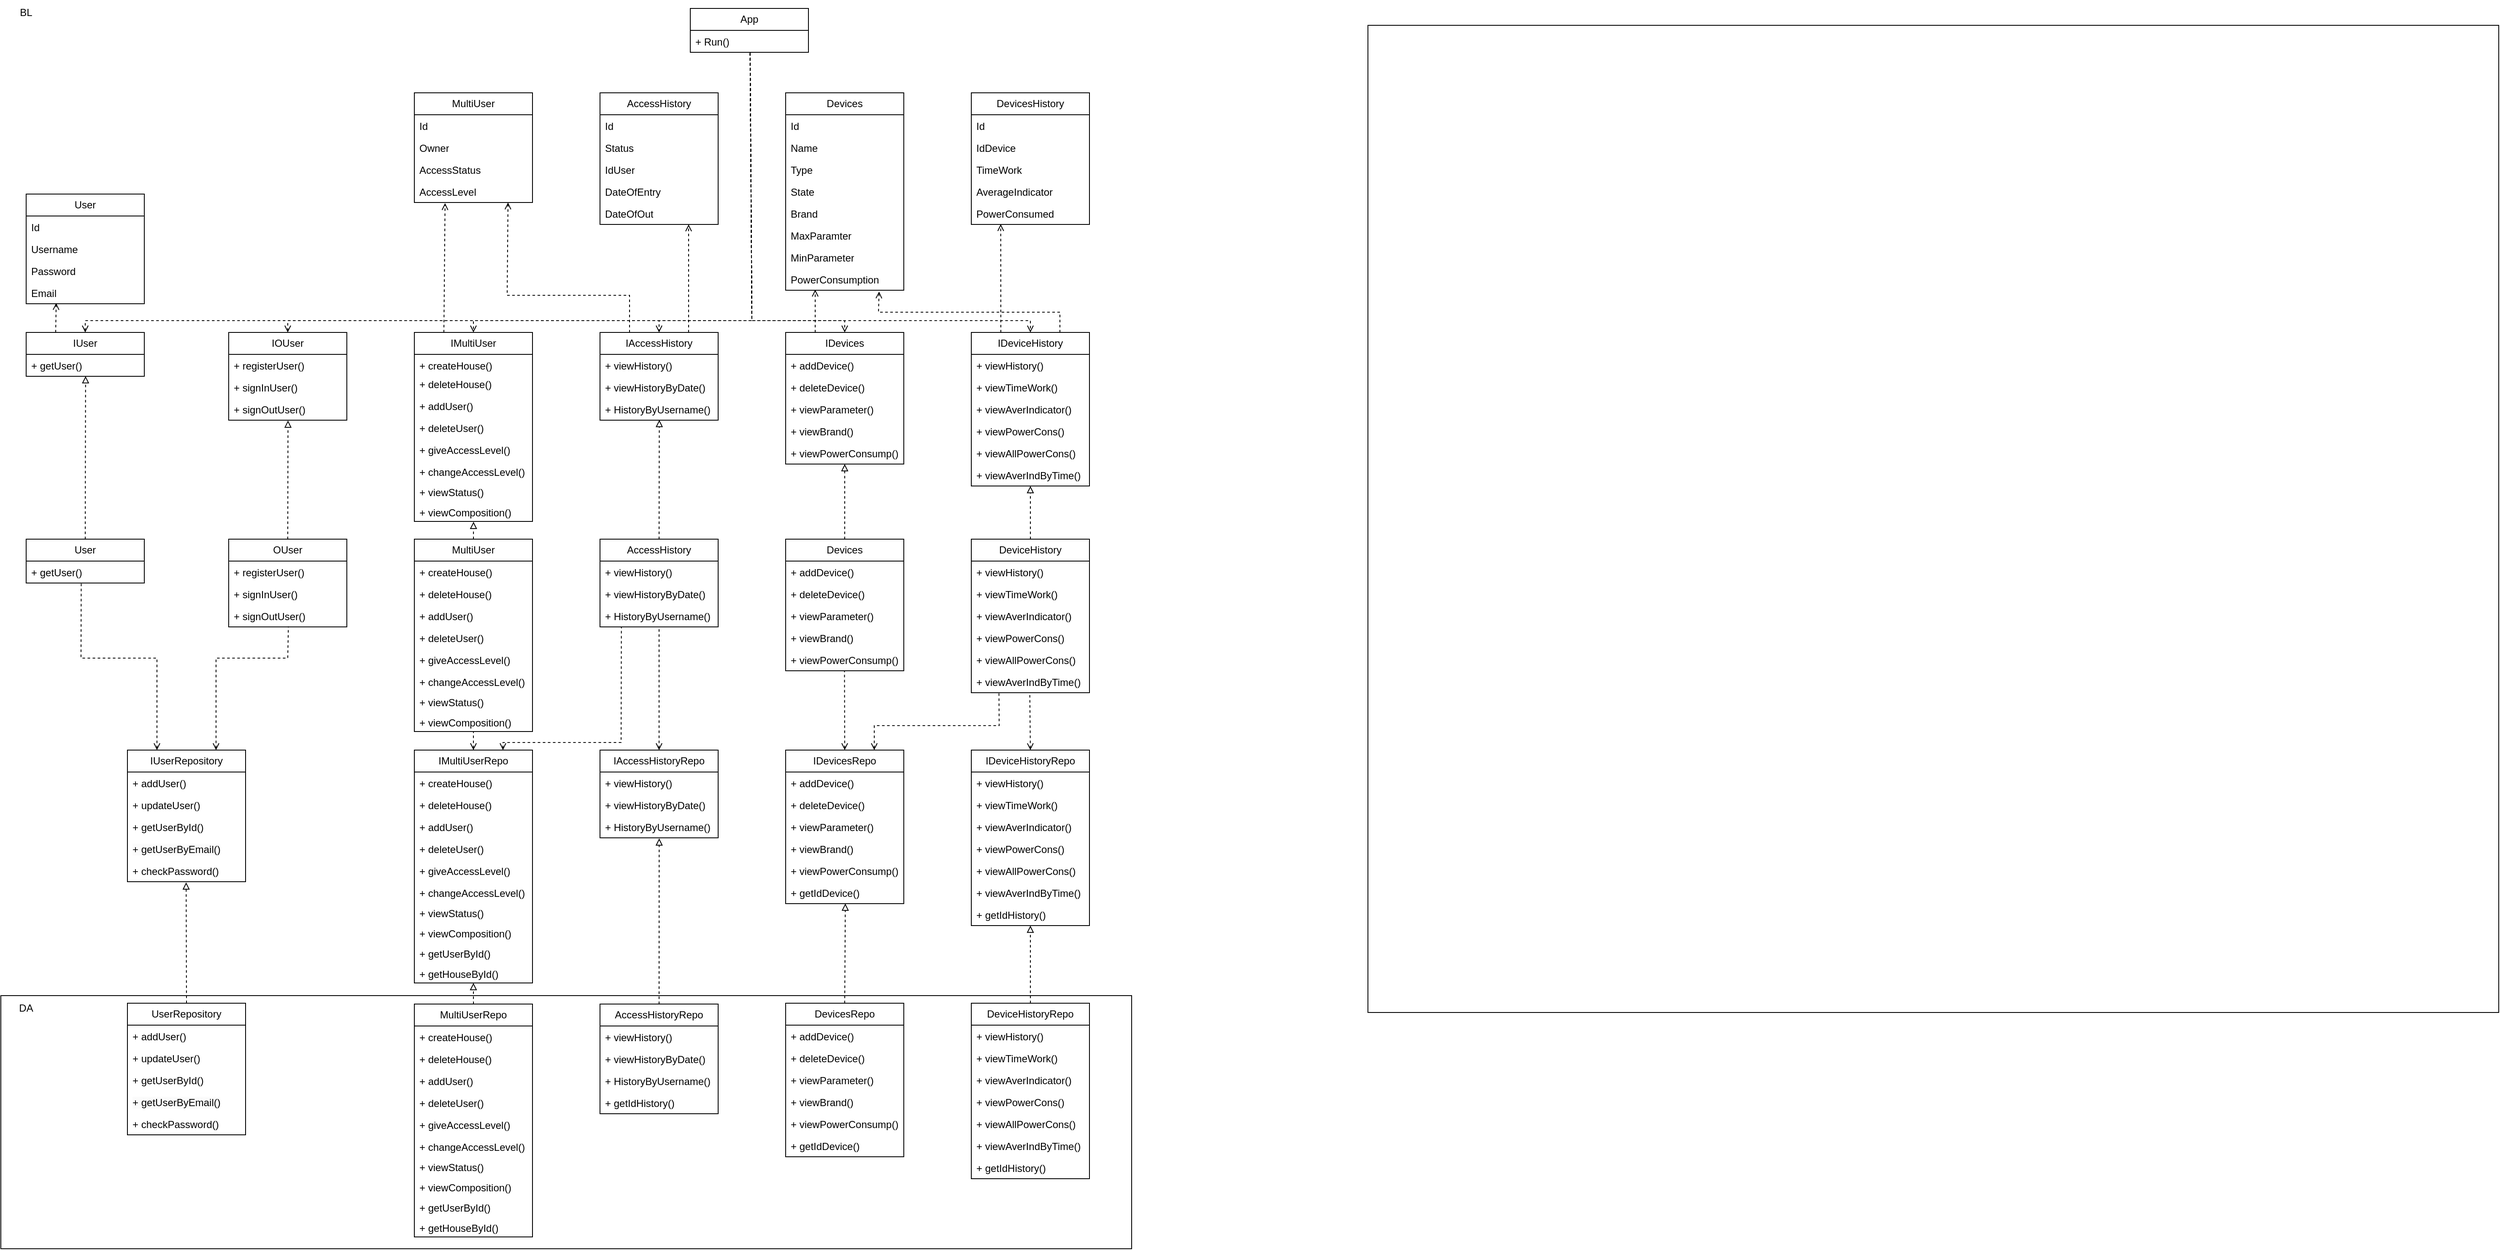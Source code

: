 <mxfile version="24.2.3" type="device" pages="2">
  <diagram name="Страница — 1" id="-hhpnZgQzneGobpcU681">
    <mxGraphModel dx="1474" dy="1696" grid="1" gridSize="10" guides="1" tooltips="1" connect="1" arrows="1" fold="1" page="1" pageScale="1" pageWidth="827" pageHeight="1169" math="0" shadow="0">
      <root>
        <mxCell id="0" />
        <mxCell id="1" parent="0" />
        <mxCell id="KwqrAPJzmFsG1GjvP8Yf-309" value="" style="rounded=0;whiteSpace=wrap;html=1;" parent="1" vertex="1">
          <mxGeometry x="10" y="1300" width="1340" height="300" as="geometry" />
        </mxCell>
        <mxCell id="KwqrAPJzmFsG1GjvP8Yf-307" value="" style="rounded=0;whiteSpace=wrap;html=1;" parent="1" vertex="1">
          <mxGeometry x="1630" y="150" width="1340" height="1170" as="geometry" />
        </mxCell>
        <mxCell id="KwqrAPJzmFsG1GjvP8Yf-25" value="IUser" style="swimlane;fontStyle=0;childLayout=stackLayout;horizontal=1;startSize=26;fillColor=none;horizontalStack=0;resizeParent=1;resizeParentMax=0;resizeLast=0;collapsible=1;marginBottom=0;whiteSpace=wrap;html=1;" parent="1" vertex="1">
          <mxGeometry x="40" y="514" width="140" height="52" as="geometry" />
        </mxCell>
        <mxCell id="KwqrAPJzmFsG1GjvP8Yf-26" value="&lt;div&gt;+ getUser()&lt;/div&gt;" style="text;strokeColor=none;fillColor=none;align=left;verticalAlign=top;spacingLeft=4;spacingRight=4;overflow=hidden;rotatable=0;points=[[0,0.5],[1,0.5]];portConstraint=eastwest;whiteSpace=wrap;html=1;" parent="KwqrAPJzmFsG1GjvP8Yf-25" vertex="1">
          <mxGeometry y="26" width="140" height="26" as="geometry" />
        </mxCell>
        <mxCell id="KwqrAPJzmFsG1GjvP8Yf-29" value="IOUser" style="swimlane;fontStyle=0;childLayout=stackLayout;horizontal=1;startSize=26;fillColor=none;horizontalStack=0;resizeParent=1;resizeParentMax=0;resizeLast=0;collapsible=1;marginBottom=0;whiteSpace=wrap;html=1;" parent="1" vertex="1">
          <mxGeometry x="280" y="514" width="140" height="104" as="geometry" />
        </mxCell>
        <mxCell id="KwqrAPJzmFsG1GjvP8Yf-30" value="+ registerUser()" style="text;strokeColor=none;fillColor=none;align=left;verticalAlign=top;spacingLeft=4;spacingRight=4;overflow=hidden;rotatable=0;points=[[0,0.5],[1,0.5]];portConstraint=eastwest;whiteSpace=wrap;html=1;" parent="KwqrAPJzmFsG1GjvP8Yf-29" vertex="1">
          <mxGeometry y="26" width="140" height="26" as="geometry" />
        </mxCell>
        <mxCell id="KwqrAPJzmFsG1GjvP8Yf-271" value="+ signInUser()" style="text;strokeColor=none;fillColor=none;align=left;verticalAlign=top;spacingLeft=4;spacingRight=4;overflow=hidden;rotatable=0;points=[[0,0.5],[1,0.5]];portConstraint=eastwest;whiteSpace=wrap;html=1;" parent="KwqrAPJzmFsG1GjvP8Yf-29" vertex="1">
          <mxGeometry y="52" width="140" height="26" as="geometry" />
        </mxCell>
        <mxCell id="KwqrAPJzmFsG1GjvP8Yf-272" value="+ signOutUser()" style="text;strokeColor=none;fillColor=none;align=left;verticalAlign=top;spacingLeft=4;spacingRight=4;overflow=hidden;rotatable=0;points=[[0,0.5],[1,0.5]];portConstraint=eastwest;whiteSpace=wrap;html=1;" parent="KwqrAPJzmFsG1GjvP8Yf-29" vertex="1">
          <mxGeometry y="78" width="140" height="26" as="geometry" />
        </mxCell>
        <mxCell id="KwqrAPJzmFsG1GjvP8Yf-36" value="User" style="swimlane;fontStyle=0;childLayout=stackLayout;horizontal=1;startSize=26;fillColor=none;horizontalStack=0;resizeParent=1;resizeParentMax=0;resizeLast=0;collapsible=1;marginBottom=0;whiteSpace=wrap;html=1;" parent="1" vertex="1">
          <mxGeometry x="40" y="759" width="140" height="52" as="geometry" />
        </mxCell>
        <mxCell id="KwqrAPJzmFsG1GjvP8Yf-37" value="&lt;div&gt;+ getUser()&lt;/div&gt;" style="text;strokeColor=none;fillColor=none;align=left;verticalAlign=top;spacingLeft=4;spacingRight=4;overflow=hidden;rotatable=0;points=[[0,0.5],[1,0.5]];portConstraint=eastwest;whiteSpace=wrap;html=1;" parent="KwqrAPJzmFsG1GjvP8Yf-36" vertex="1">
          <mxGeometry y="26" width="140" height="26" as="geometry" />
        </mxCell>
        <mxCell id="KwqrAPJzmFsG1GjvP8Yf-47" value="IUserRepository" style="swimlane;fontStyle=0;childLayout=stackLayout;horizontal=1;startSize=26;fillColor=none;horizontalStack=0;resizeParent=1;resizeParentMax=0;resizeLast=0;collapsible=1;marginBottom=0;whiteSpace=wrap;html=1;" parent="1" vertex="1">
          <mxGeometry x="160" y="1009" width="140" height="156" as="geometry" />
        </mxCell>
        <mxCell id="KwqrAPJzmFsG1GjvP8Yf-48" value="+ addUser()" style="text;strokeColor=none;fillColor=none;align=left;verticalAlign=top;spacingLeft=4;spacingRight=4;overflow=hidden;rotatable=0;points=[[0,0.5],[1,0.5]];portConstraint=eastwest;whiteSpace=wrap;html=1;" parent="KwqrAPJzmFsG1GjvP8Yf-47" vertex="1">
          <mxGeometry y="26" width="140" height="26" as="geometry" />
        </mxCell>
        <mxCell id="KwqrAPJzmFsG1GjvP8Yf-66" value="+ updateUser()&lt;div&gt;&lt;table&gt;&lt;tbody&gt;&lt;tr&gt;&lt;td&gt;&lt;br&gt;&lt;/td&gt;&lt;td&gt;&lt;br&gt;&lt;/td&gt;&lt;/tr&gt;&lt;tr&gt;&lt;td&gt;&lt;br&gt;&lt;/td&gt;&lt;td&gt;&lt;br&gt;&lt;/td&gt;&lt;/tr&gt;&lt;tr&gt;&lt;td&gt;&lt;br&gt;&lt;/td&gt;&lt;td&gt;&lt;br&gt;&lt;/td&gt;&lt;/tr&gt;&lt;tr&gt;&lt;td&gt;&lt;br&gt;&lt;/td&gt;&lt;td&gt;&lt;br&gt;&lt;/td&gt;&lt;/tr&gt;&lt;/tbody&gt;&lt;/table&gt;&lt;/div&gt;" style="text;strokeColor=none;fillColor=none;align=left;verticalAlign=top;spacingLeft=4;spacingRight=4;overflow=hidden;rotatable=0;points=[[0,0.5],[1,0.5]];portConstraint=eastwest;whiteSpace=wrap;html=1;" parent="KwqrAPJzmFsG1GjvP8Yf-47" vertex="1">
          <mxGeometry y="52" width="140" height="26" as="geometry" />
        </mxCell>
        <mxCell id="KwqrAPJzmFsG1GjvP8Yf-52" value="+ getUserById()&lt;div&gt;&lt;br&gt;&lt;/div&gt;&lt;div&gt;+ GetUserByEmail()&lt;br&gt;&lt;/div&gt;" style="text;strokeColor=none;fillColor=none;align=left;verticalAlign=top;spacingLeft=4;spacingRight=4;overflow=hidden;rotatable=0;points=[[0,0.5],[1,0.5]];portConstraint=eastwest;whiteSpace=wrap;html=1;" parent="KwqrAPJzmFsG1GjvP8Yf-47" vertex="1">
          <mxGeometry y="78" width="140" height="26" as="geometry" />
        </mxCell>
        <mxCell id="KwqrAPJzmFsG1GjvP8Yf-50" value="&lt;span style=&quot;caret-color: rgb(0, 0, 0); color: rgb(0, 0, 0); font-family: Helvetica; font-size: 12px; font-style: normal; font-variant-caps: normal; font-weight: 400; letter-spacing: normal; orphans: auto; text-align: left; text-indent: 0px; text-transform: none; white-space: normal; widows: auto; word-spacing: 0px; -webkit-text-stroke-width: 0px; background-color: rgb(251, 251, 251); text-decoration: none; display: inline !important; float: none;&quot;&gt;+ getUserByEmail()&lt;/span&gt;" style="text;strokeColor=none;fillColor=none;align=left;verticalAlign=top;spacingLeft=4;spacingRight=4;overflow=hidden;rotatable=0;points=[[0,0.5],[1,0.5]];portConstraint=eastwest;whiteSpace=wrap;html=1;" parent="KwqrAPJzmFsG1GjvP8Yf-47" vertex="1">
          <mxGeometry y="104" width="140" height="26" as="geometry" />
        </mxCell>
        <mxCell id="KwqrAPJzmFsG1GjvP8Yf-55" value="+ checkPassword()" style="text;strokeColor=none;fillColor=none;align=left;verticalAlign=top;spacingLeft=4;spacingRight=4;overflow=hidden;rotatable=0;points=[[0,0.5],[1,0.5]];portConstraint=eastwest;whiteSpace=wrap;html=1;" parent="KwqrAPJzmFsG1GjvP8Yf-47" vertex="1">
          <mxGeometry y="130" width="140" height="26" as="geometry" />
        </mxCell>
        <mxCell id="KwqrAPJzmFsG1GjvP8Yf-56" value="" style="endArrow=open;dashed=1;html=1;rounded=0;entryX=0.254;entryY=0.967;entryDx=0;entryDy=0;entryPerimeter=0;exitX=0.25;exitY=0;exitDx=0;exitDy=0;startArrow=none;startFill=0;endFill=0;" parent="1" source="KwqrAPJzmFsG1GjvP8Yf-25" target="KwqrAPJzmFsG1GjvP8Yf-61" edge="1">
          <mxGeometry width="50" height="50" relative="1" as="geometry">
            <mxPoint x="370" y="770" as="sourcePoint" />
            <mxPoint x="74.02" y="480.06" as="targetPoint" />
          </mxGeometry>
        </mxCell>
        <mxCell id="KwqrAPJzmFsG1GjvP8Yf-57" value="User" style="swimlane;fontStyle=0;childLayout=stackLayout;horizontal=1;startSize=26;fillColor=none;horizontalStack=0;resizeParent=1;resizeParentMax=0;resizeLast=0;collapsible=1;marginBottom=0;whiteSpace=wrap;html=1;" parent="1" vertex="1">
          <mxGeometry x="40" y="350" width="140" height="130" as="geometry" />
        </mxCell>
        <mxCell id="KwqrAPJzmFsG1GjvP8Yf-58" value="Id" style="text;strokeColor=none;fillColor=none;align=left;verticalAlign=top;spacingLeft=4;spacingRight=4;overflow=hidden;rotatable=0;points=[[0,0.5],[1,0.5]];portConstraint=eastwest;whiteSpace=wrap;html=1;" parent="KwqrAPJzmFsG1GjvP8Yf-57" vertex="1">
          <mxGeometry y="26" width="140" height="26" as="geometry" />
        </mxCell>
        <mxCell id="KwqrAPJzmFsG1GjvP8Yf-59" value="Username" style="text;strokeColor=none;fillColor=none;align=left;verticalAlign=top;spacingLeft=4;spacingRight=4;overflow=hidden;rotatable=0;points=[[0,0.5],[1,0.5]];portConstraint=eastwest;whiteSpace=wrap;html=1;" parent="KwqrAPJzmFsG1GjvP8Yf-57" vertex="1">
          <mxGeometry y="52" width="140" height="26" as="geometry" />
        </mxCell>
        <mxCell id="KwqrAPJzmFsG1GjvP8Yf-60" value="Password" style="text;strokeColor=none;fillColor=none;align=left;verticalAlign=top;spacingLeft=4;spacingRight=4;overflow=hidden;rotatable=0;points=[[0,0.5],[1,0.5]];portConstraint=eastwest;whiteSpace=wrap;html=1;" parent="KwqrAPJzmFsG1GjvP8Yf-57" vertex="1">
          <mxGeometry y="78" width="140" height="26" as="geometry" />
        </mxCell>
        <mxCell id="KwqrAPJzmFsG1GjvP8Yf-61" value="Email" style="text;strokeColor=none;fillColor=none;align=left;verticalAlign=top;spacingLeft=4;spacingRight=4;overflow=hidden;rotatable=0;points=[[0,0.5],[1,0.5]];portConstraint=eastwest;whiteSpace=wrap;html=1;" parent="KwqrAPJzmFsG1GjvP8Yf-57" vertex="1">
          <mxGeometry y="104" width="140" height="26" as="geometry" />
        </mxCell>
        <mxCell id="KwqrAPJzmFsG1GjvP8Yf-62" value="" style="endArrow=block;dashed=1;html=1;rounded=0;exitX=0.5;exitY=0;exitDx=0;exitDy=0;endFill=0;entryX=0.503;entryY=0.992;entryDx=0;entryDy=0;entryPerimeter=0;" parent="1" source="KwqrAPJzmFsG1GjvP8Yf-36" target="KwqrAPJzmFsG1GjvP8Yf-26" edge="1">
          <mxGeometry width="50" height="50" relative="1" as="geometry">
            <mxPoint x="150" y="650" as="sourcePoint" />
            <mxPoint x="110" y="598" as="targetPoint" />
          </mxGeometry>
        </mxCell>
        <mxCell id="KwqrAPJzmFsG1GjvP8Yf-63" value="" style="endArrow=none;dashed=1;html=1;rounded=0;exitX=0.25;exitY=0;exitDx=0;exitDy=0;endFill=0;startArrow=open;startFill=0;entryX=0.466;entryY=1.013;entryDx=0;entryDy=0;entryPerimeter=0;" parent="1" source="KwqrAPJzmFsG1GjvP8Yf-47" target="KwqrAPJzmFsG1GjvP8Yf-37" edge="1">
          <mxGeometry width="50" height="50" relative="1" as="geometry">
            <mxPoint x="120" y="790" as="sourcePoint" />
            <mxPoint x="105" y="718" as="targetPoint" />
            <Array as="points">
              <mxPoint x="195" y="900" />
              <mxPoint x="105" y="900" />
            </Array>
          </mxGeometry>
        </mxCell>
        <mxCell id="KwqrAPJzmFsG1GjvP8Yf-64" value="" style="endArrow=none;dashed=1;html=1;rounded=0;entryX=0.505;entryY=0.976;entryDx=0;entryDy=0;entryPerimeter=0;exitX=0.75;exitY=0;exitDx=0;exitDy=0;startArrow=open;startFill=0;" parent="1" source="KwqrAPJzmFsG1GjvP8Yf-47" target="KwqrAPJzmFsG1GjvP8Yf-276" edge="1">
          <mxGeometry width="50" height="50" relative="1" as="geometry">
            <mxPoint x="120" y="790" as="sourcePoint" />
            <mxPoint x="350" y="692.0" as="targetPoint" />
            <Array as="points">
              <mxPoint x="265" y="900" />
              <mxPoint x="350" y="900" />
            </Array>
          </mxGeometry>
        </mxCell>
        <mxCell id="KwqrAPJzmFsG1GjvP8Yf-67" value="UserRepository" style="swimlane;fontStyle=0;childLayout=stackLayout;horizontal=1;startSize=26;fillColor=none;horizontalStack=0;resizeParent=1;resizeParentMax=0;resizeLast=0;collapsible=1;marginBottom=0;whiteSpace=wrap;html=1;" parent="1" vertex="1">
          <mxGeometry x="160" y="1309" width="140" height="156" as="geometry" />
        </mxCell>
        <mxCell id="KwqrAPJzmFsG1GjvP8Yf-68" value="+ addUser()" style="text;strokeColor=none;fillColor=none;align=left;verticalAlign=top;spacingLeft=4;spacingRight=4;overflow=hidden;rotatable=0;points=[[0,0.5],[1,0.5]];portConstraint=eastwest;whiteSpace=wrap;html=1;" parent="KwqrAPJzmFsG1GjvP8Yf-67" vertex="1">
          <mxGeometry y="26" width="140" height="26" as="geometry" />
        </mxCell>
        <mxCell id="KwqrAPJzmFsG1GjvP8Yf-69" value="+ updateUser()&lt;div&gt;&lt;table&gt;&lt;tbody&gt;&lt;tr&gt;&lt;td&gt;&lt;br&gt;&lt;/td&gt;&lt;td&gt;&lt;br&gt;&lt;/td&gt;&lt;/tr&gt;&lt;tr&gt;&lt;td&gt;&lt;br&gt;&lt;/td&gt;&lt;td&gt;&lt;br&gt;&lt;/td&gt;&lt;/tr&gt;&lt;tr&gt;&lt;td&gt;&lt;br&gt;&lt;/td&gt;&lt;td&gt;&lt;br&gt;&lt;/td&gt;&lt;/tr&gt;&lt;tr&gt;&lt;td&gt;&lt;br&gt;&lt;/td&gt;&lt;td&gt;&lt;br&gt;&lt;/td&gt;&lt;/tr&gt;&lt;/tbody&gt;&lt;/table&gt;&lt;/div&gt;" style="text;strokeColor=none;fillColor=none;align=left;verticalAlign=top;spacingLeft=4;spacingRight=4;overflow=hidden;rotatable=0;points=[[0,0.5],[1,0.5]];portConstraint=eastwest;whiteSpace=wrap;html=1;" parent="KwqrAPJzmFsG1GjvP8Yf-67" vertex="1">
          <mxGeometry y="52" width="140" height="26" as="geometry" />
        </mxCell>
        <mxCell id="KwqrAPJzmFsG1GjvP8Yf-70" value="+ getUserById()&lt;div&gt;&lt;br&gt;&lt;/div&gt;&lt;div&gt;+ GetUserByEmail()&lt;br&gt;&lt;/div&gt;" style="text;strokeColor=none;fillColor=none;align=left;verticalAlign=top;spacingLeft=4;spacingRight=4;overflow=hidden;rotatable=0;points=[[0,0.5],[1,0.5]];portConstraint=eastwest;whiteSpace=wrap;html=1;" parent="KwqrAPJzmFsG1GjvP8Yf-67" vertex="1">
          <mxGeometry y="78" width="140" height="26" as="geometry" />
        </mxCell>
        <mxCell id="KwqrAPJzmFsG1GjvP8Yf-71" value="&lt;span style=&quot;caret-color: rgb(0, 0, 0); color: rgb(0, 0, 0); font-family: Helvetica; font-size: 12px; font-style: normal; font-variant-caps: normal; font-weight: 400; letter-spacing: normal; orphans: auto; text-align: left; text-indent: 0px; text-transform: none; white-space: normal; widows: auto; word-spacing: 0px; -webkit-text-stroke-width: 0px; background-color: rgb(251, 251, 251); text-decoration: none; display: inline !important; float: none;&quot;&gt;+ getUserByEmail()&lt;/span&gt;" style="text;strokeColor=none;fillColor=none;align=left;verticalAlign=top;spacingLeft=4;spacingRight=4;overflow=hidden;rotatable=0;points=[[0,0.5],[1,0.5]];portConstraint=eastwest;whiteSpace=wrap;html=1;" parent="KwqrAPJzmFsG1GjvP8Yf-67" vertex="1">
          <mxGeometry y="104" width="140" height="26" as="geometry" />
        </mxCell>
        <mxCell id="KwqrAPJzmFsG1GjvP8Yf-72" value="+ checkPassword()" style="text;strokeColor=none;fillColor=none;align=left;verticalAlign=top;spacingLeft=4;spacingRight=4;overflow=hidden;rotatable=0;points=[[0,0.5],[1,0.5]];portConstraint=eastwest;whiteSpace=wrap;html=1;" parent="KwqrAPJzmFsG1GjvP8Yf-67" vertex="1">
          <mxGeometry y="130" width="140" height="26" as="geometry" />
        </mxCell>
        <mxCell id="KwqrAPJzmFsG1GjvP8Yf-73" value="" style="endArrow=none;dashed=1;html=1;rounded=0;entryX=0.5;entryY=0;entryDx=0;entryDy=0;exitX=0.497;exitY=1.031;exitDx=0;exitDy=0;exitPerimeter=0;endFill=0;startArrow=block;startFill=0;" parent="1" source="KwqrAPJzmFsG1GjvP8Yf-55" target="KwqrAPJzmFsG1GjvP8Yf-67" edge="1">
          <mxGeometry width="50" height="50" relative="1" as="geometry">
            <mxPoint x="130" y="1060" as="sourcePoint" />
            <mxPoint x="180" y="1010" as="targetPoint" />
          </mxGeometry>
        </mxCell>
        <mxCell id="KwqrAPJzmFsG1GjvP8Yf-74" value="App" style="swimlane;fontStyle=0;childLayout=stackLayout;horizontal=1;startSize=26;fillColor=none;horizontalStack=0;resizeParent=1;resizeParentMax=0;resizeLast=0;collapsible=1;marginBottom=0;whiteSpace=wrap;html=1;" parent="1" vertex="1">
          <mxGeometry x="827" y="130" width="140" height="52" as="geometry" />
        </mxCell>
        <mxCell id="KwqrAPJzmFsG1GjvP8Yf-75" value="+ Run()" style="text;strokeColor=none;fillColor=none;align=left;verticalAlign=top;spacingLeft=4;spacingRight=4;overflow=hidden;rotatable=0;points=[[0,0.5],[1,0.5]];portConstraint=eastwest;whiteSpace=wrap;html=1;" parent="KwqrAPJzmFsG1GjvP8Yf-74" vertex="1">
          <mxGeometry y="26" width="140" height="26" as="geometry" />
        </mxCell>
        <mxCell id="KwqrAPJzmFsG1GjvP8Yf-78" value="MultiUser" style="swimlane;fontStyle=0;childLayout=stackLayout;horizontal=1;startSize=26;fillColor=none;horizontalStack=0;resizeParent=1;resizeParentMax=0;resizeLast=0;collapsible=1;marginBottom=0;whiteSpace=wrap;html=1;" parent="1" vertex="1">
          <mxGeometry x="500" y="230" width="140" height="130" as="geometry" />
        </mxCell>
        <mxCell id="KwqrAPJzmFsG1GjvP8Yf-79" value="Id" style="text;strokeColor=none;fillColor=none;align=left;verticalAlign=top;spacingLeft=4;spacingRight=4;overflow=hidden;rotatable=0;points=[[0,0.5],[1,0.5]];portConstraint=eastwest;whiteSpace=wrap;html=1;" parent="KwqrAPJzmFsG1GjvP8Yf-78" vertex="1">
          <mxGeometry y="26" width="140" height="26" as="geometry" />
        </mxCell>
        <mxCell id="KwqrAPJzmFsG1GjvP8Yf-80" value="Owner" style="text;strokeColor=none;fillColor=none;align=left;verticalAlign=top;spacingLeft=4;spacingRight=4;overflow=hidden;rotatable=0;points=[[0,0.5],[1,0.5]];portConstraint=eastwest;whiteSpace=wrap;html=1;" parent="KwqrAPJzmFsG1GjvP8Yf-78" vertex="1">
          <mxGeometry y="52" width="140" height="26" as="geometry" />
        </mxCell>
        <mxCell id="KwqrAPJzmFsG1GjvP8Yf-81" value="AccessStatus" style="text;strokeColor=none;fillColor=none;align=left;verticalAlign=top;spacingLeft=4;spacingRight=4;overflow=hidden;rotatable=0;points=[[0,0.5],[1,0.5]];portConstraint=eastwest;whiteSpace=wrap;html=1;" parent="KwqrAPJzmFsG1GjvP8Yf-78" vertex="1">
          <mxGeometry y="78" width="140" height="26" as="geometry" />
        </mxCell>
        <mxCell id="KwqrAPJzmFsG1GjvP8Yf-82" value="AccessLevel" style="text;strokeColor=none;fillColor=none;align=left;verticalAlign=top;spacingLeft=4;spacingRight=4;overflow=hidden;rotatable=0;points=[[0,0.5],[1,0.5]];portConstraint=eastwest;whiteSpace=wrap;html=1;" parent="KwqrAPJzmFsG1GjvP8Yf-78" vertex="1">
          <mxGeometry y="104" width="140" height="26" as="geometry" />
        </mxCell>
        <mxCell id="KwqrAPJzmFsG1GjvP8Yf-83" value="AccessHistory" style="swimlane;fontStyle=0;childLayout=stackLayout;horizontal=1;startSize=26;fillColor=none;horizontalStack=0;resizeParent=1;resizeParentMax=0;resizeLast=0;collapsible=1;marginBottom=0;whiteSpace=wrap;html=1;" parent="1" vertex="1">
          <mxGeometry x="720" y="230" width="140" height="156" as="geometry" />
        </mxCell>
        <mxCell id="KwqrAPJzmFsG1GjvP8Yf-84" value="Id" style="text;strokeColor=none;fillColor=none;align=left;verticalAlign=top;spacingLeft=4;spacingRight=4;overflow=hidden;rotatable=0;points=[[0,0.5],[1,0.5]];portConstraint=eastwest;whiteSpace=wrap;html=1;" parent="KwqrAPJzmFsG1GjvP8Yf-83" vertex="1">
          <mxGeometry y="26" width="140" height="26" as="geometry" />
        </mxCell>
        <mxCell id="KwqrAPJzmFsG1GjvP8Yf-85" value="Status" style="text;strokeColor=none;fillColor=none;align=left;verticalAlign=top;spacingLeft=4;spacingRight=4;overflow=hidden;rotatable=0;points=[[0,0.5],[1,0.5]];portConstraint=eastwest;whiteSpace=wrap;html=1;" parent="KwqrAPJzmFsG1GjvP8Yf-83" vertex="1">
          <mxGeometry y="52" width="140" height="26" as="geometry" />
        </mxCell>
        <mxCell id="KwqrAPJzmFsG1GjvP8Yf-86" value="IdUser" style="text;strokeColor=none;fillColor=none;align=left;verticalAlign=top;spacingLeft=4;spacingRight=4;overflow=hidden;rotatable=0;points=[[0,0.5],[1,0.5]];portConstraint=eastwest;whiteSpace=wrap;html=1;" parent="KwqrAPJzmFsG1GjvP8Yf-83" vertex="1">
          <mxGeometry y="78" width="140" height="26" as="geometry" />
        </mxCell>
        <mxCell id="KwqrAPJzmFsG1GjvP8Yf-87" value="DateOfEntry" style="text;strokeColor=none;fillColor=none;align=left;verticalAlign=top;spacingLeft=4;spacingRight=4;overflow=hidden;rotatable=0;points=[[0,0.5],[1,0.5]];portConstraint=eastwest;whiteSpace=wrap;html=1;" parent="KwqrAPJzmFsG1GjvP8Yf-83" vertex="1">
          <mxGeometry y="104" width="140" height="26" as="geometry" />
        </mxCell>
        <mxCell id="KwqrAPJzmFsG1GjvP8Yf-88" value="DateOfOut" style="text;strokeColor=none;fillColor=none;align=left;verticalAlign=top;spacingLeft=4;spacingRight=4;overflow=hidden;rotatable=0;points=[[0,0.5],[1,0.5]];portConstraint=eastwest;whiteSpace=wrap;html=1;" parent="KwqrAPJzmFsG1GjvP8Yf-83" vertex="1">
          <mxGeometry y="130" width="140" height="26" as="geometry" />
        </mxCell>
        <mxCell id="KwqrAPJzmFsG1GjvP8Yf-89" value="Devices" style="swimlane;fontStyle=0;childLayout=stackLayout;horizontal=1;startSize=26;fillColor=none;horizontalStack=0;resizeParent=1;resizeParentMax=0;resizeLast=0;collapsible=1;marginBottom=0;whiteSpace=wrap;html=1;" parent="1" vertex="1">
          <mxGeometry x="940" y="230" width="140" height="234" as="geometry" />
        </mxCell>
        <mxCell id="KwqrAPJzmFsG1GjvP8Yf-90" value="Id" style="text;strokeColor=none;fillColor=none;align=left;verticalAlign=top;spacingLeft=4;spacingRight=4;overflow=hidden;rotatable=0;points=[[0,0.5],[1,0.5]];portConstraint=eastwest;whiteSpace=wrap;html=1;" parent="KwqrAPJzmFsG1GjvP8Yf-89" vertex="1">
          <mxGeometry y="26" width="140" height="26" as="geometry" />
        </mxCell>
        <mxCell id="KwqrAPJzmFsG1GjvP8Yf-91" value="Name" style="text;strokeColor=none;fillColor=none;align=left;verticalAlign=top;spacingLeft=4;spacingRight=4;overflow=hidden;rotatable=0;points=[[0,0.5],[1,0.5]];portConstraint=eastwest;whiteSpace=wrap;html=1;" parent="KwqrAPJzmFsG1GjvP8Yf-89" vertex="1">
          <mxGeometry y="52" width="140" height="26" as="geometry" />
        </mxCell>
        <mxCell id="KwqrAPJzmFsG1GjvP8Yf-92" value="Type" style="text;strokeColor=none;fillColor=none;align=left;verticalAlign=top;spacingLeft=4;spacingRight=4;overflow=hidden;rotatable=0;points=[[0,0.5],[1,0.5]];portConstraint=eastwest;whiteSpace=wrap;html=1;" parent="KwqrAPJzmFsG1GjvP8Yf-89" vertex="1">
          <mxGeometry y="78" width="140" height="26" as="geometry" />
        </mxCell>
        <mxCell id="KwqrAPJzmFsG1GjvP8Yf-94" value="State" style="text;strokeColor=none;fillColor=none;align=left;verticalAlign=top;spacingLeft=4;spacingRight=4;overflow=hidden;rotatable=0;points=[[0,0.5],[1,0.5]];portConstraint=eastwest;whiteSpace=wrap;html=1;" parent="KwqrAPJzmFsG1GjvP8Yf-89" vertex="1">
          <mxGeometry y="104" width="140" height="26" as="geometry" />
        </mxCell>
        <mxCell id="KwqrAPJzmFsG1GjvP8Yf-95" value="Brand" style="text;strokeColor=none;fillColor=none;align=left;verticalAlign=top;spacingLeft=4;spacingRight=4;overflow=hidden;rotatable=0;points=[[0,0.5],[1,0.5]];portConstraint=eastwest;whiteSpace=wrap;html=1;" parent="KwqrAPJzmFsG1GjvP8Yf-89" vertex="1">
          <mxGeometry y="130" width="140" height="26" as="geometry" />
        </mxCell>
        <mxCell id="KwqrAPJzmFsG1GjvP8Yf-97" value="MaxParamter" style="text;strokeColor=none;fillColor=none;align=left;verticalAlign=top;spacingLeft=4;spacingRight=4;overflow=hidden;rotatable=0;points=[[0,0.5],[1,0.5]];portConstraint=eastwest;whiteSpace=wrap;html=1;" parent="KwqrAPJzmFsG1GjvP8Yf-89" vertex="1">
          <mxGeometry y="156" width="140" height="26" as="geometry" />
        </mxCell>
        <mxCell id="KwqrAPJzmFsG1GjvP8Yf-98" value="MinParameter" style="text;strokeColor=none;fillColor=none;align=left;verticalAlign=top;spacingLeft=4;spacingRight=4;overflow=hidden;rotatable=0;points=[[0,0.5],[1,0.5]];portConstraint=eastwest;whiteSpace=wrap;html=1;" parent="KwqrAPJzmFsG1GjvP8Yf-89" vertex="1">
          <mxGeometry y="182" width="140" height="26" as="geometry" />
        </mxCell>
        <mxCell id="KwqrAPJzmFsG1GjvP8Yf-99" value="PowerConsumption" style="text;strokeColor=none;fillColor=none;align=left;verticalAlign=top;spacingLeft=4;spacingRight=4;overflow=hidden;rotatable=0;points=[[0,0.5],[1,0.5]];portConstraint=eastwest;whiteSpace=wrap;html=1;" parent="KwqrAPJzmFsG1GjvP8Yf-89" vertex="1">
          <mxGeometry y="208" width="140" height="26" as="geometry" />
        </mxCell>
        <mxCell id="KwqrAPJzmFsG1GjvP8Yf-101" value="DevicesHistory" style="swimlane;fontStyle=0;childLayout=stackLayout;horizontal=1;startSize=26;fillColor=none;horizontalStack=0;resizeParent=1;resizeParentMax=0;resizeLast=0;collapsible=1;marginBottom=0;whiteSpace=wrap;html=1;" parent="1" vertex="1">
          <mxGeometry x="1160" y="230" width="140" height="156" as="geometry" />
        </mxCell>
        <mxCell id="KwqrAPJzmFsG1GjvP8Yf-102" value="Id" style="text;strokeColor=none;fillColor=none;align=left;verticalAlign=top;spacingLeft=4;spacingRight=4;overflow=hidden;rotatable=0;points=[[0,0.5],[1,0.5]];portConstraint=eastwest;whiteSpace=wrap;html=1;" parent="KwqrAPJzmFsG1GjvP8Yf-101" vertex="1">
          <mxGeometry y="26" width="140" height="26" as="geometry" />
        </mxCell>
        <mxCell id="KwqrAPJzmFsG1GjvP8Yf-103" value="IdDevice" style="text;strokeColor=none;fillColor=none;align=left;verticalAlign=top;spacingLeft=4;spacingRight=4;overflow=hidden;rotatable=0;points=[[0,0.5],[1,0.5]];portConstraint=eastwest;whiteSpace=wrap;html=1;" parent="KwqrAPJzmFsG1GjvP8Yf-101" vertex="1">
          <mxGeometry y="52" width="140" height="26" as="geometry" />
        </mxCell>
        <mxCell id="KwqrAPJzmFsG1GjvP8Yf-104" value="TimeWork" style="text;strokeColor=none;fillColor=none;align=left;verticalAlign=top;spacingLeft=4;spacingRight=4;overflow=hidden;rotatable=0;points=[[0,0.5],[1,0.5]];portConstraint=eastwest;whiteSpace=wrap;html=1;" parent="KwqrAPJzmFsG1GjvP8Yf-101" vertex="1">
          <mxGeometry y="78" width="140" height="26" as="geometry" />
        </mxCell>
        <mxCell id="KwqrAPJzmFsG1GjvP8Yf-105" value="AverageIndicator" style="text;strokeColor=none;fillColor=none;align=left;verticalAlign=top;spacingLeft=4;spacingRight=4;overflow=hidden;rotatable=0;points=[[0,0.5],[1,0.5]];portConstraint=eastwest;whiteSpace=wrap;html=1;" parent="KwqrAPJzmFsG1GjvP8Yf-101" vertex="1">
          <mxGeometry y="104" width="140" height="26" as="geometry" />
        </mxCell>
        <mxCell id="KwqrAPJzmFsG1GjvP8Yf-106" value="PowerConsumed" style="text;strokeColor=none;fillColor=none;align=left;verticalAlign=top;spacingLeft=4;spacingRight=4;overflow=hidden;rotatable=0;points=[[0,0.5],[1,0.5]];portConstraint=eastwest;whiteSpace=wrap;html=1;" parent="KwqrAPJzmFsG1GjvP8Yf-101" vertex="1">
          <mxGeometry y="130" width="140" height="26" as="geometry" />
        </mxCell>
        <mxCell id="KwqrAPJzmFsG1GjvP8Yf-111" value="IMultiUser" style="swimlane;fontStyle=0;childLayout=stackLayout;horizontal=1;startSize=26;fillColor=none;horizontalStack=0;resizeParent=1;resizeParentMax=0;resizeLast=0;collapsible=1;marginBottom=0;whiteSpace=wrap;html=1;" parent="1" vertex="1">
          <mxGeometry x="500" y="514" width="140" height="224" as="geometry" />
        </mxCell>
        <mxCell id="KwqrAPJzmFsG1GjvP8Yf-114" value="+ createHouse()" style="text;strokeColor=none;fillColor=none;align=left;verticalAlign=top;spacingLeft=4;spacingRight=4;overflow=hidden;rotatable=0;points=[[0,0.5],[1,0.5]];portConstraint=eastwest;whiteSpace=wrap;html=1;" parent="KwqrAPJzmFsG1GjvP8Yf-111" vertex="1">
          <mxGeometry y="26" width="140" height="22" as="geometry" />
        </mxCell>
        <mxCell id="KwqrAPJzmFsG1GjvP8Yf-116" value="+ deleteHouse()" style="text;strokeColor=none;fillColor=none;align=left;verticalAlign=top;spacingLeft=4;spacingRight=4;overflow=hidden;rotatable=0;points=[[0,0.5],[1,0.5]];portConstraint=eastwest;whiteSpace=wrap;html=1;" parent="KwqrAPJzmFsG1GjvP8Yf-111" vertex="1">
          <mxGeometry y="48" width="140" height="26" as="geometry" />
        </mxCell>
        <mxCell id="KwqrAPJzmFsG1GjvP8Yf-117" value="+ addUser()" style="text;strokeColor=none;fillColor=none;align=left;verticalAlign=top;spacingLeft=4;spacingRight=4;overflow=hidden;rotatable=0;points=[[0,0.5],[1,0.5]];portConstraint=eastwest;whiteSpace=wrap;html=1;" parent="KwqrAPJzmFsG1GjvP8Yf-111" vertex="1">
          <mxGeometry y="74" width="140" height="26" as="geometry" />
        </mxCell>
        <mxCell id="KwqrAPJzmFsG1GjvP8Yf-118" value="+ deleteUser()" style="text;strokeColor=none;fillColor=none;align=left;verticalAlign=top;spacingLeft=4;spacingRight=4;overflow=hidden;rotatable=0;points=[[0,0.5],[1,0.5]];portConstraint=eastwest;whiteSpace=wrap;html=1;" parent="KwqrAPJzmFsG1GjvP8Yf-111" vertex="1">
          <mxGeometry y="100" width="140" height="26" as="geometry" />
        </mxCell>
        <mxCell id="KwqrAPJzmFsG1GjvP8Yf-119" value="+ giveAccessLevel()" style="text;strokeColor=none;fillColor=none;align=left;verticalAlign=top;spacingLeft=4;spacingRight=4;overflow=hidden;rotatable=0;points=[[0,0.5],[1,0.5]];portConstraint=eastwest;whiteSpace=wrap;html=1;" parent="KwqrAPJzmFsG1GjvP8Yf-111" vertex="1">
          <mxGeometry y="126" width="140" height="26" as="geometry" />
        </mxCell>
        <mxCell id="KwqrAPJzmFsG1GjvP8Yf-120" value="+ changeAccessLevel()" style="text;strokeColor=none;fillColor=none;align=left;verticalAlign=top;spacingLeft=4;spacingRight=4;overflow=hidden;rotatable=0;points=[[0,0.5],[1,0.5]];portConstraint=eastwest;whiteSpace=wrap;html=1;" parent="KwqrAPJzmFsG1GjvP8Yf-111" vertex="1">
          <mxGeometry y="152" width="140" height="24" as="geometry" />
        </mxCell>
        <mxCell id="KwqrAPJzmFsG1GjvP8Yf-122" value="+ viewStatus()&lt;div&gt;&lt;br&gt;&lt;/div&gt;" style="text;strokeColor=none;fillColor=none;align=left;verticalAlign=top;spacingLeft=4;spacingRight=4;overflow=hidden;rotatable=0;points=[[0,0.5],[1,0.5]];portConstraint=eastwest;whiteSpace=wrap;html=1;" parent="KwqrAPJzmFsG1GjvP8Yf-111" vertex="1">
          <mxGeometry y="176" width="140" height="24" as="geometry" />
        </mxCell>
        <mxCell id="KwqrAPJzmFsG1GjvP8Yf-123" value="+ viewComposition()" style="text;strokeColor=none;fillColor=none;align=left;verticalAlign=top;spacingLeft=4;spacingRight=4;overflow=hidden;rotatable=0;points=[[0,0.5],[1,0.5]];portConstraint=eastwest;whiteSpace=wrap;html=1;" parent="KwqrAPJzmFsG1GjvP8Yf-111" vertex="1">
          <mxGeometry y="200" width="140" height="24" as="geometry" />
        </mxCell>
        <mxCell id="KwqrAPJzmFsG1GjvP8Yf-124" value="IAccessHistory" style="swimlane;fontStyle=0;childLayout=stackLayout;horizontal=1;startSize=26;fillColor=none;horizontalStack=0;resizeParent=1;resizeParentMax=0;resizeLast=0;collapsible=1;marginBottom=0;whiteSpace=wrap;html=1;" parent="1" vertex="1">
          <mxGeometry x="720" y="514" width="140" height="104" as="geometry" />
        </mxCell>
        <mxCell id="KwqrAPJzmFsG1GjvP8Yf-125" value="+ viewHistory()" style="text;strokeColor=none;fillColor=none;align=left;verticalAlign=top;spacingLeft=4;spacingRight=4;overflow=hidden;rotatable=0;points=[[0,0.5],[1,0.5]];portConstraint=eastwest;whiteSpace=wrap;html=1;" parent="KwqrAPJzmFsG1GjvP8Yf-124" vertex="1">
          <mxGeometry y="26" width="140" height="26" as="geometry" />
        </mxCell>
        <mxCell id="KwqrAPJzmFsG1GjvP8Yf-126" value="+ viewHistoryByDate()" style="text;strokeColor=none;fillColor=none;align=left;verticalAlign=top;spacingLeft=4;spacingRight=4;overflow=hidden;rotatable=0;points=[[0,0.5],[1,0.5]];portConstraint=eastwest;whiteSpace=wrap;html=1;" parent="KwqrAPJzmFsG1GjvP8Yf-124" vertex="1">
          <mxGeometry y="52" width="140" height="26" as="geometry" />
        </mxCell>
        <mxCell id="KwqrAPJzmFsG1GjvP8Yf-127" value="+ HistoryByUsername()" style="text;strokeColor=none;fillColor=none;align=left;verticalAlign=top;spacingLeft=4;spacingRight=4;overflow=hidden;rotatable=0;points=[[0,0.5],[1,0.5]];portConstraint=eastwest;whiteSpace=wrap;html=1;" parent="KwqrAPJzmFsG1GjvP8Yf-124" vertex="1">
          <mxGeometry y="78" width="140" height="26" as="geometry" />
        </mxCell>
        <mxCell id="KwqrAPJzmFsG1GjvP8Yf-134" value="IDevices" style="swimlane;fontStyle=0;childLayout=stackLayout;horizontal=1;startSize=26;fillColor=none;horizontalStack=0;resizeParent=1;resizeParentMax=0;resizeLast=0;collapsible=1;marginBottom=0;whiteSpace=wrap;html=1;" parent="1" vertex="1">
          <mxGeometry x="940" y="514" width="140" height="156" as="geometry" />
        </mxCell>
        <mxCell id="KwqrAPJzmFsG1GjvP8Yf-135" value="+ addDevice()" style="text;strokeColor=none;fillColor=none;align=left;verticalAlign=top;spacingLeft=4;spacingRight=4;overflow=hidden;rotatable=0;points=[[0,0.5],[1,0.5]];portConstraint=eastwest;whiteSpace=wrap;html=1;" parent="KwqrAPJzmFsG1GjvP8Yf-134" vertex="1">
          <mxGeometry y="26" width="140" height="26" as="geometry" />
        </mxCell>
        <mxCell id="KwqrAPJzmFsG1GjvP8Yf-136" value="+ deleteDevice()&lt;div&gt;&lt;br&gt;&lt;/div&gt;" style="text;strokeColor=none;fillColor=none;align=left;verticalAlign=top;spacingLeft=4;spacingRight=4;overflow=hidden;rotatable=0;points=[[0,0.5],[1,0.5]];portConstraint=eastwest;whiteSpace=wrap;html=1;" parent="KwqrAPJzmFsG1GjvP8Yf-134" vertex="1">
          <mxGeometry y="52" width="140" height="26" as="geometry" />
        </mxCell>
        <mxCell id="KwqrAPJzmFsG1GjvP8Yf-143" value="+ viewParameter()" style="text;strokeColor=none;fillColor=none;align=left;verticalAlign=top;spacingLeft=4;spacingRight=4;overflow=hidden;rotatable=0;points=[[0,0.5],[1,0.5]];portConstraint=eastwest;whiteSpace=wrap;html=1;" parent="KwqrAPJzmFsG1GjvP8Yf-134" vertex="1">
          <mxGeometry y="78" width="140" height="26" as="geometry" />
        </mxCell>
        <mxCell id="KwqrAPJzmFsG1GjvP8Yf-144" value="+ viewBrand()" style="text;strokeColor=none;fillColor=none;align=left;verticalAlign=top;spacingLeft=4;spacingRight=4;overflow=hidden;rotatable=0;points=[[0,0.5],[1,0.5]];portConstraint=eastwest;whiteSpace=wrap;html=1;" parent="KwqrAPJzmFsG1GjvP8Yf-134" vertex="1">
          <mxGeometry y="104" width="140" height="26" as="geometry" />
        </mxCell>
        <mxCell id="KwqrAPJzmFsG1GjvP8Yf-145" value="+ viewPowerConsump()" style="text;strokeColor=none;fillColor=none;align=left;verticalAlign=top;spacingLeft=4;spacingRight=4;overflow=hidden;rotatable=0;points=[[0,0.5],[1,0.5]];portConstraint=eastwest;whiteSpace=wrap;html=1;" parent="KwqrAPJzmFsG1GjvP8Yf-134" vertex="1">
          <mxGeometry y="130" width="140" height="26" as="geometry" />
        </mxCell>
        <mxCell id="KwqrAPJzmFsG1GjvP8Yf-147" value="IDeviceHistory" style="swimlane;fontStyle=0;childLayout=stackLayout;horizontal=1;startSize=26;fillColor=none;horizontalStack=0;resizeParent=1;resizeParentMax=0;resizeLast=0;collapsible=1;marginBottom=0;whiteSpace=wrap;html=1;" parent="1" vertex="1">
          <mxGeometry x="1160" y="514" width="140" height="182" as="geometry">
            <mxRectangle x="1160" y="580" width="120" height="30" as="alternateBounds" />
          </mxGeometry>
        </mxCell>
        <mxCell id="KwqrAPJzmFsG1GjvP8Yf-148" value="+ viewHistory()" style="text;strokeColor=none;fillColor=none;align=left;verticalAlign=top;spacingLeft=4;spacingRight=4;overflow=hidden;rotatable=0;points=[[0,0.5],[1,0.5]];portConstraint=eastwest;whiteSpace=wrap;html=1;" parent="KwqrAPJzmFsG1GjvP8Yf-147" vertex="1">
          <mxGeometry y="26" width="140" height="26" as="geometry" />
        </mxCell>
        <mxCell id="KwqrAPJzmFsG1GjvP8Yf-149" value="&lt;div&gt;+ viewTimeWork()&lt;/div&gt;" style="text;strokeColor=none;fillColor=none;align=left;verticalAlign=top;spacingLeft=4;spacingRight=4;overflow=hidden;rotatable=0;points=[[0,0.5],[1,0.5]];portConstraint=eastwest;whiteSpace=wrap;html=1;" parent="KwqrAPJzmFsG1GjvP8Yf-147" vertex="1">
          <mxGeometry y="52" width="140" height="26" as="geometry" />
        </mxCell>
        <mxCell id="KwqrAPJzmFsG1GjvP8Yf-150" value="+ viewAverIndicator()" style="text;strokeColor=none;fillColor=none;align=left;verticalAlign=top;spacingLeft=4;spacingRight=4;overflow=hidden;rotatable=0;points=[[0,0.5],[1,0.5]];portConstraint=eastwest;whiteSpace=wrap;html=1;" parent="KwqrAPJzmFsG1GjvP8Yf-147" vertex="1">
          <mxGeometry y="78" width="140" height="26" as="geometry" />
        </mxCell>
        <mxCell id="KwqrAPJzmFsG1GjvP8Yf-151" value="+ viewPowerCons()&lt;div&gt;&lt;br&gt;&lt;/div&gt;" style="text;strokeColor=none;fillColor=none;align=left;verticalAlign=top;spacingLeft=4;spacingRight=4;overflow=hidden;rotatable=0;points=[[0,0.5],[1,0.5]];portConstraint=eastwest;whiteSpace=wrap;html=1;" parent="KwqrAPJzmFsG1GjvP8Yf-147" vertex="1">
          <mxGeometry y="104" width="140" height="26" as="geometry" />
        </mxCell>
        <mxCell id="KwqrAPJzmFsG1GjvP8Yf-153" value="+ viewAllPowerCons()" style="text;strokeColor=none;fillColor=none;align=left;verticalAlign=top;spacingLeft=4;spacingRight=4;overflow=hidden;rotatable=0;points=[[0,0.5],[1,0.5]];portConstraint=eastwest;whiteSpace=wrap;html=1;" parent="KwqrAPJzmFsG1GjvP8Yf-147" vertex="1">
          <mxGeometry y="130" width="140" height="26" as="geometry" />
        </mxCell>
        <mxCell id="KwqrAPJzmFsG1GjvP8Yf-154" value="+ viewAverIndByTime()" style="text;strokeColor=none;fillColor=none;align=left;verticalAlign=top;spacingLeft=4;spacingRight=4;overflow=hidden;rotatable=0;points=[[0,0.5],[1,0.5]];portConstraint=eastwest;whiteSpace=wrap;html=1;" parent="KwqrAPJzmFsG1GjvP8Yf-147" vertex="1">
          <mxGeometry y="156" width="140" height="26" as="geometry" />
        </mxCell>
        <mxCell id="KwqrAPJzmFsG1GjvP8Yf-156" value="MultiUser" style="swimlane;fontStyle=0;childLayout=stackLayout;horizontal=1;startSize=26;fillColor=none;horizontalStack=0;resizeParent=1;resizeParentMax=0;resizeLast=0;collapsible=1;marginBottom=0;whiteSpace=wrap;html=1;" parent="1" vertex="1">
          <mxGeometry x="500" y="759" width="140" height="228" as="geometry" />
        </mxCell>
        <mxCell id="KwqrAPJzmFsG1GjvP8Yf-157" value="+ createHouse()" style="text;strokeColor=none;fillColor=none;align=left;verticalAlign=top;spacingLeft=4;spacingRight=4;overflow=hidden;rotatable=0;points=[[0,0.5],[1,0.5]];portConstraint=eastwest;whiteSpace=wrap;html=1;" parent="KwqrAPJzmFsG1GjvP8Yf-156" vertex="1">
          <mxGeometry y="26" width="140" height="26" as="geometry" />
        </mxCell>
        <mxCell id="KwqrAPJzmFsG1GjvP8Yf-158" value="+ deleteHouse()" style="text;strokeColor=none;fillColor=none;align=left;verticalAlign=top;spacingLeft=4;spacingRight=4;overflow=hidden;rotatable=0;points=[[0,0.5],[1,0.5]];portConstraint=eastwest;whiteSpace=wrap;html=1;" parent="KwqrAPJzmFsG1GjvP8Yf-156" vertex="1">
          <mxGeometry y="52" width="140" height="26" as="geometry" />
        </mxCell>
        <mxCell id="KwqrAPJzmFsG1GjvP8Yf-159" value="+ addUser()" style="text;strokeColor=none;fillColor=none;align=left;verticalAlign=top;spacingLeft=4;spacingRight=4;overflow=hidden;rotatable=0;points=[[0,0.5],[1,0.5]];portConstraint=eastwest;whiteSpace=wrap;html=1;" parent="KwqrAPJzmFsG1GjvP8Yf-156" vertex="1">
          <mxGeometry y="78" width="140" height="26" as="geometry" />
        </mxCell>
        <mxCell id="KwqrAPJzmFsG1GjvP8Yf-160" value="+ deleteUser()" style="text;strokeColor=none;fillColor=none;align=left;verticalAlign=top;spacingLeft=4;spacingRight=4;overflow=hidden;rotatable=0;points=[[0,0.5],[1,0.5]];portConstraint=eastwest;whiteSpace=wrap;html=1;" parent="KwqrAPJzmFsG1GjvP8Yf-156" vertex="1">
          <mxGeometry y="104" width="140" height="26" as="geometry" />
        </mxCell>
        <mxCell id="KwqrAPJzmFsG1GjvP8Yf-161" value="+ giveAccessLevel()" style="text;strokeColor=none;fillColor=none;align=left;verticalAlign=top;spacingLeft=4;spacingRight=4;overflow=hidden;rotatable=0;points=[[0,0.5],[1,0.5]];portConstraint=eastwest;whiteSpace=wrap;html=1;" parent="KwqrAPJzmFsG1GjvP8Yf-156" vertex="1">
          <mxGeometry y="130" width="140" height="26" as="geometry" />
        </mxCell>
        <mxCell id="KwqrAPJzmFsG1GjvP8Yf-162" value="+ changeAccessLevel()" style="text;strokeColor=none;fillColor=none;align=left;verticalAlign=top;spacingLeft=4;spacingRight=4;overflow=hidden;rotatable=0;points=[[0,0.5],[1,0.5]];portConstraint=eastwest;whiteSpace=wrap;html=1;" parent="KwqrAPJzmFsG1GjvP8Yf-156" vertex="1">
          <mxGeometry y="156" width="140" height="24" as="geometry" />
        </mxCell>
        <mxCell id="KwqrAPJzmFsG1GjvP8Yf-163" value="+ viewStatus()&lt;div&gt;&lt;br&gt;&lt;/div&gt;" style="text;strokeColor=none;fillColor=none;align=left;verticalAlign=top;spacingLeft=4;spacingRight=4;overflow=hidden;rotatable=0;points=[[0,0.5],[1,0.5]];portConstraint=eastwest;whiteSpace=wrap;html=1;" parent="KwqrAPJzmFsG1GjvP8Yf-156" vertex="1">
          <mxGeometry y="180" width="140" height="24" as="geometry" />
        </mxCell>
        <mxCell id="KwqrAPJzmFsG1GjvP8Yf-164" value="+ viewComposition()" style="text;strokeColor=none;fillColor=none;align=left;verticalAlign=top;spacingLeft=4;spacingRight=4;overflow=hidden;rotatable=0;points=[[0,0.5],[1,0.5]];portConstraint=eastwest;whiteSpace=wrap;html=1;" parent="KwqrAPJzmFsG1GjvP8Yf-156" vertex="1">
          <mxGeometry y="204" width="140" height="24" as="geometry" />
        </mxCell>
        <mxCell id="KwqrAPJzmFsG1GjvP8Yf-165" value="AccessHistory" style="swimlane;fontStyle=0;childLayout=stackLayout;horizontal=1;startSize=26;fillColor=none;horizontalStack=0;resizeParent=1;resizeParentMax=0;resizeLast=0;collapsible=1;marginBottom=0;whiteSpace=wrap;html=1;" parent="1" vertex="1">
          <mxGeometry x="720" y="759" width="140" height="104" as="geometry" />
        </mxCell>
        <mxCell id="KwqrAPJzmFsG1GjvP8Yf-166" value="+ viewHistory()" style="text;strokeColor=none;fillColor=none;align=left;verticalAlign=top;spacingLeft=4;spacingRight=4;overflow=hidden;rotatable=0;points=[[0,0.5],[1,0.5]];portConstraint=eastwest;whiteSpace=wrap;html=1;" parent="KwqrAPJzmFsG1GjvP8Yf-165" vertex="1">
          <mxGeometry y="26" width="140" height="26" as="geometry" />
        </mxCell>
        <mxCell id="KwqrAPJzmFsG1GjvP8Yf-167" value="+ viewHistoryByDate()" style="text;strokeColor=none;fillColor=none;align=left;verticalAlign=top;spacingLeft=4;spacingRight=4;overflow=hidden;rotatable=0;points=[[0,0.5],[1,0.5]];portConstraint=eastwest;whiteSpace=wrap;html=1;" parent="KwqrAPJzmFsG1GjvP8Yf-165" vertex="1">
          <mxGeometry y="52" width="140" height="26" as="geometry" />
        </mxCell>
        <mxCell id="KwqrAPJzmFsG1GjvP8Yf-168" value="+ HistoryByUsername()" style="text;strokeColor=none;fillColor=none;align=left;verticalAlign=top;spacingLeft=4;spacingRight=4;overflow=hidden;rotatable=0;points=[[0,0.5],[1,0.5]];portConstraint=eastwest;whiteSpace=wrap;html=1;" parent="KwqrAPJzmFsG1GjvP8Yf-165" vertex="1">
          <mxGeometry y="78" width="140" height="26" as="geometry" />
        </mxCell>
        <mxCell id="KwqrAPJzmFsG1GjvP8Yf-177" value="Devices" style="swimlane;fontStyle=0;childLayout=stackLayout;horizontal=1;startSize=26;fillColor=none;horizontalStack=0;resizeParent=1;resizeParentMax=0;resizeLast=0;collapsible=1;marginBottom=0;whiteSpace=wrap;html=1;" parent="1" vertex="1">
          <mxGeometry x="940" y="759" width="140" height="156" as="geometry" />
        </mxCell>
        <mxCell id="KwqrAPJzmFsG1GjvP8Yf-178" value="+ addDevice()" style="text;strokeColor=none;fillColor=none;align=left;verticalAlign=top;spacingLeft=4;spacingRight=4;overflow=hidden;rotatable=0;points=[[0,0.5],[1,0.5]];portConstraint=eastwest;whiteSpace=wrap;html=1;" parent="KwqrAPJzmFsG1GjvP8Yf-177" vertex="1">
          <mxGeometry y="26" width="140" height="26" as="geometry" />
        </mxCell>
        <mxCell id="KwqrAPJzmFsG1GjvP8Yf-179" value="+ deleteDevice()&lt;div&gt;&lt;br&gt;&lt;/div&gt;" style="text;strokeColor=none;fillColor=none;align=left;verticalAlign=top;spacingLeft=4;spacingRight=4;overflow=hidden;rotatable=0;points=[[0,0.5],[1,0.5]];portConstraint=eastwest;whiteSpace=wrap;html=1;" parent="KwqrAPJzmFsG1GjvP8Yf-177" vertex="1">
          <mxGeometry y="52" width="140" height="26" as="geometry" />
        </mxCell>
        <mxCell id="KwqrAPJzmFsG1GjvP8Yf-180" value="+ viewParameter()" style="text;strokeColor=none;fillColor=none;align=left;verticalAlign=top;spacingLeft=4;spacingRight=4;overflow=hidden;rotatable=0;points=[[0,0.5],[1,0.5]];portConstraint=eastwest;whiteSpace=wrap;html=1;" parent="KwqrAPJzmFsG1GjvP8Yf-177" vertex="1">
          <mxGeometry y="78" width="140" height="26" as="geometry" />
        </mxCell>
        <mxCell id="KwqrAPJzmFsG1GjvP8Yf-181" value="+ viewBrand()" style="text;strokeColor=none;fillColor=none;align=left;verticalAlign=top;spacingLeft=4;spacingRight=4;overflow=hidden;rotatable=0;points=[[0,0.5],[1,0.5]];portConstraint=eastwest;whiteSpace=wrap;html=1;" parent="KwqrAPJzmFsG1GjvP8Yf-177" vertex="1">
          <mxGeometry y="104" width="140" height="26" as="geometry" />
        </mxCell>
        <mxCell id="KwqrAPJzmFsG1GjvP8Yf-182" value="+ viewPowerConsump()" style="text;strokeColor=none;fillColor=none;align=left;verticalAlign=top;spacingLeft=4;spacingRight=4;overflow=hidden;rotatable=0;points=[[0,0.5],[1,0.5]];portConstraint=eastwest;whiteSpace=wrap;html=1;" parent="KwqrAPJzmFsG1GjvP8Yf-177" vertex="1">
          <mxGeometry y="130" width="140" height="26" as="geometry" />
        </mxCell>
        <mxCell id="KwqrAPJzmFsG1GjvP8Yf-183" value="DeviceHistory" style="swimlane;fontStyle=0;childLayout=stackLayout;horizontal=1;startSize=26;fillColor=none;horizontalStack=0;resizeParent=1;resizeParentMax=0;resizeLast=0;collapsible=1;marginBottom=0;whiteSpace=wrap;html=1;" parent="1" vertex="1">
          <mxGeometry x="1160" y="759" width="140" height="182" as="geometry">
            <mxRectangle x="1160" y="580" width="120" height="30" as="alternateBounds" />
          </mxGeometry>
        </mxCell>
        <mxCell id="KwqrAPJzmFsG1GjvP8Yf-184" value="+ viewHistory()" style="text;strokeColor=none;fillColor=none;align=left;verticalAlign=top;spacingLeft=4;spacingRight=4;overflow=hidden;rotatable=0;points=[[0,0.5],[1,0.5]];portConstraint=eastwest;whiteSpace=wrap;html=1;" parent="KwqrAPJzmFsG1GjvP8Yf-183" vertex="1">
          <mxGeometry y="26" width="140" height="26" as="geometry" />
        </mxCell>
        <mxCell id="KwqrAPJzmFsG1GjvP8Yf-185" value="&lt;div&gt;+ viewTimeWork()&lt;/div&gt;" style="text;strokeColor=none;fillColor=none;align=left;verticalAlign=top;spacingLeft=4;spacingRight=4;overflow=hidden;rotatable=0;points=[[0,0.5],[1,0.5]];portConstraint=eastwest;whiteSpace=wrap;html=1;" parent="KwqrAPJzmFsG1GjvP8Yf-183" vertex="1">
          <mxGeometry y="52" width="140" height="26" as="geometry" />
        </mxCell>
        <mxCell id="KwqrAPJzmFsG1GjvP8Yf-186" value="+ viewAverIndicator()" style="text;strokeColor=none;fillColor=none;align=left;verticalAlign=top;spacingLeft=4;spacingRight=4;overflow=hidden;rotatable=0;points=[[0,0.5],[1,0.5]];portConstraint=eastwest;whiteSpace=wrap;html=1;" parent="KwqrAPJzmFsG1GjvP8Yf-183" vertex="1">
          <mxGeometry y="78" width="140" height="26" as="geometry" />
        </mxCell>
        <mxCell id="KwqrAPJzmFsG1GjvP8Yf-187" value="+ viewPowerCons()&lt;div&gt;&lt;br&gt;&lt;/div&gt;" style="text;strokeColor=none;fillColor=none;align=left;verticalAlign=top;spacingLeft=4;spacingRight=4;overflow=hidden;rotatable=0;points=[[0,0.5],[1,0.5]];portConstraint=eastwest;whiteSpace=wrap;html=1;" parent="KwqrAPJzmFsG1GjvP8Yf-183" vertex="1">
          <mxGeometry y="104" width="140" height="26" as="geometry" />
        </mxCell>
        <mxCell id="KwqrAPJzmFsG1GjvP8Yf-188" value="+ viewAllPowerCons()" style="text;strokeColor=none;fillColor=none;align=left;verticalAlign=top;spacingLeft=4;spacingRight=4;overflow=hidden;rotatable=0;points=[[0,0.5],[1,0.5]];portConstraint=eastwest;whiteSpace=wrap;html=1;" parent="KwqrAPJzmFsG1GjvP8Yf-183" vertex="1">
          <mxGeometry y="130" width="140" height="26" as="geometry" />
        </mxCell>
        <mxCell id="KwqrAPJzmFsG1GjvP8Yf-189" value="+ viewAverIndByTime()" style="text;strokeColor=none;fillColor=none;align=left;verticalAlign=top;spacingLeft=4;spacingRight=4;overflow=hidden;rotatable=0;points=[[0,0.5],[1,0.5]];portConstraint=eastwest;whiteSpace=wrap;html=1;" parent="KwqrAPJzmFsG1GjvP8Yf-183" vertex="1">
          <mxGeometry y="156" width="140" height="26" as="geometry" />
        </mxCell>
        <mxCell id="KwqrAPJzmFsG1GjvP8Yf-190" value="IMultiUserRepo" style="swimlane;fontStyle=0;childLayout=stackLayout;horizontal=1;startSize=26;fillColor=none;horizontalStack=0;resizeParent=1;resizeParentMax=0;resizeLast=0;collapsible=1;marginBottom=0;whiteSpace=wrap;html=1;" parent="1" vertex="1">
          <mxGeometry x="500" y="1009" width="140" height="276" as="geometry" />
        </mxCell>
        <mxCell id="KwqrAPJzmFsG1GjvP8Yf-191" value="+ createHouse()" style="text;strokeColor=none;fillColor=none;align=left;verticalAlign=top;spacingLeft=4;spacingRight=4;overflow=hidden;rotatable=0;points=[[0,0.5],[1,0.5]];portConstraint=eastwest;whiteSpace=wrap;html=1;" parent="KwqrAPJzmFsG1GjvP8Yf-190" vertex="1">
          <mxGeometry y="26" width="140" height="26" as="geometry" />
        </mxCell>
        <mxCell id="KwqrAPJzmFsG1GjvP8Yf-192" value="+ deleteHouse()" style="text;strokeColor=none;fillColor=none;align=left;verticalAlign=top;spacingLeft=4;spacingRight=4;overflow=hidden;rotatable=0;points=[[0,0.5],[1,0.5]];portConstraint=eastwest;whiteSpace=wrap;html=1;" parent="KwqrAPJzmFsG1GjvP8Yf-190" vertex="1">
          <mxGeometry y="52" width="140" height="26" as="geometry" />
        </mxCell>
        <mxCell id="KwqrAPJzmFsG1GjvP8Yf-193" value="+ addUser()" style="text;strokeColor=none;fillColor=none;align=left;verticalAlign=top;spacingLeft=4;spacingRight=4;overflow=hidden;rotatable=0;points=[[0,0.5],[1,0.5]];portConstraint=eastwest;whiteSpace=wrap;html=1;" parent="KwqrAPJzmFsG1GjvP8Yf-190" vertex="1">
          <mxGeometry y="78" width="140" height="26" as="geometry" />
        </mxCell>
        <mxCell id="KwqrAPJzmFsG1GjvP8Yf-194" value="+ deleteUser()" style="text;strokeColor=none;fillColor=none;align=left;verticalAlign=top;spacingLeft=4;spacingRight=4;overflow=hidden;rotatable=0;points=[[0,0.5],[1,0.5]];portConstraint=eastwest;whiteSpace=wrap;html=1;" parent="KwqrAPJzmFsG1GjvP8Yf-190" vertex="1">
          <mxGeometry y="104" width="140" height="26" as="geometry" />
        </mxCell>
        <mxCell id="KwqrAPJzmFsG1GjvP8Yf-195" value="+ giveAccessLevel()" style="text;strokeColor=none;fillColor=none;align=left;verticalAlign=top;spacingLeft=4;spacingRight=4;overflow=hidden;rotatable=0;points=[[0,0.5],[1,0.5]];portConstraint=eastwest;whiteSpace=wrap;html=1;" parent="KwqrAPJzmFsG1GjvP8Yf-190" vertex="1">
          <mxGeometry y="130" width="140" height="26" as="geometry" />
        </mxCell>
        <mxCell id="KwqrAPJzmFsG1GjvP8Yf-196" value="+ changeAccessLevel()" style="text;strokeColor=none;fillColor=none;align=left;verticalAlign=top;spacingLeft=4;spacingRight=4;overflow=hidden;rotatable=0;points=[[0,0.5],[1,0.5]];portConstraint=eastwest;whiteSpace=wrap;html=1;" parent="KwqrAPJzmFsG1GjvP8Yf-190" vertex="1">
          <mxGeometry y="156" width="140" height="24" as="geometry" />
        </mxCell>
        <mxCell id="KwqrAPJzmFsG1GjvP8Yf-197" value="+ viewStatus()&lt;div&gt;&lt;br&gt;&lt;/div&gt;" style="text;strokeColor=none;fillColor=none;align=left;verticalAlign=top;spacingLeft=4;spacingRight=4;overflow=hidden;rotatable=0;points=[[0,0.5],[1,0.5]];portConstraint=eastwest;whiteSpace=wrap;html=1;" parent="KwqrAPJzmFsG1GjvP8Yf-190" vertex="1">
          <mxGeometry y="180" width="140" height="24" as="geometry" />
        </mxCell>
        <mxCell id="KwqrAPJzmFsG1GjvP8Yf-198" value="+ viewComposition()" style="text;strokeColor=none;fillColor=none;align=left;verticalAlign=top;spacingLeft=4;spacingRight=4;overflow=hidden;rotatable=0;points=[[0,0.5],[1,0.5]];portConstraint=eastwest;whiteSpace=wrap;html=1;" parent="KwqrAPJzmFsG1GjvP8Yf-190" vertex="1">
          <mxGeometry y="204" width="140" height="24" as="geometry" />
        </mxCell>
        <mxCell id="KwqrAPJzmFsG1GjvP8Yf-226" value="+ getUserById()" style="text;strokeColor=none;fillColor=none;align=left;verticalAlign=top;spacingLeft=4;spacingRight=4;overflow=hidden;rotatable=0;points=[[0,0.5],[1,0.5]];portConstraint=eastwest;whiteSpace=wrap;html=1;" parent="KwqrAPJzmFsG1GjvP8Yf-190" vertex="1">
          <mxGeometry y="228" width="140" height="24" as="geometry" />
        </mxCell>
        <mxCell id="KwqrAPJzmFsG1GjvP8Yf-227" value="+ getHouseById()" style="text;strokeColor=none;fillColor=none;align=left;verticalAlign=top;spacingLeft=4;spacingRight=4;overflow=hidden;rotatable=0;points=[[0,0.5],[1,0.5]];portConstraint=eastwest;whiteSpace=wrap;html=1;" parent="KwqrAPJzmFsG1GjvP8Yf-190" vertex="1">
          <mxGeometry y="252" width="140" height="24" as="geometry" />
        </mxCell>
        <mxCell id="KwqrAPJzmFsG1GjvP8Yf-199" value="IAccessHistoryRepo" style="swimlane;fontStyle=0;childLayout=stackLayout;horizontal=1;startSize=26;fillColor=none;horizontalStack=0;resizeParent=1;resizeParentMax=0;resizeLast=0;collapsible=1;marginBottom=0;whiteSpace=wrap;html=1;" parent="1" vertex="1">
          <mxGeometry x="720" y="1009" width="140" height="104" as="geometry" />
        </mxCell>
        <mxCell id="KwqrAPJzmFsG1GjvP8Yf-200" value="+ viewHistory()" style="text;strokeColor=none;fillColor=none;align=left;verticalAlign=top;spacingLeft=4;spacingRight=4;overflow=hidden;rotatable=0;points=[[0,0.5],[1,0.5]];portConstraint=eastwest;whiteSpace=wrap;html=1;" parent="KwqrAPJzmFsG1GjvP8Yf-199" vertex="1">
          <mxGeometry y="26" width="140" height="26" as="geometry" />
        </mxCell>
        <mxCell id="KwqrAPJzmFsG1GjvP8Yf-201" value="+ viewHistoryByDate()" style="text;strokeColor=none;fillColor=none;align=left;verticalAlign=top;spacingLeft=4;spacingRight=4;overflow=hidden;rotatable=0;points=[[0,0.5],[1,0.5]];portConstraint=eastwest;whiteSpace=wrap;html=1;" parent="KwqrAPJzmFsG1GjvP8Yf-199" vertex="1">
          <mxGeometry y="52" width="140" height="26" as="geometry" />
        </mxCell>
        <mxCell id="KwqrAPJzmFsG1GjvP8Yf-202" value="+ HistoryByUsername()" style="text;strokeColor=none;fillColor=none;align=left;verticalAlign=top;spacingLeft=4;spacingRight=4;overflow=hidden;rotatable=0;points=[[0,0.5],[1,0.5]];portConstraint=eastwest;whiteSpace=wrap;html=1;" parent="KwqrAPJzmFsG1GjvP8Yf-199" vertex="1">
          <mxGeometry y="78" width="140" height="26" as="geometry" />
        </mxCell>
        <mxCell id="KwqrAPJzmFsG1GjvP8Yf-209" value="IDeviceHistoryRepo" style="swimlane;fontStyle=0;childLayout=stackLayout;horizontal=1;startSize=26;fillColor=none;horizontalStack=0;resizeParent=1;resizeParentMax=0;resizeLast=0;collapsible=1;marginBottom=0;whiteSpace=wrap;html=1;" parent="1" vertex="1">
          <mxGeometry x="1160" y="1009" width="140" height="208" as="geometry">
            <mxRectangle x="1160" y="580" width="120" height="30" as="alternateBounds" />
          </mxGeometry>
        </mxCell>
        <mxCell id="KwqrAPJzmFsG1GjvP8Yf-210" value="+ viewHistory()" style="text;strokeColor=none;fillColor=none;align=left;verticalAlign=top;spacingLeft=4;spacingRight=4;overflow=hidden;rotatable=0;points=[[0,0.5],[1,0.5]];portConstraint=eastwest;whiteSpace=wrap;html=1;" parent="KwqrAPJzmFsG1GjvP8Yf-209" vertex="1">
          <mxGeometry y="26" width="140" height="26" as="geometry" />
        </mxCell>
        <mxCell id="KwqrAPJzmFsG1GjvP8Yf-211" value="&lt;div&gt;+ viewTimeWork()&lt;/div&gt;" style="text;strokeColor=none;fillColor=none;align=left;verticalAlign=top;spacingLeft=4;spacingRight=4;overflow=hidden;rotatable=0;points=[[0,0.5],[1,0.5]];portConstraint=eastwest;whiteSpace=wrap;html=1;" parent="KwqrAPJzmFsG1GjvP8Yf-209" vertex="1">
          <mxGeometry y="52" width="140" height="26" as="geometry" />
        </mxCell>
        <mxCell id="KwqrAPJzmFsG1GjvP8Yf-212" value="+ viewAverIndicator()" style="text;strokeColor=none;fillColor=none;align=left;verticalAlign=top;spacingLeft=4;spacingRight=4;overflow=hidden;rotatable=0;points=[[0,0.5],[1,0.5]];portConstraint=eastwest;whiteSpace=wrap;html=1;" parent="KwqrAPJzmFsG1GjvP8Yf-209" vertex="1">
          <mxGeometry y="78" width="140" height="26" as="geometry" />
        </mxCell>
        <mxCell id="KwqrAPJzmFsG1GjvP8Yf-213" value="+ viewPowerCons()&lt;div&gt;&lt;br&gt;&lt;/div&gt;" style="text;strokeColor=none;fillColor=none;align=left;verticalAlign=top;spacingLeft=4;spacingRight=4;overflow=hidden;rotatable=0;points=[[0,0.5],[1,0.5]];portConstraint=eastwest;whiteSpace=wrap;html=1;" parent="KwqrAPJzmFsG1GjvP8Yf-209" vertex="1">
          <mxGeometry y="104" width="140" height="26" as="geometry" />
        </mxCell>
        <mxCell id="KwqrAPJzmFsG1GjvP8Yf-214" value="+ viewAllPowerCons()" style="text;strokeColor=none;fillColor=none;align=left;verticalAlign=top;spacingLeft=4;spacingRight=4;overflow=hidden;rotatable=0;points=[[0,0.5],[1,0.5]];portConstraint=eastwest;whiteSpace=wrap;html=1;" parent="KwqrAPJzmFsG1GjvP8Yf-209" vertex="1">
          <mxGeometry y="130" width="140" height="26" as="geometry" />
        </mxCell>
        <mxCell id="KwqrAPJzmFsG1GjvP8Yf-215" value="+ viewAverIndByTime()" style="text;strokeColor=none;fillColor=none;align=left;verticalAlign=top;spacingLeft=4;spacingRight=4;overflow=hidden;rotatable=0;points=[[0,0.5],[1,0.5]];portConstraint=eastwest;whiteSpace=wrap;html=1;" parent="KwqrAPJzmFsG1GjvP8Yf-209" vertex="1">
          <mxGeometry y="156" width="140" height="26" as="geometry" />
        </mxCell>
        <mxCell id="KwqrAPJzmFsG1GjvP8Yf-260" value="+ getIdHistory()" style="text;strokeColor=none;fillColor=none;align=left;verticalAlign=top;spacingLeft=4;spacingRight=4;overflow=hidden;rotatable=0;points=[[0,0.5],[1,0.5]];portConstraint=eastwest;whiteSpace=wrap;html=1;" parent="KwqrAPJzmFsG1GjvP8Yf-209" vertex="1">
          <mxGeometry y="182" width="140" height="26" as="geometry" />
        </mxCell>
        <mxCell id="KwqrAPJzmFsG1GjvP8Yf-228" value="MultiUserRepo" style="swimlane;fontStyle=0;childLayout=stackLayout;horizontal=1;startSize=26;fillColor=none;horizontalStack=0;resizeParent=1;resizeParentMax=0;resizeLast=0;collapsible=1;marginBottom=0;whiteSpace=wrap;html=1;" parent="1" vertex="1">
          <mxGeometry x="500" y="1310" width="140" height="276" as="geometry" />
        </mxCell>
        <mxCell id="KwqrAPJzmFsG1GjvP8Yf-229" value="+ createHouse()" style="text;strokeColor=none;fillColor=none;align=left;verticalAlign=top;spacingLeft=4;spacingRight=4;overflow=hidden;rotatable=0;points=[[0,0.5],[1,0.5]];portConstraint=eastwest;whiteSpace=wrap;html=1;" parent="KwqrAPJzmFsG1GjvP8Yf-228" vertex="1">
          <mxGeometry y="26" width="140" height="26" as="geometry" />
        </mxCell>
        <mxCell id="KwqrAPJzmFsG1GjvP8Yf-230" value="+ deleteHouse()" style="text;strokeColor=none;fillColor=none;align=left;verticalAlign=top;spacingLeft=4;spacingRight=4;overflow=hidden;rotatable=0;points=[[0,0.5],[1,0.5]];portConstraint=eastwest;whiteSpace=wrap;html=1;" parent="KwqrAPJzmFsG1GjvP8Yf-228" vertex="1">
          <mxGeometry y="52" width="140" height="26" as="geometry" />
        </mxCell>
        <mxCell id="KwqrAPJzmFsG1GjvP8Yf-231" value="+ addUser()" style="text;strokeColor=none;fillColor=none;align=left;verticalAlign=top;spacingLeft=4;spacingRight=4;overflow=hidden;rotatable=0;points=[[0,0.5],[1,0.5]];portConstraint=eastwest;whiteSpace=wrap;html=1;" parent="KwqrAPJzmFsG1GjvP8Yf-228" vertex="1">
          <mxGeometry y="78" width="140" height="26" as="geometry" />
        </mxCell>
        <mxCell id="KwqrAPJzmFsG1GjvP8Yf-232" value="+ deleteUser()" style="text;strokeColor=none;fillColor=none;align=left;verticalAlign=top;spacingLeft=4;spacingRight=4;overflow=hidden;rotatable=0;points=[[0,0.5],[1,0.5]];portConstraint=eastwest;whiteSpace=wrap;html=1;" parent="KwqrAPJzmFsG1GjvP8Yf-228" vertex="1">
          <mxGeometry y="104" width="140" height="26" as="geometry" />
        </mxCell>
        <mxCell id="KwqrAPJzmFsG1GjvP8Yf-233" value="+ giveAccessLevel()" style="text;strokeColor=none;fillColor=none;align=left;verticalAlign=top;spacingLeft=4;spacingRight=4;overflow=hidden;rotatable=0;points=[[0,0.5],[1,0.5]];portConstraint=eastwest;whiteSpace=wrap;html=1;" parent="KwqrAPJzmFsG1GjvP8Yf-228" vertex="1">
          <mxGeometry y="130" width="140" height="26" as="geometry" />
        </mxCell>
        <mxCell id="KwqrAPJzmFsG1GjvP8Yf-234" value="+ changeAccessLevel()" style="text;strokeColor=none;fillColor=none;align=left;verticalAlign=top;spacingLeft=4;spacingRight=4;overflow=hidden;rotatable=0;points=[[0,0.5],[1,0.5]];portConstraint=eastwest;whiteSpace=wrap;html=1;" parent="KwqrAPJzmFsG1GjvP8Yf-228" vertex="1">
          <mxGeometry y="156" width="140" height="24" as="geometry" />
        </mxCell>
        <mxCell id="KwqrAPJzmFsG1GjvP8Yf-235" value="+ viewStatus()&lt;div&gt;&lt;br&gt;&lt;/div&gt;" style="text;strokeColor=none;fillColor=none;align=left;verticalAlign=top;spacingLeft=4;spacingRight=4;overflow=hidden;rotatable=0;points=[[0,0.5],[1,0.5]];portConstraint=eastwest;whiteSpace=wrap;html=1;" parent="KwqrAPJzmFsG1GjvP8Yf-228" vertex="1">
          <mxGeometry y="180" width="140" height="24" as="geometry" />
        </mxCell>
        <mxCell id="KwqrAPJzmFsG1GjvP8Yf-236" value="+ viewComposition()" style="text;strokeColor=none;fillColor=none;align=left;verticalAlign=top;spacingLeft=4;spacingRight=4;overflow=hidden;rotatable=0;points=[[0,0.5],[1,0.5]];portConstraint=eastwest;whiteSpace=wrap;html=1;" parent="KwqrAPJzmFsG1GjvP8Yf-228" vertex="1">
          <mxGeometry y="204" width="140" height="24" as="geometry" />
        </mxCell>
        <mxCell id="KwqrAPJzmFsG1GjvP8Yf-237" value="+ getUserById()" style="text;strokeColor=none;fillColor=none;align=left;verticalAlign=top;spacingLeft=4;spacingRight=4;overflow=hidden;rotatable=0;points=[[0,0.5],[1,0.5]];portConstraint=eastwest;whiteSpace=wrap;html=1;" parent="KwqrAPJzmFsG1GjvP8Yf-228" vertex="1">
          <mxGeometry y="228" width="140" height="24" as="geometry" />
        </mxCell>
        <mxCell id="KwqrAPJzmFsG1GjvP8Yf-238" value="+ getHouseById()" style="text;strokeColor=none;fillColor=none;align=left;verticalAlign=top;spacingLeft=4;spacingRight=4;overflow=hidden;rotatable=0;points=[[0,0.5],[1,0.5]];portConstraint=eastwest;whiteSpace=wrap;html=1;" parent="KwqrAPJzmFsG1GjvP8Yf-228" vertex="1">
          <mxGeometry y="252" width="140" height="24" as="geometry" />
        </mxCell>
        <mxCell id="KwqrAPJzmFsG1GjvP8Yf-239" value="AccessHistoryRepo" style="swimlane;fontStyle=0;childLayout=stackLayout;horizontal=1;startSize=26;fillColor=none;horizontalStack=0;resizeParent=1;resizeParentMax=0;resizeLast=0;collapsible=1;marginBottom=0;whiteSpace=wrap;html=1;" parent="1" vertex="1">
          <mxGeometry x="720" y="1310" width="140" height="130" as="geometry" />
        </mxCell>
        <mxCell id="KwqrAPJzmFsG1GjvP8Yf-240" value="+ viewHistory()" style="text;strokeColor=none;fillColor=none;align=left;verticalAlign=top;spacingLeft=4;spacingRight=4;overflow=hidden;rotatable=0;points=[[0,0.5],[1,0.5]];portConstraint=eastwest;whiteSpace=wrap;html=1;" parent="KwqrAPJzmFsG1GjvP8Yf-239" vertex="1">
          <mxGeometry y="26" width="140" height="26" as="geometry" />
        </mxCell>
        <mxCell id="KwqrAPJzmFsG1GjvP8Yf-241" value="+ viewHistoryByDate()" style="text;strokeColor=none;fillColor=none;align=left;verticalAlign=top;spacingLeft=4;spacingRight=4;overflow=hidden;rotatable=0;points=[[0,0.5],[1,0.5]];portConstraint=eastwest;whiteSpace=wrap;html=1;" parent="KwqrAPJzmFsG1GjvP8Yf-239" vertex="1">
          <mxGeometry y="52" width="140" height="26" as="geometry" />
        </mxCell>
        <mxCell id="KwqrAPJzmFsG1GjvP8Yf-242" value="+ HistoryByUsername()&lt;div&gt;&lt;br&gt;&lt;/div&gt;" style="text;strokeColor=none;fillColor=none;align=left;verticalAlign=top;spacingLeft=4;spacingRight=4;overflow=hidden;rotatable=0;points=[[0,0.5],[1,0.5]];portConstraint=eastwest;whiteSpace=wrap;html=1;" parent="KwqrAPJzmFsG1GjvP8Yf-239" vertex="1">
          <mxGeometry y="78" width="140" height="26" as="geometry" />
        </mxCell>
        <mxCell id="KwqrAPJzmFsG1GjvP8Yf-243" value="+ getIdHistory()" style="text;strokeColor=none;fillColor=none;align=left;verticalAlign=top;spacingLeft=4;spacingRight=4;overflow=hidden;rotatable=0;points=[[0,0.5],[1,0.5]];portConstraint=eastwest;whiteSpace=wrap;html=1;" parent="KwqrAPJzmFsG1GjvP8Yf-239" vertex="1">
          <mxGeometry y="104" width="140" height="26" as="geometry" />
        </mxCell>
        <mxCell id="KwqrAPJzmFsG1GjvP8Yf-244" value="DevicesRepo" style="swimlane;fontStyle=0;childLayout=stackLayout;horizontal=1;startSize=26;fillColor=none;horizontalStack=0;resizeParent=1;resizeParentMax=0;resizeLast=0;collapsible=1;marginBottom=0;whiteSpace=wrap;html=1;" parent="1" vertex="1">
          <mxGeometry x="940" y="1309" width="140" height="182" as="geometry" />
        </mxCell>
        <mxCell id="KwqrAPJzmFsG1GjvP8Yf-245" value="+ addDevice()" style="text;strokeColor=none;fillColor=none;align=left;verticalAlign=top;spacingLeft=4;spacingRight=4;overflow=hidden;rotatable=0;points=[[0,0.5],[1,0.5]];portConstraint=eastwest;whiteSpace=wrap;html=1;" parent="KwqrAPJzmFsG1GjvP8Yf-244" vertex="1">
          <mxGeometry y="26" width="140" height="26" as="geometry" />
        </mxCell>
        <mxCell id="KwqrAPJzmFsG1GjvP8Yf-246" value="+ deleteDevice()&lt;div&gt;&lt;br&gt;&lt;/div&gt;" style="text;strokeColor=none;fillColor=none;align=left;verticalAlign=top;spacingLeft=4;spacingRight=4;overflow=hidden;rotatable=0;points=[[0,0.5],[1,0.5]];portConstraint=eastwest;whiteSpace=wrap;html=1;" parent="KwqrAPJzmFsG1GjvP8Yf-244" vertex="1">
          <mxGeometry y="52" width="140" height="26" as="geometry" />
        </mxCell>
        <mxCell id="KwqrAPJzmFsG1GjvP8Yf-247" value="+ viewParameter()" style="text;strokeColor=none;fillColor=none;align=left;verticalAlign=top;spacingLeft=4;spacingRight=4;overflow=hidden;rotatable=0;points=[[0,0.5],[1,0.5]];portConstraint=eastwest;whiteSpace=wrap;html=1;" parent="KwqrAPJzmFsG1GjvP8Yf-244" vertex="1">
          <mxGeometry y="78" width="140" height="26" as="geometry" />
        </mxCell>
        <mxCell id="KwqrAPJzmFsG1GjvP8Yf-248" value="+ viewBrand()" style="text;strokeColor=none;fillColor=none;align=left;verticalAlign=top;spacingLeft=4;spacingRight=4;overflow=hidden;rotatable=0;points=[[0,0.5],[1,0.5]];portConstraint=eastwest;whiteSpace=wrap;html=1;" parent="KwqrAPJzmFsG1GjvP8Yf-244" vertex="1">
          <mxGeometry y="104" width="140" height="26" as="geometry" />
        </mxCell>
        <mxCell id="KwqrAPJzmFsG1GjvP8Yf-249" value="+ viewPowerConsump()&lt;div&gt;&lt;br&gt;&lt;/div&gt;" style="text;strokeColor=none;fillColor=none;align=left;verticalAlign=top;spacingLeft=4;spacingRight=4;overflow=hidden;rotatable=0;points=[[0,0.5],[1,0.5]];portConstraint=eastwest;whiteSpace=wrap;html=1;" parent="KwqrAPJzmFsG1GjvP8Yf-244" vertex="1">
          <mxGeometry y="130" width="140" height="26" as="geometry" />
        </mxCell>
        <mxCell id="KwqrAPJzmFsG1GjvP8Yf-250" value="+ getIdDevice()" style="text;strokeColor=none;fillColor=none;align=left;verticalAlign=top;spacingLeft=4;spacingRight=4;overflow=hidden;rotatable=0;points=[[0,0.5],[1,0.5]];portConstraint=eastwest;whiteSpace=wrap;html=1;" parent="KwqrAPJzmFsG1GjvP8Yf-244" vertex="1">
          <mxGeometry y="156" width="140" height="26" as="geometry" />
        </mxCell>
        <mxCell id="KwqrAPJzmFsG1GjvP8Yf-253" value="IDevicesRepo" style="swimlane;fontStyle=0;childLayout=stackLayout;horizontal=1;startSize=26;fillColor=none;horizontalStack=0;resizeParent=1;resizeParentMax=0;resizeLast=0;collapsible=1;marginBottom=0;whiteSpace=wrap;html=1;" parent="1" vertex="1">
          <mxGeometry x="940" y="1009" width="140" height="182" as="geometry" />
        </mxCell>
        <mxCell id="KwqrAPJzmFsG1GjvP8Yf-254" value="+ addDevice()" style="text;strokeColor=none;fillColor=none;align=left;verticalAlign=top;spacingLeft=4;spacingRight=4;overflow=hidden;rotatable=0;points=[[0,0.5],[1,0.5]];portConstraint=eastwest;whiteSpace=wrap;html=1;" parent="KwqrAPJzmFsG1GjvP8Yf-253" vertex="1">
          <mxGeometry y="26" width="140" height="26" as="geometry" />
        </mxCell>
        <mxCell id="KwqrAPJzmFsG1GjvP8Yf-255" value="+ deleteDevice()&lt;div&gt;&lt;br&gt;&lt;/div&gt;" style="text;strokeColor=none;fillColor=none;align=left;verticalAlign=top;spacingLeft=4;spacingRight=4;overflow=hidden;rotatable=0;points=[[0,0.5],[1,0.5]];portConstraint=eastwest;whiteSpace=wrap;html=1;" parent="KwqrAPJzmFsG1GjvP8Yf-253" vertex="1">
          <mxGeometry y="52" width="140" height="26" as="geometry" />
        </mxCell>
        <mxCell id="KwqrAPJzmFsG1GjvP8Yf-256" value="+ viewParameter()" style="text;strokeColor=none;fillColor=none;align=left;verticalAlign=top;spacingLeft=4;spacingRight=4;overflow=hidden;rotatable=0;points=[[0,0.5],[1,0.5]];portConstraint=eastwest;whiteSpace=wrap;html=1;" parent="KwqrAPJzmFsG1GjvP8Yf-253" vertex="1">
          <mxGeometry y="78" width="140" height="26" as="geometry" />
        </mxCell>
        <mxCell id="KwqrAPJzmFsG1GjvP8Yf-257" value="+ viewBrand()" style="text;strokeColor=none;fillColor=none;align=left;verticalAlign=top;spacingLeft=4;spacingRight=4;overflow=hidden;rotatable=0;points=[[0,0.5],[1,0.5]];portConstraint=eastwest;whiteSpace=wrap;html=1;" parent="KwqrAPJzmFsG1GjvP8Yf-253" vertex="1">
          <mxGeometry y="104" width="140" height="26" as="geometry" />
        </mxCell>
        <mxCell id="KwqrAPJzmFsG1GjvP8Yf-258" value="+ viewPowerConsump()&lt;div&gt;&lt;br&gt;&lt;/div&gt;" style="text;strokeColor=none;fillColor=none;align=left;verticalAlign=top;spacingLeft=4;spacingRight=4;overflow=hidden;rotatable=0;points=[[0,0.5],[1,0.5]];portConstraint=eastwest;whiteSpace=wrap;html=1;" parent="KwqrAPJzmFsG1GjvP8Yf-253" vertex="1">
          <mxGeometry y="130" width="140" height="26" as="geometry" />
        </mxCell>
        <mxCell id="KwqrAPJzmFsG1GjvP8Yf-259" value="+ getIdDevice()" style="text;strokeColor=none;fillColor=none;align=left;verticalAlign=top;spacingLeft=4;spacingRight=4;overflow=hidden;rotatable=0;points=[[0,0.5],[1,0.5]];portConstraint=eastwest;whiteSpace=wrap;html=1;" parent="KwqrAPJzmFsG1GjvP8Yf-253" vertex="1">
          <mxGeometry y="156" width="140" height="26" as="geometry" />
        </mxCell>
        <mxCell id="KwqrAPJzmFsG1GjvP8Yf-262" value="DeviceHistoryRepo" style="swimlane;fontStyle=0;childLayout=stackLayout;horizontal=1;startSize=26;fillColor=none;horizontalStack=0;resizeParent=1;resizeParentMax=0;resizeLast=0;collapsible=1;marginBottom=0;whiteSpace=wrap;html=1;" parent="1" vertex="1">
          <mxGeometry x="1160" y="1309" width="140" height="208" as="geometry">
            <mxRectangle x="1160" y="580" width="120" height="30" as="alternateBounds" />
          </mxGeometry>
        </mxCell>
        <mxCell id="KwqrAPJzmFsG1GjvP8Yf-263" value="+ viewHistory()" style="text;strokeColor=none;fillColor=none;align=left;verticalAlign=top;spacingLeft=4;spacingRight=4;overflow=hidden;rotatable=0;points=[[0,0.5],[1,0.5]];portConstraint=eastwest;whiteSpace=wrap;html=1;" parent="KwqrAPJzmFsG1GjvP8Yf-262" vertex="1">
          <mxGeometry y="26" width="140" height="26" as="geometry" />
        </mxCell>
        <mxCell id="KwqrAPJzmFsG1GjvP8Yf-264" value="&lt;div&gt;+ viewTimeWork()&lt;/div&gt;" style="text;strokeColor=none;fillColor=none;align=left;verticalAlign=top;spacingLeft=4;spacingRight=4;overflow=hidden;rotatable=0;points=[[0,0.5],[1,0.5]];portConstraint=eastwest;whiteSpace=wrap;html=1;" parent="KwqrAPJzmFsG1GjvP8Yf-262" vertex="1">
          <mxGeometry y="52" width="140" height="26" as="geometry" />
        </mxCell>
        <mxCell id="KwqrAPJzmFsG1GjvP8Yf-265" value="+ viewAverIndicator()" style="text;strokeColor=none;fillColor=none;align=left;verticalAlign=top;spacingLeft=4;spacingRight=4;overflow=hidden;rotatable=0;points=[[0,0.5],[1,0.5]];portConstraint=eastwest;whiteSpace=wrap;html=1;" parent="KwqrAPJzmFsG1GjvP8Yf-262" vertex="1">
          <mxGeometry y="78" width="140" height="26" as="geometry" />
        </mxCell>
        <mxCell id="KwqrAPJzmFsG1GjvP8Yf-266" value="+ viewPowerCons()&lt;div&gt;&lt;br&gt;&lt;/div&gt;" style="text;strokeColor=none;fillColor=none;align=left;verticalAlign=top;spacingLeft=4;spacingRight=4;overflow=hidden;rotatable=0;points=[[0,0.5],[1,0.5]];portConstraint=eastwest;whiteSpace=wrap;html=1;" parent="KwqrAPJzmFsG1GjvP8Yf-262" vertex="1">
          <mxGeometry y="104" width="140" height="26" as="geometry" />
        </mxCell>
        <mxCell id="KwqrAPJzmFsG1GjvP8Yf-267" value="+ viewAllPowerCons()" style="text;strokeColor=none;fillColor=none;align=left;verticalAlign=top;spacingLeft=4;spacingRight=4;overflow=hidden;rotatable=0;points=[[0,0.5],[1,0.5]];portConstraint=eastwest;whiteSpace=wrap;html=1;" parent="KwqrAPJzmFsG1GjvP8Yf-262" vertex="1">
          <mxGeometry y="130" width="140" height="26" as="geometry" />
        </mxCell>
        <mxCell id="KwqrAPJzmFsG1GjvP8Yf-268" value="+ viewAverIndByTime()" style="text;strokeColor=none;fillColor=none;align=left;verticalAlign=top;spacingLeft=4;spacingRight=4;overflow=hidden;rotatable=0;points=[[0,0.5],[1,0.5]];portConstraint=eastwest;whiteSpace=wrap;html=1;" parent="KwqrAPJzmFsG1GjvP8Yf-262" vertex="1">
          <mxGeometry y="156" width="140" height="26" as="geometry" />
        </mxCell>
        <mxCell id="KwqrAPJzmFsG1GjvP8Yf-269" value="+ getIdHistory()" style="text;strokeColor=none;fillColor=none;align=left;verticalAlign=top;spacingLeft=4;spacingRight=4;overflow=hidden;rotatable=0;points=[[0,0.5],[1,0.5]];portConstraint=eastwest;whiteSpace=wrap;html=1;" parent="KwqrAPJzmFsG1GjvP8Yf-262" vertex="1">
          <mxGeometry y="182" width="140" height="26" as="geometry" />
        </mxCell>
        <mxCell id="KwqrAPJzmFsG1GjvP8Yf-273" value="OUser" style="swimlane;fontStyle=0;childLayout=stackLayout;horizontal=1;startSize=26;fillColor=none;horizontalStack=0;resizeParent=1;resizeParentMax=0;resizeLast=0;collapsible=1;marginBottom=0;whiteSpace=wrap;html=1;" parent="1" vertex="1">
          <mxGeometry x="280" y="759" width="140" height="104" as="geometry" />
        </mxCell>
        <mxCell id="KwqrAPJzmFsG1GjvP8Yf-274" value="+ registerUser()" style="text;strokeColor=none;fillColor=none;align=left;verticalAlign=top;spacingLeft=4;spacingRight=4;overflow=hidden;rotatable=0;points=[[0,0.5],[1,0.5]];portConstraint=eastwest;whiteSpace=wrap;html=1;" parent="KwqrAPJzmFsG1GjvP8Yf-273" vertex="1">
          <mxGeometry y="26" width="140" height="26" as="geometry" />
        </mxCell>
        <mxCell id="KwqrAPJzmFsG1GjvP8Yf-275" value="+ signInUser()" style="text;strokeColor=none;fillColor=none;align=left;verticalAlign=top;spacingLeft=4;spacingRight=4;overflow=hidden;rotatable=0;points=[[0,0.5],[1,0.5]];portConstraint=eastwest;whiteSpace=wrap;html=1;" parent="KwqrAPJzmFsG1GjvP8Yf-273" vertex="1">
          <mxGeometry y="52" width="140" height="26" as="geometry" />
        </mxCell>
        <mxCell id="KwqrAPJzmFsG1GjvP8Yf-276" value="+ signOutUser()" style="text;strokeColor=none;fillColor=none;align=left;verticalAlign=top;spacingLeft=4;spacingRight=4;overflow=hidden;rotatable=0;points=[[0,0.5],[1,0.5]];portConstraint=eastwest;whiteSpace=wrap;html=1;" parent="KwqrAPJzmFsG1GjvP8Yf-273" vertex="1">
          <mxGeometry y="78" width="140" height="26" as="geometry" />
        </mxCell>
        <mxCell id="KwqrAPJzmFsG1GjvP8Yf-277" value="" style="endArrow=open;dashed=1;html=1;rounded=0;entryX=0.26;entryY=1.031;entryDx=0;entryDy=0;entryPerimeter=0;exitX=0.25;exitY=0;exitDx=0;exitDy=0;startArrow=none;startFill=0;endFill=0;" parent="1" source="KwqrAPJzmFsG1GjvP8Yf-111" target="KwqrAPJzmFsG1GjvP8Yf-82" edge="1">
          <mxGeometry width="50" height="50" relative="1" as="geometry">
            <mxPoint x="85" y="524" as="sourcePoint" />
            <mxPoint x="85" y="489" as="targetPoint" />
          </mxGeometry>
        </mxCell>
        <mxCell id="KwqrAPJzmFsG1GjvP8Yf-278" value="" style="endArrow=open;dashed=1;html=1;rounded=0;entryX=0.75;entryY=1;entryDx=0;entryDy=0;startArrow=none;startFill=0;endFill=0;exitX=0.75;exitY=0;exitDx=0;exitDy=0;" parent="1" source="KwqrAPJzmFsG1GjvP8Yf-124" target="KwqrAPJzmFsG1GjvP8Yf-83" edge="1">
          <mxGeometry width="50" height="50" relative="1" as="geometry">
            <mxPoint x="580" y="524" as="sourcePoint" />
            <mxPoint x="580" y="390" as="targetPoint" />
          </mxGeometry>
        </mxCell>
        <mxCell id="KwqrAPJzmFsG1GjvP8Yf-279" value="" style="endArrow=open;dashed=1;html=1;rounded=0;entryX=0.25;entryY=0.973;entryDx=0;entryDy=0;exitX=0.25;exitY=0;exitDx=0;exitDy=0;startArrow=none;startFill=0;endFill=0;entryPerimeter=0;" parent="1" source="KwqrAPJzmFsG1GjvP8Yf-134" target="KwqrAPJzmFsG1GjvP8Yf-99" edge="1">
          <mxGeometry width="50" height="50" relative="1" as="geometry">
            <mxPoint x="800" y="524" as="sourcePoint" />
            <mxPoint x="800" y="416" as="targetPoint" />
          </mxGeometry>
        </mxCell>
        <mxCell id="KwqrAPJzmFsG1GjvP8Yf-280" value="" style="endArrow=open;dashed=1;html=1;rounded=0;exitX=0.25;exitY=0;exitDx=0;exitDy=0;startArrow=none;startFill=0;endFill=0;entryX=0.249;entryY=0.985;entryDx=0;entryDy=0;entryPerimeter=0;" parent="1" source="KwqrAPJzmFsG1GjvP8Yf-147" target="KwqrAPJzmFsG1GjvP8Yf-106" edge="1">
          <mxGeometry width="50" height="50" relative="1" as="geometry">
            <mxPoint x="985" y="524" as="sourcePoint" />
            <mxPoint x="1195" y="410" as="targetPoint" />
          </mxGeometry>
        </mxCell>
        <mxCell id="KwqrAPJzmFsG1GjvP8Yf-281" value="" style="endArrow=open;dashed=1;html=1;rounded=0;entryX=0.5;entryY=0;entryDx=0;entryDy=0;exitX=0.506;exitY=1.032;exitDx=0;exitDy=0;startArrow=none;startFill=0;endFill=0;exitPerimeter=0;" parent="1" source="KwqrAPJzmFsG1GjvP8Yf-75" target="KwqrAPJzmFsG1GjvP8Yf-25" edge="1">
          <mxGeometry width="50" height="50" relative="1" as="geometry">
            <mxPoint x="765" y="524" as="sourcePoint" />
            <mxPoint x="764" y="417" as="targetPoint" />
            <Array as="points">
              <mxPoint x="900" y="500" />
              <mxPoint x="110" y="500" />
            </Array>
          </mxGeometry>
        </mxCell>
        <mxCell id="KwqrAPJzmFsG1GjvP8Yf-282" value="" style="endArrow=open;dashed=1;html=1;rounded=0;entryX=0.5;entryY=0;entryDx=0;entryDy=0;exitX=0.506;exitY=1.032;exitDx=0;exitDy=0;startArrow=none;startFill=0;endFill=0;exitPerimeter=0;" parent="1" source="KwqrAPJzmFsG1GjvP8Yf-75" target="KwqrAPJzmFsG1GjvP8Yf-29" edge="1">
          <mxGeometry width="50" height="50" relative="1" as="geometry">
            <mxPoint x="908" y="213" as="sourcePoint" />
            <mxPoint x="120" y="524" as="targetPoint" />
            <Array as="points">
              <mxPoint x="900" y="500" />
              <mxPoint x="350" y="500" />
            </Array>
          </mxGeometry>
        </mxCell>
        <mxCell id="KwqrAPJzmFsG1GjvP8Yf-283" value="" style="endArrow=open;dashed=1;html=1;rounded=0;entryX=0.5;entryY=0;entryDx=0;entryDy=0;exitX=0.506;exitY=1.032;exitDx=0;exitDy=0;startArrow=none;startFill=0;endFill=0;exitPerimeter=0;" parent="1" source="KwqrAPJzmFsG1GjvP8Yf-75" target="KwqrAPJzmFsG1GjvP8Yf-111" edge="1">
          <mxGeometry x="-0.0" width="50" height="50" relative="1" as="geometry">
            <mxPoint x="908" y="213" as="sourcePoint" />
            <mxPoint x="360" y="524" as="targetPoint" />
            <Array as="points">
              <mxPoint x="900" y="500" />
              <mxPoint x="570" y="500" />
            </Array>
            <mxPoint as="offset" />
          </mxGeometry>
        </mxCell>
        <mxCell id="KwqrAPJzmFsG1GjvP8Yf-284" value="" style="endArrow=open;dashed=1;html=1;rounded=0;entryX=0.5;entryY=0;entryDx=0;entryDy=0;startArrow=none;startFill=0;endFill=0;exitX=0.507;exitY=1.015;exitDx=0;exitDy=0;exitPerimeter=0;" parent="1" source="KwqrAPJzmFsG1GjvP8Yf-75" target="KwqrAPJzmFsG1GjvP8Yf-124" edge="1">
          <mxGeometry width="50" height="50" relative="1" as="geometry">
            <mxPoint x="900" y="200" as="sourcePoint" />
            <mxPoint x="370" y="534" as="targetPoint" />
            <Array as="points">
              <mxPoint x="900" y="500" />
              <mxPoint x="790" y="500" />
            </Array>
          </mxGeometry>
        </mxCell>
        <mxCell id="KwqrAPJzmFsG1GjvP8Yf-286" value="" style="endArrow=open;dashed=1;html=1;rounded=0;entryX=0.5;entryY=0;entryDx=0;entryDy=0;startArrow=none;startFill=0;endFill=0;exitX=0.506;exitY=1.044;exitDx=0;exitDy=0;exitPerimeter=0;" parent="1" source="KwqrAPJzmFsG1GjvP8Yf-75" target="KwqrAPJzmFsG1GjvP8Yf-134" edge="1">
          <mxGeometry width="50" height="50" relative="1" as="geometry">
            <mxPoint x="908" y="212" as="sourcePoint" />
            <mxPoint x="800" y="524" as="targetPoint" />
            <Array as="points">
              <mxPoint x="900" y="500" />
              <mxPoint x="1010" y="500" />
            </Array>
          </mxGeometry>
        </mxCell>
        <mxCell id="KwqrAPJzmFsG1GjvP8Yf-287" value="" style="endArrow=open;dashed=1;html=1;rounded=0;entryX=0.5;entryY=0;entryDx=0;entryDy=0;startArrow=none;startFill=0;endFill=0;exitX=0.507;exitY=1.012;exitDx=0;exitDy=0;exitPerimeter=0;" parent="1" source="KwqrAPJzmFsG1GjvP8Yf-75" target="KwqrAPJzmFsG1GjvP8Yf-147" edge="1">
          <mxGeometry width="50" height="50" relative="1" as="geometry">
            <mxPoint x="900" y="200" as="sourcePoint" />
            <mxPoint x="1020" y="524" as="targetPoint" />
            <Array as="points">
              <mxPoint x="900" y="500" />
              <mxPoint x="1230" y="500" />
            </Array>
          </mxGeometry>
        </mxCell>
        <mxCell id="KwqrAPJzmFsG1GjvP8Yf-288" value="" style="endArrow=open;dashed=1;html=1;rounded=0;exitX=0.25;exitY=0;exitDx=0;exitDy=0;startArrow=none;startFill=0;endFill=0;" parent="1" source="KwqrAPJzmFsG1GjvP8Yf-124" edge="1">
          <mxGeometry width="50" height="50" relative="1" as="geometry">
            <mxPoint x="545" y="524" as="sourcePoint" />
            <mxPoint x="611" y="360" as="targetPoint" />
            <Array as="points">
              <mxPoint x="755" y="470" />
              <mxPoint x="610" y="470" />
            </Array>
          </mxGeometry>
        </mxCell>
        <mxCell id="KwqrAPJzmFsG1GjvP8Yf-289" value="" style="endArrow=open;dashed=1;html=1;rounded=0;exitX=0.75;exitY=0;exitDx=0;exitDy=0;startArrow=none;startFill=0;endFill=0;entryX=0.791;entryY=1.056;entryDx=0;entryDy=0;entryPerimeter=0;" parent="1" source="KwqrAPJzmFsG1GjvP8Yf-147" target="KwqrAPJzmFsG1GjvP8Yf-99" edge="1">
          <mxGeometry width="50" height="50" relative="1" as="geometry">
            <mxPoint x="765" y="524" as="sourcePoint" />
            <mxPoint x="620" y="390" as="targetPoint" />
            <Array as="points">
              <mxPoint x="1265" y="490" />
              <mxPoint x="1050" y="490" />
            </Array>
          </mxGeometry>
        </mxCell>
        <mxCell id="KwqrAPJzmFsG1GjvP8Yf-290" value="" style="endArrow=block;dashed=1;html=1;rounded=0;exitX=0.5;exitY=0;exitDx=0;exitDy=0;endFill=0;entryX=0.502;entryY=1.013;entryDx=0;entryDy=0;entryPerimeter=0;" parent="1" source="KwqrAPJzmFsG1GjvP8Yf-273" target="KwqrAPJzmFsG1GjvP8Yf-272" edge="1">
          <mxGeometry width="50" height="50" relative="1" as="geometry">
            <mxPoint x="120" y="650" as="sourcePoint" />
            <mxPoint x="350" y="620" as="targetPoint" />
          </mxGeometry>
        </mxCell>
        <mxCell id="KwqrAPJzmFsG1GjvP8Yf-292" value="" style="endArrow=block;dashed=1;html=1;rounded=0;exitX=0.5;exitY=0;exitDx=0;exitDy=0;endFill=0;entryX=0.501;entryY=1.016;entryDx=0;entryDy=0;entryPerimeter=0;" parent="1" source="KwqrAPJzmFsG1GjvP8Yf-156" target="KwqrAPJzmFsG1GjvP8Yf-123" edge="1">
          <mxGeometry width="50" height="50" relative="1" as="geometry">
            <mxPoint x="360" y="769" as="sourcePoint" />
            <mxPoint x="360" y="628" as="targetPoint" />
          </mxGeometry>
        </mxCell>
        <mxCell id="KwqrAPJzmFsG1GjvP8Yf-293" value="" style="endArrow=block;dashed=1;html=1;rounded=0;exitX=0.5;exitY=0;exitDx=0;exitDy=0;endFill=0;entryX=0.502;entryY=0.987;entryDx=0;entryDy=0;entryPerimeter=0;" parent="1" source="KwqrAPJzmFsG1GjvP8Yf-165" target="KwqrAPJzmFsG1GjvP8Yf-127" edge="1">
          <mxGeometry width="50" height="50" relative="1" as="geometry">
            <mxPoint x="580" y="769" as="sourcePoint" />
            <mxPoint x="580" y="748" as="targetPoint" />
          </mxGeometry>
        </mxCell>
        <mxCell id="KwqrAPJzmFsG1GjvP8Yf-294" value="" style="endArrow=block;dashed=1;html=1;rounded=0;exitX=0.5;exitY=0;exitDx=0;exitDy=0;endFill=0;" parent="1" source="KwqrAPJzmFsG1GjvP8Yf-177" edge="1">
          <mxGeometry width="50" height="50" relative="1" as="geometry">
            <mxPoint x="590" y="779" as="sourcePoint" />
            <mxPoint x="1010" y="670" as="targetPoint" />
          </mxGeometry>
        </mxCell>
        <mxCell id="KwqrAPJzmFsG1GjvP8Yf-295" value="" style="endArrow=block;dashed=1;html=1;rounded=0;exitX=0.5;exitY=0;exitDx=0;exitDy=0;endFill=0;entryX=0.5;entryY=1;entryDx=0;entryDy=0;entryPerimeter=0;" parent="1" source="KwqrAPJzmFsG1GjvP8Yf-183" target="KwqrAPJzmFsG1GjvP8Yf-154" edge="1">
          <mxGeometry width="50" height="50" relative="1" as="geometry">
            <mxPoint x="1020" y="769" as="sourcePoint" />
            <mxPoint x="1230" y="700" as="targetPoint" />
          </mxGeometry>
        </mxCell>
        <mxCell id="KwqrAPJzmFsG1GjvP8Yf-296" value="" style="endArrow=block;dashed=1;html=1;rounded=0;exitX=0.5;exitY=0;exitDx=0;exitDy=0;endFill=0;entryX=0.5;entryY=1;entryDx=0;entryDy=0;" parent="1" source="KwqrAPJzmFsG1GjvP8Yf-228" target="KwqrAPJzmFsG1GjvP8Yf-190" edge="1">
          <mxGeometry width="50" height="50" relative="1" as="geometry">
            <mxPoint x="1030" y="779" as="sourcePoint" />
            <mxPoint x="570" y="1290" as="targetPoint" />
          </mxGeometry>
        </mxCell>
        <mxCell id="KwqrAPJzmFsG1GjvP8Yf-297" value="" style="endArrow=block;dashed=1;html=1;rounded=0;exitX=0.5;exitY=0;exitDx=0;exitDy=0;endFill=0;entryX=0.501;entryY=1.025;entryDx=0;entryDy=0;entryPerimeter=0;" parent="1" source="KwqrAPJzmFsG1GjvP8Yf-239" target="KwqrAPJzmFsG1GjvP8Yf-202" edge="1">
          <mxGeometry width="50" height="50" relative="1" as="geometry">
            <mxPoint x="580" y="1320" as="sourcePoint" />
            <mxPoint x="780" y="1190" as="targetPoint" />
          </mxGeometry>
        </mxCell>
        <mxCell id="KwqrAPJzmFsG1GjvP8Yf-298" value="" style="endArrow=block;dashed=1;html=1;rounded=0;exitX=0.5;exitY=0;exitDx=0;exitDy=0;endFill=0;entryX=0.505;entryY=0.994;entryDx=0;entryDy=0;entryPerimeter=0;" parent="1" source="KwqrAPJzmFsG1GjvP8Yf-244" target="KwqrAPJzmFsG1GjvP8Yf-259" edge="1">
          <mxGeometry width="50" height="50" relative="1" as="geometry">
            <mxPoint x="800" y="1320" as="sourcePoint" />
            <mxPoint x="800" y="1123" as="targetPoint" />
          </mxGeometry>
        </mxCell>
        <mxCell id="KwqrAPJzmFsG1GjvP8Yf-299" value="" style="endArrow=block;dashed=1;html=1;rounded=0;exitX=0.5;exitY=0;exitDx=0;exitDy=0;endFill=0;entryX=0.5;entryY=1;entryDx=0;entryDy=0;" parent="1" source="KwqrAPJzmFsG1GjvP8Yf-262" target="KwqrAPJzmFsG1GjvP8Yf-209" edge="1">
          <mxGeometry width="50" height="50" relative="1" as="geometry">
            <mxPoint x="1020" y="1319" as="sourcePoint" />
            <mxPoint x="1021" y="1201" as="targetPoint" />
          </mxGeometry>
        </mxCell>
        <mxCell id="KwqrAPJzmFsG1GjvP8Yf-301" value="" style="endArrow=none;dashed=1;html=1;rounded=0;exitX=0.5;exitY=0;exitDx=0;exitDy=0;entryX=0.5;entryY=1;entryDx=0;entryDy=0;startArrow=open;startFill=0;" parent="1" source="KwqrAPJzmFsG1GjvP8Yf-190" target="KwqrAPJzmFsG1GjvP8Yf-156" edge="1">
          <mxGeometry width="50" height="50" relative="1" as="geometry">
            <mxPoint x="650" y="1020" as="sourcePoint" />
            <mxPoint x="700" y="970" as="targetPoint" />
          </mxGeometry>
        </mxCell>
        <mxCell id="KwqrAPJzmFsG1GjvP8Yf-302" value="" style="endArrow=none;dashed=1;html=1;rounded=0;exitX=0.5;exitY=0;exitDx=0;exitDy=0;entryX=0.5;entryY=1;entryDx=0;entryDy=0;startArrow=open;startFill=0;" parent="1" source="KwqrAPJzmFsG1GjvP8Yf-199" target="KwqrAPJzmFsG1GjvP8Yf-165" edge="1">
          <mxGeometry width="50" height="50" relative="1" as="geometry">
            <mxPoint x="580" y="1019" as="sourcePoint" />
            <mxPoint x="580" y="997" as="targetPoint" />
          </mxGeometry>
        </mxCell>
        <mxCell id="KwqrAPJzmFsG1GjvP8Yf-303" value="" style="endArrow=none;dashed=1;html=1;rounded=0;exitX=0.5;exitY=0;exitDx=0;exitDy=0;startArrow=open;startFill=0;entryX=0.498;entryY=0.987;entryDx=0;entryDy=0;entryPerimeter=0;" parent="1" source="KwqrAPJzmFsG1GjvP8Yf-253" target="KwqrAPJzmFsG1GjvP8Yf-182" edge="1">
          <mxGeometry width="50" height="50" relative="1" as="geometry">
            <mxPoint x="590" y="1029" as="sourcePoint" />
            <mxPoint x="1010" y="930" as="targetPoint" />
          </mxGeometry>
        </mxCell>
        <mxCell id="KwqrAPJzmFsG1GjvP8Yf-304" value="" style="endArrow=none;dashed=1;html=1;rounded=0;entryX=0.181;entryY=0.984;entryDx=0;entryDy=0;startArrow=open;startFill=0;entryPerimeter=0;exitX=0.75;exitY=0;exitDx=0;exitDy=0;" parent="1" source="KwqrAPJzmFsG1GjvP8Yf-190" target="KwqrAPJzmFsG1GjvP8Yf-168" edge="1">
          <mxGeometry width="50" height="50" relative="1" as="geometry">
            <mxPoint x="800" y="1019" as="sourcePoint" />
            <mxPoint x="800" y="873" as="targetPoint" />
            <Array as="points">
              <mxPoint x="605" y="1000" />
              <mxPoint x="745" y="1000" />
            </Array>
          </mxGeometry>
        </mxCell>
        <mxCell id="KwqrAPJzmFsG1GjvP8Yf-305" value="" style="endArrow=none;dashed=1;html=1;rounded=0;exitX=0.5;exitY=0;exitDx=0;exitDy=0;startArrow=open;startFill=0;entryX=0.495;entryY=1.016;entryDx=0;entryDy=0;entryPerimeter=0;" parent="1" source="KwqrAPJzmFsG1GjvP8Yf-209" target="KwqrAPJzmFsG1GjvP8Yf-189" edge="1">
          <mxGeometry width="50" height="50" relative="1" as="geometry">
            <mxPoint x="1020" y="1019" as="sourcePoint" />
            <mxPoint x="1020" y="925" as="targetPoint" />
          </mxGeometry>
        </mxCell>
        <mxCell id="KwqrAPJzmFsG1GjvP8Yf-306" value="" style="endArrow=none;dashed=1;html=1;rounded=0;exitX=0.75;exitY=0;exitDx=0;exitDy=0;startArrow=open;startFill=0;entryX=0.234;entryY=0.995;entryDx=0;entryDy=0;entryPerimeter=0;" parent="1" source="KwqrAPJzmFsG1GjvP8Yf-253" target="KwqrAPJzmFsG1GjvP8Yf-189" edge="1">
          <mxGeometry width="50" height="50" relative="1" as="geometry">
            <mxPoint x="1030" y="1029" as="sourcePoint" />
            <mxPoint x="1030" y="935" as="targetPoint" />
            <Array as="points">
              <mxPoint x="1045" y="980" />
              <mxPoint x="1193" y="980" />
            </Array>
          </mxGeometry>
        </mxCell>
        <mxCell id="KwqrAPJzmFsG1GjvP8Yf-308" value="BL" style="text;html=1;align=center;verticalAlign=middle;whiteSpace=wrap;rounded=0;" parent="1" vertex="1">
          <mxGeometry x="10" y="120" width="60" height="30" as="geometry" />
        </mxCell>
        <mxCell id="KwqrAPJzmFsG1GjvP8Yf-310" value="DA" style="text;html=1;align=center;verticalAlign=middle;whiteSpace=wrap;rounded=0;" parent="1" vertex="1">
          <mxGeometry x="10" y="1300" width="60" height="30" as="geometry" />
        </mxCell>
      </root>
    </mxGraphModel>
  </diagram>
  <diagram id="YSEbWWp0wlfQM29uFjhd" name="Страница — 2">
    <mxGraphModel dx="2008" dy="2565" grid="1" gridSize="10" guides="1" tooltips="1" connect="1" arrows="1" fold="1" page="1" pageScale="1" pageWidth="827" pageHeight="1169" math="0" shadow="0">
      <root>
        <mxCell id="0" />
        <mxCell id="1" parent="0" />
        <mxCell id="zI96PC4nrk4uubFIy6-l-60" value="" style="rounded=0;whiteSpace=wrap;html=1;" vertex="1" parent="1">
          <mxGeometry x="-30" y="-26" width="1340" height="1026" as="geometry" />
        </mxCell>
        <mxCell id="VMD27Al2t9CY6Zav5IPW-183" value="" style="rounded=0;whiteSpace=wrap;html=1;" parent="1" vertex="1">
          <mxGeometry x="-30" y="1020" width="1340" height="300" as="geometry" />
        </mxCell>
        <mxCell id="mnPNSHwI5swjPNsr_ucI-1" value="User" style="swimlane;fontStyle=0;childLayout=stackLayout;horizontal=1;startSize=26;fillColor=none;horizontalStack=0;resizeParent=1;resizeParentMax=0;resizeLast=0;collapsible=1;marginBottom=0;whiteSpace=wrap;html=1;" parent="1" vertex="1">
          <mxGeometry x="40" y="120" width="140" height="130" as="geometry" />
        </mxCell>
        <mxCell id="mnPNSHwI5swjPNsr_ucI-2" value="Id" style="text;strokeColor=none;fillColor=none;align=left;verticalAlign=top;spacingLeft=4;spacingRight=4;overflow=hidden;rotatable=0;points=[[0,0.5],[1,0.5]];portConstraint=eastwest;whiteSpace=wrap;html=1;" parent="mnPNSHwI5swjPNsr_ucI-1" vertex="1">
          <mxGeometry y="26" width="140" height="26" as="geometry" />
        </mxCell>
        <mxCell id="mnPNSHwI5swjPNsr_ucI-3" value="Username" style="text;strokeColor=none;fillColor=none;align=left;verticalAlign=top;spacingLeft=4;spacingRight=4;overflow=hidden;rotatable=0;points=[[0,0.5],[1,0.5]];portConstraint=eastwest;whiteSpace=wrap;html=1;" parent="mnPNSHwI5swjPNsr_ucI-1" vertex="1">
          <mxGeometry y="52" width="140" height="26" as="geometry" />
        </mxCell>
        <mxCell id="mnPNSHwI5swjPNsr_ucI-4" value="Password" style="text;strokeColor=none;fillColor=none;align=left;verticalAlign=top;spacingLeft=4;spacingRight=4;overflow=hidden;rotatable=0;points=[[0,0.5],[1,0.5]];portConstraint=eastwest;whiteSpace=wrap;html=1;" parent="mnPNSHwI5swjPNsr_ucI-1" vertex="1">
          <mxGeometry y="78" width="140" height="26" as="geometry" />
        </mxCell>
        <mxCell id="mnPNSHwI5swjPNsr_ucI-5" value="Email" style="text;strokeColor=none;fillColor=none;align=left;verticalAlign=top;spacingLeft=4;spacingRight=4;overflow=hidden;rotatable=0;points=[[0,0.5],[1,0.5]];portConstraint=eastwest;whiteSpace=wrap;html=1;" parent="mnPNSHwI5swjPNsr_ucI-1" vertex="1">
          <mxGeometry y="104" width="140" height="26" as="geometry" />
        </mxCell>
        <mxCell id="7hwI1tnrtxTc0r67sW1T-9" value="IUserRepository" style="swimlane;fontStyle=0;childLayout=stackLayout;horizontal=1;startSize=26;fillColor=none;horizontalStack=0;resizeParent=1;resizeParentMax=0;resizeLast=0;collapsible=1;marginBottom=0;whiteSpace=wrap;html=1;" parent="1" vertex="1">
          <mxGeometry x="40" y="800" width="140" height="80" as="geometry" />
        </mxCell>
        <mxCell id="7hwI1tnrtxTc0r67sW1T-10" value="+ createUser()" style="text;strokeColor=none;fillColor=none;align=left;verticalAlign=top;spacingLeft=4;spacingRight=4;overflow=hidden;rotatable=0;points=[[0,0.5],[1,0.5]];portConstraint=eastwest;whiteSpace=wrap;html=1;" parent="7hwI1tnrtxTc0r67sW1T-9" vertex="1">
          <mxGeometry y="26" width="140" height="26" as="geometry" />
        </mxCell>
        <mxCell id="7hwI1tnrtxTc0r67sW1T-11" value="+ getUser&lt;div&gt;&lt;/div&gt;" style="text;strokeColor=none;fillColor=none;align=left;verticalAlign=top;spacingLeft=4;spacingRight=4;overflow=hidden;rotatable=0;points=[[0,0.5],[1,0.5]];portConstraint=eastwest;whiteSpace=wrap;html=1;" parent="7hwI1tnrtxTc0r67sW1T-9" vertex="1">
          <mxGeometry y="52" width="140" height="28" as="geometry" />
        </mxCell>
        <mxCell id="7hwI1tnrtxTc0r67sW1T-38" value="IUser" style="swimlane;fontStyle=0;childLayout=stackLayout;horizontal=1;startSize=26;fillColor=none;horizontalStack=0;resizeParent=1;resizeParentMax=0;resizeLast=0;collapsible=1;marginBottom=0;whiteSpace=wrap;html=1;" parent="1" vertex="1">
          <mxGeometry x="40" y="320" width="140" height="80" as="geometry" />
        </mxCell>
        <mxCell id="7hwI1tnrtxTc0r67sW1T-39" value="+ signIn()" style="text;strokeColor=none;fillColor=none;align=left;verticalAlign=top;spacingLeft=4;spacingRight=4;overflow=hidden;rotatable=0;points=[[0,0.5],[1,0.5]];portConstraint=eastwest;whiteSpace=wrap;html=1;" parent="7hwI1tnrtxTc0r67sW1T-38" vertex="1">
          <mxGeometry y="26" width="140" height="26" as="geometry" />
        </mxCell>
        <mxCell id="7hwI1tnrtxTc0r67sW1T-40" value="&lt;span style=&quot;caret-color: rgb(0, 0, 0); color: rgb(0, 0, 0); font-family: Helvetica; font-size: 12px; font-style: normal; font-variant-caps: normal; font-weight: 400; letter-spacing: normal; orphans: auto; text-align: left; text-indent: 0px; text-transform: none; white-space: normal; widows: auto; word-spacing: 0px; -webkit-text-stroke-width: 0px; background-color: rgb(251, 251, 251); text-decoration: none; display: inline !important; float: none;&quot;&gt;+ signUp()&lt;/span&gt;" style="text;strokeColor=none;fillColor=none;align=left;verticalAlign=top;spacingLeft=4;spacingRight=4;overflow=hidden;rotatable=0;points=[[0,0.5],[1,0.5]];portConstraint=eastwest;whiteSpace=wrap;html=1;" parent="7hwI1tnrtxTc0r67sW1T-38" vertex="1">
          <mxGeometry y="52" width="140" height="28" as="geometry" />
        </mxCell>
        <mxCell id="7hwI1tnrtxTc0r67sW1T-47" value="User" style="swimlane;fontStyle=0;childLayout=stackLayout;horizontal=1;startSize=26;fillColor=none;horizontalStack=0;resizeParent=1;resizeParentMax=0;resizeLast=0;collapsible=1;marginBottom=0;whiteSpace=wrap;html=1;" parent="1" vertex="1">
          <mxGeometry x="40" y="550" width="140" height="156" as="geometry" />
        </mxCell>
        <mxCell id="7hwI1tnrtxTc0r67sW1T-48" value="+ createUser()" style="text;strokeColor=none;fillColor=none;align=left;verticalAlign=top;spacingLeft=4;spacingRight=4;overflow=hidden;rotatable=0;points=[[0,0.5],[1,0.5]];portConstraint=eastwest;whiteSpace=wrap;html=1;" parent="7hwI1tnrtxTc0r67sW1T-47" vertex="1">
          <mxGeometry y="26" width="140" height="26" as="geometry" />
        </mxCell>
        <mxCell id="7hwI1tnrtxTc0r67sW1T-49" value="+ checkUser()" style="text;strokeColor=none;fillColor=none;align=left;verticalAlign=top;spacingLeft=4;spacingRight=4;overflow=hidden;rotatable=0;points=[[0,0.5],[1,0.5]];portConstraint=eastwest;whiteSpace=wrap;html=1;" parent="7hwI1tnrtxTc0r67sW1T-47" vertex="1">
          <mxGeometry y="52" width="140" height="26" as="geometry" />
        </mxCell>
        <mxCell id="7hwI1tnrtxTc0r67sW1T-50" value="+ generateToken()" style="text;strokeColor=none;fillColor=none;align=left;verticalAlign=top;spacingLeft=4;spacingRight=4;overflow=hidden;rotatable=0;points=[[0,0.5],[1,0.5]];portConstraint=eastwest;whiteSpace=wrap;html=1;" parent="7hwI1tnrtxTc0r67sW1T-47" vertex="1">
          <mxGeometry y="78" width="140" height="26" as="geometry" />
        </mxCell>
        <mxCell id="7hwI1tnrtxTc0r67sW1T-51" value="&lt;div&gt;+ generatePswrdHash()&lt;/div&gt;&lt;div&gt;&lt;br&gt;&lt;/div&gt;" style="text;strokeColor=none;fillColor=none;align=left;verticalAlign=top;spacingLeft=4;spacingRight=4;overflow=hidden;rotatable=0;points=[[0,0.5],[1,0.5]];portConstraint=eastwest;whiteSpace=wrap;html=1;" parent="7hwI1tnrtxTc0r67sW1T-47" vertex="1">
          <mxGeometry y="104" width="140" height="26" as="geometry" />
        </mxCell>
        <mxCell id="VMD27Al2t9CY6Zav5IPW-1" value="+ parseToken()" style="text;strokeColor=none;fillColor=none;align=left;verticalAlign=top;spacingLeft=4;spacingRight=4;overflow=hidden;rotatable=0;points=[[0,0.5],[1,0.5]];portConstraint=eastwest;whiteSpace=wrap;html=1;" parent="7hwI1tnrtxTc0r67sW1T-47" vertex="1">
          <mxGeometry y="130" width="140" height="26" as="geometry" />
        </mxCell>
        <mxCell id="VMD27Al2t9CY6Zav5IPW-2" value="UserRepository" style="swimlane;fontStyle=0;childLayout=stackLayout;horizontal=1;startSize=26;fillColor=none;horizontalStack=0;resizeParent=1;resizeParentMax=0;resizeLast=0;collapsible=1;marginBottom=0;whiteSpace=wrap;html=1;" parent="1" vertex="1">
          <mxGeometry x="40" y="1040" width="140" height="78" as="geometry" />
        </mxCell>
        <mxCell id="VMD27Al2t9CY6Zav5IPW-3" value="+ createUser()" style="text;strokeColor=none;fillColor=none;align=left;verticalAlign=top;spacingLeft=4;spacingRight=4;overflow=hidden;rotatable=0;points=[[0,0.5],[1,0.5]];portConstraint=eastwest;whiteSpace=wrap;html=1;" parent="VMD27Al2t9CY6Zav5IPW-2" vertex="1">
          <mxGeometry y="26" width="140" height="26" as="geometry" />
        </mxCell>
        <mxCell id="VMD27Al2t9CY6Zav5IPW-4" value="+ getUser&lt;div&gt;&lt;/div&gt;" style="text;strokeColor=none;fillColor=none;align=left;verticalAlign=top;spacingLeft=4;spacingRight=4;overflow=hidden;rotatable=0;points=[[0,0.5],[1,0.5]];portConstraint=eastwest;whiteSpace=wrap;html=1;" parent="VMD27Al2t9CY6Zav5IPW-2" vertex="1">
          <mxGeometry y="52" width="140" height="26" as="geometry" />
        </mxCell>
        <mxCell id="VMD27Al2t9CY6Zav5IPW-8" value="Home" style="swimlane;fontStyle=0;childLayout=stackLayout;horizontal=1;startSize=26;fillColor=none;horizontalStack=0;resizeParent=1;resizeParentMax=0;resizeLast=0;collapsible=1;marginBottom=0;whiteSpace=wrap;html=1;" parent="1" vertex="1">
          <mxGeometry x="320" y="30" width="140" height="104" as="geometry" />
        </mxCell>
        <mxCell id="VMD27Al2t9CY6Zav5IPW-9" value="Id" style="text;strokeColor=none;fillColor=none;align=left;verticalAlign=top;spacingLeft=4;spacingRight=4;overflow=hidden;rotatable=0;points=[[0,0.5],[1,0.5]];portConstraint=eastwest;whiteSpace=wrap;html=1;" parent="VMD27Al2t9CY6Zav5IPW-8" vertex="1">
          <mxGeometry y="26" width="140" height="26" as="geometry" />
        </mxCell>
        <mxCell id="VMD27Al2t9CY6Zav5IPW-10" value="Name" style="text;strokeColor=none;fillColor=none;align=left;verticalAlign=top;spacingLeft=4;spacingRight=4;overflow=hidden;rotatable=0;points=[[0,0.5],[1,0.5]];portConstraint=eastwest;whiteSpace=wrap;html=1;" parent="VMD27Al2t9CY6Zav5IPW-8" vertex="1">
          <mxGeometry y="52" width="140" height="26" as="geometry" />
        </mxCell>
        <mxCell id="VMD27Al2t9CY6Zav5IPW-11" value="OwnerID" style="text;strokeColor=none;fillColor=none;align=left;verticalAlign=top;spacingLeft=4;spacingRight=4;overflow=hidden;rotatable=0;points=[[0,0.5],[1,0.5]];portConstraint=eastwest;whiteSpace=wrap;html=1;" parent="VMD27Al2t9CY6Zav5IPW-8" vertex="1">
          <mxGeometry y="78" width="140" height="26" as="geometry" />
        </mxCell>
        <mxCell id="VMD27Al2t9CY6Zav5IPW-13" value="Devices" style="swimlane;fontStyle=0;childLayout=stackLayout;horizontal=1;startSize=26;fillColor=none;horizontalStack=0;resizeParent=1;resizeParentMax=0;resizeLast=0;collapsible=1;marginBottom=0;whiteSpace=wrap;html=1;" parent="1" vertex="1">
          <mxGeometry x="870" y="30" width="140" height="234" as="geometry" />
        </mxCell>
        <mxCell id="VMD27Al2t9CY6Zav5IPW-14" value="Id" style="text;strokeColor=none;fillColor=none;align=left;verticalAlign=top;spacingLeft=4;spacingRight=4;overflow=hidden;rotatable=0;points=[[0,0.5],[1,0.5]];portConstraint=eastwest;whiteSpace=wrap;html=1;" parent="VMD27Al2t9CY6Zav5IPW-13" vertex="1">
          <mxGeometry y="26" width="140" height="26" as="geometry" />
        </mxCell>
        <mxCell id="VMD27Al2t9CY6Zav5IPW-15" value="Name" style="text;strokeColor=none;fillColor=none;align=left;verticalAlign=top;spacingLeft=4;spacingRight=4;overflow=hidden;rotatable=0;points=[[0,0.5],[1,0.5]];portConstraint=eastwest;whiteSpace=wrap;html=1;" parent="VMD27Al2t9CY6Zav5IPW-13" vertex="1">
          <mxGeometry y="52" width="140" height="26" as="geometry" />
        </mxCell>
        <mxCell id="VMD27Al2t9CY6Zav5IPW-16" value="TypeDevice" style="text;strokeColor=none;fillColor=none;align=left;verticalAlign=top;spacingLeft=4;spacingRight=4;overflow=hidden;rotatable=0;points=[[0,0.5],[1,0.5]];portConstraint=eastwest;whiteSpace=wrap;html=1;" parent="VMD27Al2t9CY6Zav5IPW-13" vertex="1">
          <mxGeometry y="78" width="140" height="26" as="geometry" />
        </mxCell>
        <mxCell id="VMD27Al2t9CY6Zav5IPW-18" value="Status" style="text;strokeColor=none;fillColor=none;align=left;verticalAlign=top;spacingLeft=4;spacingRight=4;overflow=hidden;rotatable=0;points=[[0,0.5],[1,0.5]];portConstraint=eastwest;whiteSpace=wrap;html=1;" parent="VMD27Al2t9CY6Zav5IPW-13" vertex="1">
          <mxGeometry y="104" width="140" height="26" as="geometry" />
        </mxCell>
        <mxCell id="VMD27Al2t9CY6Zav5IPW-19" value="Brand" style="text;strokeColor=none;fillColor=none;align=left;verticalAlign=top;spacingLeft=4;spacingRight=4;overflow=hidden;rotatable=0;points=[[0,0.5],[1,0.5]];portConstraint=eastwest;whiteSpace=wrap;html=1;" parent="VMD27Al2t9CY6Zav5IPW-13" vertex="1">
          <mxGeometry y="130" width="140" height="26" as="geometry" />
        </mxCell>
        <mxCell id="VMD27Al2t9CY6Zav5IPW-20" value="PowerConsumption" style="text;strokeColor=none;fillColor=none;align=left;verticalAlign=top;spacingLeft=4;spacingRight=4;overflow=hidden;rotatable=0;points=[[0,0.5],[1,0.5]];portConstraint=eastwest;whiteSpace=wrap;html=1;" parent="VMD27Al2t9CY6Zav5IPW-13" vertex="1">
          <mxGeometry y="156" width="140" height="26" as="geometry" />
        </mxCell>
        <mxCell id="VMD27Al2t9CY6Zav5IPW-21" value="MinParameter" style="text;strokeColor=none;fillColor=none;align=left;verticalAlign=top;spacingLeft=4;spacingRight=4;overflow=hidden;rotatable=0;points=[[0,0.5],[1,0.5]];portConstraint=eastwest;whiteSpace=wrap;html=1;" parent="VMD27Al2t9CY6Zav5IPW-13" vertex="1">
          <mxGeometry y="182" width="140" height="26" as="geometry" />
        </mxCell>
        <mxCell id="VMD27Al2t9CY6Zav5IPW-22" value="MaxParameter" style="text;strokeColor=none;fillColor=none;align=left;verticalAlign=top;spacingLeft=4;spacingRight=4;overflow=hidden;rotatable=0;points=[[0,0.5],[1,0.5]];portConstraint=eastwest;whiteSpace=wrap;html=1;" parent="VMD27Al2t9CY6Zav5IPW-13" vertex="1">
          <mxGeometry y="208" width="140" height="26" as="geometry" />
        </mxCell>
        <mxCell id="VMD27Al2t9CY6Zav5IPW-23" value="DevicesHistory" style="swimlane;fontStyle=0;childLayout=stackLayout;horizontal=1;startSize=26;fillColor=none;horizontalStack=0;resizeParent=1;resizeParentMax=0;resizeLast=0;collapsible=1;marginBottom=0;whiteSpace=wrap;html=1;" parent="1" vertex="1">
          <mxGeometry x="1040" y="40" width="140" height="130" as="geometry" />
        </mxCell>
        <mxCell id="VMD27Al2t9CY6Zav5IPW-24" value="Id" style="text;strokeColor=none;fillColor=none;align=left;verticalAlign=top;spacingLeft=4;spacingRight=4;overflow=hidden;rotatable=0;points=[[0,0.5],[1,0.5]];portConstraint=eastwest;whiteSpace=wrap;html=1;" parent="VMD27Al2t9CY6Zav5IPW-23" vertex="1">
          <mxGeometry y="26" width="140" height="26" as="geometry" />
        </mxCell>
        <mxCell id="VMD27Al2t9CY6Zav5IPW-25" value="TimeWork" style="text;strokeColor=none;fillColor=none;align=left;verticalAlign=top;spacingLeft=4;spacingRight=4;overflow=hidden;rotatable=0;points=[[0,0.5],[1,0.5]];portConstraint=eastwest;whiteSpace=wrap;html=1;" parent="VMD27Al2t9CY6Zav5IPW-23" vertex="1">
          <mxGeometry y="52" width="140" height="26" as="geometry" />
        </mxCell>
        <mxCell id="VMD27Al2t9CY6Zav5IPW-26" value="AverageIndicator" style="text;strokeColor=none;fillColor=none;align=left;verticalAlign=top;spacingLeft=4;spacingRight=4;overflow=hidden;rotatable=0;points=[[0,0.5],[1,0.5]];portConstraint=eastwest;whiteSpace=wrap;html=1;" parent="VMD27Al2t9CY6Zav5IPW-23" vertex="1">
          <mxGeometry y="78" width="140" height="26" as="geometry" />
        </mxCell>
        <mxCell id="VMD27Al2t9CY6Zav5IPW-29" value="EnergyConsumed" style="text;strokeColor=none;fillColor=none;align=left;verticalAlign=top;spacingLeft=4;spacingRight=4;overflow=hidden;rotatable=0;points=[[0,0.5],[1,0.5]];portConstraint=eastwest;whiteSpace=wrap;html=1;" parent="VMD27Al2t9CY6Zav5IPW-23" vertex="1">
          <mxGeometry y="104" width="140" height="26" as="geometry" />
        </mxCell>
        <mxCell id="VMD27Al2t9CY6Zav5IPW-33" value="AccessHome" style="swimlane;fontStyle=0;childLayout=stackLayout;horizontal=1;startSize=26;fillColor=none;horizontalStack=0;resizeParent=1;resizeParentMax=0;resizeLast=0;collapsible=1;marginBottom=0;whiteSpace=wrap;html=1;" parent="1" vertex="1">
          <mxGeometry x="520" y="40" width="140" height="104" as="geometry" />
        </mxCell>
        <mxCell id="VMD27Al2t9CY6Zav5IPW-34" value="Id" style="text;strokeColor=none;fillColor=none;align=left;verticalAlign=top;spacingLeft=4;spacingRight=4;overflow=hidden;rotatable=0;points=[[0,0.5],[1,0.5]];portConstraint=eastwest;whiteSpace=wrap;html=1;" parent="VMD27Al2t9CY6Zav5IPW-33" vertex="1">
          <mxGeometry y="26" width="140" height="26" as="geometry" />
        </mxCell>
        <mxCell id="VMD27Al2t9CY6Zav5IPW-35" value="AccessStatus" style="text;strokeColor=none;fillColor=none;align=left;verticalAlign=top;spacingLeft=4;spacingRight=4;overflow=hidden;rotatable=0;points=[[0,0.5],[1,0.5]];portConstraint=eastwest;whiteSpace=wrap;html=1;" parent="VMD27Al2t9CY6Zav5IPW-33" vertex="1">
          <mxGeometry y="52" width="140" height="26" as="geometry" />
        </mxCell>
        <mxCell id="VMD27Al2t9CY6Zav5IPW-36" value="AccessLevel" style="text;strokeColor=none;fillColor=none;align=left;verticalAlign=top;spacingLeft=4;spacingRight=4;overflow=hidden;rotatable=0;points=[[0,0.5],[1,0.5]];portConstraint=eastwest;whiteSpace=wrap;html=1;" parent="VMD27Al2t9CY6Zav5IPW-33" vertex="1">
          <mxGeometry y="78" width="140" height="26" as="geometry" />
        </mxCell>
        <mxCell id="VMD27Al2t9CY6Zav5IPW-42" value="IHome" style="swimlane;fontStyle=0;childLayout=stackLayout;horizontal=1;startSize=26;fillColor=none;horizontalStack=0;resizeParent=1;resizeParentMax=0;resizeLast=0;collapsible=1;marginBottom=0;whiteSpace=wrap;html=1;" parent="1" vertex="1">
          <mxGeometry x="320" y="320" width="140" height="160" as="geometry" />
        </mxCell>
        <mxCell id="VMD27Al2t9CY6Zav5IPW-43" value="+ createHome()&lt;div&gt;&lt;br&gt;&lt;/div&gt;" style="text;strokeColor=none;fillColor=none;align=left;verticalAlign=top;spacingLeft=4;spacingRight=4;overflow=hidden;rotatable=0;points=[[0,0.5],[1,0.5]];portConstraint=eastwest;whiteSpace=wrap;html=1;" parent="VMD27Al2t9CY6Zav5IPW-42" vertex="1">
          <mxGeometry y="26" width="140" height="26" as="geometry" />
        </mxCell>
        <mxCell id="VMD27Al2t9CY6Zav5IPW-44" value="+ deleteHome()" style="text;strokeColor=none;fillColor=none;align=left;verticalAlign=top;spacingLeft=4;spacingRight=4;overflow=hidden;rotatable=0;points=[[0,0.5],[1,0.5]];portConstraint=eastwest;whiteSpace=wrap;html=1;" parent="VMD27Al2t9CY6Zav5IPW-42" vertex="1">
          <mxGeometry y="52" width="140" height="26" as="geometry" />
        </mxCell>
        <mxCell id="VMD27Al2t9CY6Zav5IPW-85" value="+ updateHome()" style="text;strokeColor=none;fillColor=none;align=left;verticalAlign=top;spacingLeft=4;spacingRight=4;overflow=hidden;rotatable=0;points=[[0,0.5],[1,0.5]];portConstraint=eastwest;whiteSpace=wrap;html=1;" parent="VMD27Al2t9CY6Zav5IPW-42" vertex="1">
          <mxGeometry y="78" width="140" height="26" as="geometry" />
        </mxCell>
        <mxCell id="VMD27Al2t9CY6Zav5IPW-84" value="+ getHomeByID()" style="text;strokeColor=none;fillColor=none;align=left;verticalAlign=top;spacingLeft=4;spacingRight=4;overflow=hidden;rotatable=0;points=[[0,0.5],[1,0.5]];portConstraint=eastwest;whiteSpace=wrap;html=1;" parent="VMD27Al2t9CY6Zav5IPW-42" vertex="1">
          <mxGeometry y="104" width="140" height="26" as="geometry" />
        </mxCell>
        <mxCell id="VMD27Al2t9CY6Zav5IPW-83" value="+ listUserHome()" style="text;strokeColor=none;fillColor=none;align=left;verticalAlign=top;spacingLeft=4;spacingRight=4;overflow=hidden;rotatable=0;points=[[0,0.5],[1,0.5]];portConstraint=eastwest;whiteSpace=wrap;html=1;" parent="VMD27Al2t9CY6Zav5IPW-42" vertex="1">
          <mxGeometry y="130" width="140" height="30" as="geometry" />
        </mxCell>
        <mxCell id="VMD27Al2t9CY6Zav5IPW-45" value="IAccessHome" style="swimlane;fontStyle=0;childLayout=stackLayout;horizontal=1;startSize=26;fillColor=none;horizontalStack=0;resizeParent=1;resizeParentMax=0;resizeLast=0;collapsible=1;marginBottom=0;whiteSpace=wrap;html=1;" parent="1" vertex="1">
          <mxGeometry x="560" y="320" width="140" height="182" as="geometry" />
        </mxCell>
        <mxCell id="VMD27Al2t9CY6Zav5IPW-46" value="+ addUser()" style="text;strokeColor=none;fillColor=none;align=left;verticalAlign=top;spacingLeft=4;spacingRight=4;overflow=hidden;rotatable=0;points=[[0,0.5],[1,0.5]];portConstraint=eastwest;whiteSpace=wrap;html=1;" parent="VMD27Al2t9CY6Zav5IPW-45" vertex="1">
          <mxGeometry y="26" width="140" height="26" as="geometry" />
        </mxCell>
        <mxCell id="VMD27Al2t9CY6Zav5IPW-47" value="+ deleteUser()" style="text;strokeColor=none;fillColor=none;align=left;verticalAlign=top;spacingLeft=4;spacingRight=4;overflow=hidden;rotatable=0;points=[[0,0.5],[1,0.5]];portConstraint=eastwest;whiteSpace=wrap;html=1;" parent="VMD27Al2t9CY6Zav5IPW-45" vertex="1">
          <mxGeometry y="52" width="140" height="26" as="geometry" />
        </mxCell>
        <mxCell id="VMD27Al2t9CY6Zav5IPW-48" value="+ updateLevel()" style="text;strokeColor=none;fillColor=none;align=left;verticalAlign=top;spacingLeft=4;spacingRight=4;overflow=hidden;rotatable=0;points=[[0,0.5],[1,0.5]];portConstraint=eastwest;whiteSpace=wrap;html=1;" parent="VMD27Al2t9CY6Zav5IPW-45" vertex="1">
          <mxGeometry y="78" width="140" height="26" as="geometry" />
        </mxCell>
        <mxCell id="VMD27Al2t9CY6Zav5IPW-49" value="+ updateStatus()" style="text;strokeColor=none;fillColor=none;align=left;verticalAlign=top;spacingLeft=4;spacingRight=4;overflow=hidden;rotatable=0;points=[[0,0.5],[1,0.5]];portConstraint=eastwest;whiteSpace=wrap;html=1;" parent="VMD27Al2t9CY6Zav5IPW-45" vertex="1">
          <mxGeometry y="104" width="140" height="26" as="geometry" />
        </mxCell>
        <mxCell id="VMD27Al2t9CY6Zav5IPW-87" value="+ getListUserHome" style="text;strokeColor=none;fillColor=none;align=left;verticalAlign=top;spacingLeft=4;spacingRight=4;overflow=hidden;rotatable=0;points=[[0,0.5],[1,0.5]];portConstraint=eastwest;whiteSpace=wrap;html=1;" parent="VMD27Al2t9CY6Zav5IPW-45" vertex="1">
          <mxGeometry y="130" width="140" height="26" as="geometry" />
        </mxCell>
        <mxCell id="VMD27Al2t9CY6Zav5IPW-86" value="+ addOwner" style="text;strokeColor=none;fillColor=none;align=left;verticalAlign=top;spacingLeft=4;spacingRight=4;overflow=hidden;rotatable=0;points=[[0,0.5],[1,0.5]];portConstraint=eastwest;whiteSpace=wrap;html=1;" parent="VMD27Al2t9CY6Zav5IPW-45" vertex="1">
          <mxGeometry y="156" width="140" height="26" as="geometry" />
        </mxCell>
        <mxCell id="VMD27Al2t9CY6Zav5IPW-55" value="IDevicesHistory" style="swimlane;fontStyle=0;childLayout=stackLayout;horizontal=1;startSize=26;fillColor=none;horizontalStack=0;resizeParent=1;resizeParentMax=0;resizeLast=0;collapsible=1;marginBottom=0;whiteSpace=wrap;html=1;" parent="1" vertex="1">
          <mxGeometry x="1040" y="320" width="140" height="80" as="geometry" />
        </mxCell>
        <mxCell id="VMD27Al2t9CY6Zav5IPW-56" value="+ createDeviceHistory()" style="text;strokeColor=none;fillColor=none;align=left;verticalAlign=top;spacingLeft=4;spacingRight=4;overflow=hidden;rotatable=0;points=[[0,0.5],[1,0.5]];portConstraint=eastwest;whiteSpace=wrap;html=1;" parent="VMD27Al2t9CY6Zav5IPW-55" vertex="1">
          <mxGeometry y="26" width="140" height="26" as="geometry" />
        </mxCell>
        <mxCell id="VMD27Al2t9CY6Zav5IPW-57" value="+ getDeviceHistory()" style="text;strokeColor=none;fillColor=none;align=left;verticalAlign=top;spacingLeft=4;spacingRight=4;overflow=hidden;rotatable=0;points=[[0,0.5],[1,0.5]];portConstraint=eastwest;whiteSpace=wrap;html=1;" parent="VMD27Al2t9CY6Zav5IPW-55" vertex="1">
          <mxGeometry y="52" width="140" height="28" as="geometry" />
        </mxCell>
        <mxCell id="VMD27Al2t9CY6Zav5IPW-69" value="IDevices" style="swimlane;fontStyle=0;childLayout=stackLayout;horizontal=1;startSize=26;fillColor=none;horizontalStack=0;resizeParent=1;resizeParentMax=0;resizeLast=0;collapsible=1;marginBottom=0;whiteSpace=wrap;html=1;" parent="1" vertex="1">
          <mxGeometry x="800" y="320" width="140" height="104" as="geometry" />
        </mxCell>
        <mxCell id="VMD27Al2t9CY6Zav5IPW-70" value="+ createDevice()" style="text;strokeColor=none;fillColor=none;align=left;verticalAlign=top;spacingLeft=4;spacingRight=4;overflow=hidden;rotatable=0;points=[[0,0.5],[1,0.5]];portConstraint=eastwest;whiteSpace=wrap;html=1;" parent="VMD27Al2t9CY6Zav5IPW-69" vertex="1">
          <mxGeometry y="26" width="140" height="26" as="geometry" />
        </mxCell>
        <mxCell id="VMD27Al2t9CY6Zav5IPW-71" value="+ deleteDevice()" style="text;strokeColor=none;fillColor=none;align=left;verticalAlign=top;spacingLeft=4;spacingRight=4;overflow=hidden;rotatable=0;points=[[0,0.5],[1,0.5]];portConstraint=eastwest;whiteSpace=wrap;html=1;" parent="VMD27Al2t9CY6Zav5IPW-69" vertex="1">
          <mxGeometry y="52" width="140" height="26" as="geometry" />
        </mxCell>
        <mxCell id="VMD27Al2t9CY6Zav5IPW-72" value="+getDeviceByID()" style="text;strokeColor=none;fillColor=none;align=left;verticalAlign=top;spacingLeft=4;spacingRight=4;overflow=hidden;rotatable=0;points=[[0,0.5],[1,0.5]];portConstraint=eastwest;whiteSpace=wrap;html=1;" parent="VMD27Al2t9CY6Zav5IPW-69" vertex="1">
          <mxGeometry y="78" width="140" height="26" as="geometry" />
        </mxCell>
        <mxCell id="VMD27Al2t9CY6Zav5IPW-93" value="Home" style="swimlane;fontStyle=0;childLayout=stackLayout;horizontal=1;startSize=26;fillColor=none;horizontalStack=0;resizeParent=1;resizeParentMax=0;resizeLast=0;collapsible=1;marginBottom=0;whiteSpace=wrap;html=1;" parent="1" vertex="1">
          <mxGeometry x="320" y="550" width="140" height="156" as="geometry" />
        </mxCell>
        <mxCell id="VMD27Al2t9CY6Zav5IPW-94" value="+ createHome()&lt;div&gt;&lt;br&gt;&lt;/div&gt;" style="text;strokeColor=none;fillColor=none;align=left;verticalAlign=top;spacingLeft=4;spacingRight=4;overflow=hidden;rotatable=0;points=[[0,0.5],[1,0.5]];portConstraint=eastwest;whiteSpace=wrap;html=1;" parent="VMD27Al2t9CY6Zav5IPW-93" vertex="1">
          <mxGeometry y="26" width="140" height="26" as="geometry" />
        </mxCell>
        <mxCell id="VMD27Al2t9CY6Zav5IPW-95" value="+ deleteHome()" style="text;strokeColor=none;fillColor=none;align=left;verticalAlign=top;spacingLeft=4;spacingRight=4;overflow=hidden;rotatable=0;points=[[0,0.5],[1,0.5]];portConstraint=eastwest;whiteSpace=wrap;html=1;" parent="VMD27Al2t9CY6Zav5IPW-93" vertex="1">
          <mxGeometry y="52" width="140" height="26" as="geometry" />
        </mxCell>
        <mxCell id="VMD27Al2t9CY6Zav5IPW-96" value="+ updateHome()" style="text;strokeColor=none;fillColor=none;align=left;verticalAlign=top;spacingLeft=4;spacingRight=4;overflow=hidden;rotatable=0;points=[[0,0.5],[1,0.5]];portConstraint=eastwest;whiteSpace=wrap;html=1;" parent="VMD27Al2t9CY6Zav5IPW-93" vertex="1">
          <mxGeometry y="78" width="140" height="26" as="geometry" />
        </mxCell>
        <mxCell id="VMD27Al2t9CY6Zav5IPW-97" value="+ getHomeByID()" style="text;strokeColor=none;fillColor=none;align=left;verticalAlign=top;spacingLeft=4;spacingRight=4;overflow=hidden;rotatable=0;points=[[0,0.5],[1,0.5]];portConstraint=eastwest;whiteSpace=wrap;html=1;" parent="VMD27Al2t9CY6Zav5IPW-93" vertex="1">
          <mxGeometry y="104" width="140" height="26" as="geometry" />
        </mxCell>
        <mxCell id="VMD27Al2t9CY6Zav5IPW-98" value="+ listUserHome()" style="text;strokeColor=none;fillColor=none;align=left;verticalAlign=top;spacingLeft=4;spacingRight=4;overflow=hidden;rotatable=0;points=[[0,0.5],[1,0.5]];portConstraint=eastwest;whiteSpace=wrap;html=1;" parent="VMD27Al2t9CY6Zav5IPW-93" vertex="1">
          <mxGeometry y="130" width="140" height="26" as="geometry" />
        </mxCell>
        <mxCell id="VMD27Al2t9CY6Zav5IPW-105" value="AccessHome" style="swimlane;fontStyle=0;childLayout=stackLayout;horizontal=1;startSize=26;fillColor=none;horizontalStack=0;resizeParent=1;resizeParentMax=0;resizeLast=0;collapsible=1;marginBottom=0;whiteSpace=wrap;html=1;" parent="1" vertex="1">
          <mxGeometry x="560" y="550" width="140" height="182" as="geometry" />
        </mxCell>
        <mxCell id="VMD27Al2t9CY6Zav5IPW-106" value="+ addUser()" style="text;strokeColor=none;fillColor=none;align=left;verticalAlign=top;spacingLeft=4;spacingRight=4;overflow=hidden;rotatable=0;points=[[0,0.5],[1,0.5]];portConstraint=eastwest;whiteSpace=wrap;html=1;" parent="VMD27Al2t9CY6Zav5IPW-105" vertex="1">
          <mxGeometry y="26" width="140" height="26" as="geometry" />
        </mxCell>
        <mxCell id="VMD27Al2t9CY6Zav5IPW-107" value="+ deleteUser()" style="text;strokeColor=none;fillColor=none;align=left;verticalAlign=top;spacingLeft=4;spacingRight=4;overflow=hidden;rotatable=0;points=[[0,0.5],[1,0.5]];portConstraint=eastwest;whiteSpace=wrap;html=1;" parent="VMD27Al2t9CY6Zav5IPW-105" vertex="1">
          <mxGeometry y="52" width="140" height="26" as="geometry" />
        </mxCell>
        <mxCell id="VMD27Al2t9CY6Zav5IPW-108" value="+ updateLevel()" style="text;strokeColor=none;fillColor=none;align=left;verticalAlign=top;spacingLeft=4;spacingRight=4;overflow=hidden;rotatable=0;points=[[0,0.5],[1,0.5]];portConstraint=eastwest;whiteSpace=wrap;html=1;" parent="VMD27Al2t9CY6Zav5IPW-105" vertex="1">
          <mxGeometry y="78" width="140" height="26" as="geometry" />
        </mxCell>
        <mxCell id="VMD27Al2t9CY6Zav5IPW-109" value="+ updateStatus()" style="text;strokeColor=none;fillColor=none;align=left;verticalAlign=top;spacingLeft=4;spacingRight=4;overflow=hidden;rotatable=0;points=[[0,0.5],[1,0.5]];portConstraint=eastwest;whiteSpace=wrap;html=1;" parent="VMD27Al2t9CY6Zav5IPW-105" vertex="1">
          <mxGeometry y="104" width="140" height="26" as="geometry" />
        </mxCell>
        <mxCell id="VMD27Al2t9CY6Zav5IPW-110" value="+ getListUserHome" style="text;strokeColor=none;fillColor=none;align=left;verticalAlign=top;spacingLeft=4;spacingRight=4;overflow=hidden;rotatable=0;points=[[0,0.5],[1,0.5]];portConstraint=eastwest;whiteSpace=wrap;html=1;" parent="VMD27Al2t9CY6Zav5IPW-105" vertex="1">
          <mxGeometry y="130" width="140" height="26" as="geometry" />
        </mxCell>
        <mxCell id="VMD27Al2t9CY6Zav5IPW-111" value="+ addOwner" style="text;strokeColor=none;fillColor=none;align=left;verticalAlign=top;spacingLeft=4;spacingRight=4;overflow=hidden;rotatable=0;points=[[0,0.5],[1,0.5]];portConstraint=eastwest;whiteSpace=wrap;html=1;" parent="VMD27Al2t9CY6Zav5IPW-105" vertex="1">
          <mxGeometry y="156" width="140" height="26" as="geometry" />
        </mxCell>
        <mxCell id="VMD27Al2t9CY6Zav5IPW-112" value="Devices" style="swimlane;fontStyle=0;childLayout=stackLayout;horizontal=1;startSize=26;fillColor=none;horizontalStack=0;resizeParent=1;resizeParentMax=0;resizeLast=0;collapsible=1;marginBottom=0;whiteSpace=wrap;html=1;" parent="1" vertex="1">
          <mxGeometry x="800" y="550" width="140" height="104" as="geometry" />
        </mxCell>
        <mxCell id="VMD27Al2t9CY6Zav5IPW-113" value="+ createDevice()" style="text;strokeColor=none;fillColor=none;align=left;verticalAlign=top;spacingLeft=4;spacingRight=4;overflow=hidden;rotatable=0;points=[[0,0.5],[1,0.5]];portConstraint=eastwest;whiteSpace=wrap;html=1;" parent="VMD27Al2t9CY6Zav5IPW-112" vertex="1">
          <mxGeometry y="26" width="140" height="26" as="geometry" />
        </mxCell>
        <mxCell id="VMD27Al2t9CY6Zav5IPW-114" value="+ deleteDevice()" style="text;strokeColor=none;fillColor=none;align=left;verticalAlign=top;spacingLeft=4;spacingRight=4;overflow=hidden;rotatable=0;points=[[0,0.5],[1,0.5]];portConstraint=eastwest;whiteSpace=wrap;html=1;" parent="VMD27Al2t9CY6Zav5IPW-112" vertex="1">
          <mxGeometry y="52" width="140" height="26" as="geometry" />
        </mxCell>
        <mxCell id="VMD27Al2t9CY6Zav5IPW-115" value="+getDeviceByID()" style="text;strokeColor=none;fillColor=none;align=left;verticalAlign=top;spacingLeft=4;spacingRight=4;overflow=hidden;rotatable=0;points=[[0,0.5],[1,0.5]];portConstraint=eastwest;whiteSpace=wrap;html=1;" parent="VMD27Al2t9CY6Zav5IPW-112" vertex="1">
          <mxGeometry y="78" width="140" height="26" as="geometry" />
        </mxCell>
        <mxCell id="VMD27Al2t9CY6Zav5IPW-116" value="DevicesHistory" style="swimlane;fontStyle=0;childLayout=stackLayout;horizontal=1;startSize=26;fillColor=none;horizontalStack=0;resizeParent=1;resizeParentMax=0;resizeLast=0;collapsible=1;marginBottom=0;whiteSpace=wrap;html=1;" parent="1" vertex="1">
          <mxGeometry x="1040" y="550" width="140" height="78" as="geometry" />
        </mxCell>
        <mxCell id="VMD27Al2t9CY6Zav5IPW-117" value="+ createDeviceHistory()" style="text;strokeColor=none;fillColor=none;align=left;verticalAlign=top;spacingLeft=4;spacingRight=4;overflow=hidden;rotatable=0;points=[[0,0.5],[1,0.5]];portConstraint=eastwest;whiteSpace=wrap;html=1;" parent="VMD27Al2t9CY6Zav5IPW-116" vertex="1">
          <mxGeometry y="26" width="140" height="26" as="geometry" />
        </mxCell>
        <mxCell id="VMD27Al2t9CY6Zav5IPW-118" value="+ getDeviceHistory()" style="text;strokeColor=none;fillColor=none;align=left;verticalAlign=top;spacingLeft=4;spacingRight=4;overflow=hidden;rotatable=0;points=[[0,0.5],[1,0.5]];portConstraint=eastwest;whiteSpace=wrap;html=1;" parent="VMD27Al2t9CY6Zav5IPW-116" vertex="1">
          <mxGeometry y="52" width="140" height="26" as="geometry" />
        </mxCell>
        <mxCell id="VMD27Al2t9CY6Zav5IPW-119" value="IHomeRepo" style="swimlane;fontStyle=0;childLayout=stackLayout;horizontal=1;startSize=26;fillColor=none;horizontalStack=0;resizeParent=1;resizeParentMax=0;resizeLast=0;collapsible=1;marginBottom=0;whiteSpace=wrap;html=1;" parent="1" vertex="1">
          <mxGeometry x="320" y="800" width="140" height="156" as="geometry" />
        </mxCell>
        <mxCell id="VMD27Al2t9CY6Zav5IPW-120" value="+ createHome()&lt;div&gt;&lt;br&gt;&lt;/div&gt;" style="text;strokeColor=none;fillColor=none;align=left;verticalAlign=top;spacingLeft=4;spacingRight=4;overflow=hidden;rotatable=0;points=[[0,0.5],[1,0.5]];portConstraint=eastwest;whiteSpace=wrap;html=1;" parent="VMD27Al2t9CY6Zav5IPW-119" vertex="1">
          <mxGeometry y="26" width="140" height="26" as="geometry" />
        </mxCell>
        <mxCell id="VMD27Al2t9CY6Zav5IPW-121" value="+ deleteHome()" style="text;strokeColor=none;fillColor=none;align=left;verticalAlign=top;spacingLeft=4;spacingRight=4;overflow=hidden;rotatable=0;points=[[0,0.5],[1,0.5]];portConstraint=eastwest;whiteSpace=wrap;html=1;" parent="VMD27Al2t9CY6Zav5IPW-119" vertex="1">
          <mxGeometry y="52" width="140" height="26" as="geometry" />
        </mxCell>
        <mxCell id="VMD27Al2t9CY6Zav5IPW-122" value="+ updateHome()" style="text;strokeColor=none;fillColor=none;align=left;verticalAlign=top;spacingLeft=4;spacingRight=4;overflow=hidden;rotatable=0;points=[[0,0.5],[1,0.5]];portConstraint=eastwest;whiteSpace=wrap;html=1;" parent="VMD27Al2t9CY6Zav5IPW-119" vertex="1">
          <mxGeometry y="78" width="140" height="26" as="geometry" />
        </mxCell>
        <mxCell id="VMD27Al2t9CY6Zav5IPW-123" value="+ getHomeByID()" style="text;strokeColor=none;fillColor=none;align=left;verticalAlign=top;spacingLeft=4;spacingRight=4;overflow=hidden;rotatable=0;points=[[0,0.5],[1,0.5]];portConstraint=eastwest;whiteSpace=wrap;html=1;" parent="VMD27Al2t9CY6Zav5IPW-119" vertex="1">
          <mxGeometry y="104" width="140" height="26" as="geometry" />
        </mxCell>
        <mxCell id="VMD27Al2t9CY6Zav5IPW-124" value="+ listUserHome()" style="text;strokeColor=none;fillColor=none;align=left;verticalAlign=top;spacingLeft=4;spacingRight=4;overflow=hidden;rotatable=0;points=[[0,0.5],[1,0.5]];portConstraint=eastwest;whiteSpace=wrap;html=1;" parent="VMD27Al2t9CY6Zav5IPW-119" vertex="1">
          <mxGeometry y="130" width="140" height="26" as="geometry" />
        </mxCell>
        <mxCell id="VMD27Al2t9CY6Zav5IPW-125" value="IAccessHomeRepo" style="swimlane;fontStyle=0;childLayout=stackLayout;horizontal=1;startSize=26;fillColor=none;horizontalStack=0;resizeParent=1;resizeParentMax=0;resizeLast=0;collapsible=1;marginBottom=0;whiteSpace=wrap;html=1;" parent="1" vertex="1">
          <mxGeometry x="560" y="800" width="140" height="182" as="geometry" />
        </mxCell>
        <mxCell id="VMD27Al2t9CY6Zav5IPW-126" value="+ addUser()" style="text;strokeColor=none;fillColor=none;align=left;verticalAlign=top;spacingLeft=4;spacingRight=4;overflow=hidden;rotatable=0;points=[[0,0.5],[1,0.5]];portConstraint=eastwest;whiteSpace=wrap;html=1;" parent="VMD27Al2t9CY6Zav5IPW-125" vertex="1">
          <mxGeometry y="26" width="140" height="26" as="geometry" />
        </mxCell>
        <mxCell id="VMD27Al2t9CY6Zav5IPW-127" value="+ deleteUser()" style="text;strokeColor=none;fillColor=none;align=left;verticalAlign=top;spacingLeft=4;spacingRight=4;overflow=hidden;rotatable=0;points=[[0,0.5],[1,0.5]];portConstraint=eastwest;whiteSpace=wrap;html=1;" parent="VMD27Al2t9CY6Zav5IPW-125" vertex="1">
          <mxGeometry y="52" width="140" height="26" as="geometry" />
        </mxCell>
        <mxCell id="VMD27Al2t9CY6Zav5IPW-128" value="+ updateLevel()" style="text;strokeColor=none;fillColor=none;align=left;verticalAlign=top;spacingLeft=4;spacingRight=4;overflow=hidden;rotatable=0;points=[[0,0.5],[1,0.5]];portConstraint=eastwest;whiteSpace=wrap;html=1;" parent="VMD27Al2t9CY6Zav5IPW-125" vertex="1">
          <mxGeometry y="78" width="140" height="26" as="geometry" />
        </mxCell>
        <mxCell id="VMD27Al2t9CY6Zav5IPW-129" value="+ updateStatus()" style="text;strokeColor=none;fillColor=none;align=left;verticalAlign=top;spacingLeft=4;spacingRight=4;overflow=hidden;rotatable=0;points=[[0,0.5],[1,0.5]];portConstraint=eastwest;whiteSpace=wrap;html=1;" parent="VMD27Al2t9CY6Zav5IPW-125" vertex="1">
          <mxGeometry y="104" width="140" height="26" as="geometry" />
        </mxCell>
        <mxCell id="VMD27Al2t9CY6Zav5IPW-130" value="+ getListUserHome()" style="text;strokeColor=none;fillColor=none;align=left;verticalAlign=top;spacingLeft=4;spacingRight=4;overflow=hidden;rotatable=0;points=[[0,0.5],[1,0.5]];portConstraint=eastwest;whiteSpace=wrap;html=1;" parent="VMD27Al2t9CY6Zav5IPW-125" vertex="1">
          <mxGeometry y="130" width="140" height="26" as="geometry" />
        </mxCell>
        <mxCell id="VMD27Al2t9CY6Zav5IPW-131" value="+ addOwner()" style="text;strokeColor=none;fillColor=none;align=left;verticalAlign=top;spacingLeft=4;spacingRight=4;overflow=hidden;rotatable=0;points=[[0,0.5],[1,0.5]];portConstraint=eastwest;whiteSpace=wrap;html=1;" parent="VMD27Al2t9CY6Zav5IPW-125" vertex="1">
          <mxGeometry y="156" width="140" height="26" as="geometry" />
        </mxCell>
        <mxCell id="VMD27Al2t9CY6Zav5IPW-132" value="IDevicesRepo" style="swimlane;fontStyle=0;childLayout=stackLayout;horizontal=1;startSize=26;fillColor=none;horizontalStack=0;resizeParent=1;resizeParentMax=0;resizeLast=0;collapsible=1;marginBottom=0;whiteSpace=wrap;html=1;" parent="1" vertex="1">
          <mxGeometry x="800" y="800" width="140" height="104" as="geometry" />
        </mxCell>
        <mxCell id="VMD27Al2t9CY6Zav5IPW-133" value="+ createDevice()" style="text;strokeColor=none;fillColor=none;align=left;verticalAlign=top;spacingLeft=4;spacingRight=4;overflow=hidden;rotatable=0;points=[[0,0.5],[1,0.5]];portConstraint=eastwest;whiteSpace=wrap;html=1;" parent="VMD27Al2t9CY6Zav5IPW-132" vertex="1">
          <mxGeometry y="26" width="140" height="26" as="geometry" />
        </mxCell>
        <mxCell id="VMD27Al2t9CY6Zav5IPW-134" value="+ deleteDevice()" style="text;strokeColor=none;fillColor=none;align=left;verticalAlign=top;spacingLeft=4;spacingRight=4;overflow=hidden;rotatable=0;points=[[0,0.5],[1,0.5]];portConstraint=eastwest;whiteSpace=wrap;html=1;" parent="VMD27Al2t9CY6Zav5IPW-132" vertex="1">
          <mxGeometry y="52" width="140" height="26" as="geometry" />
        </mxCell>
        <mxCell id="VMD27Al2t9CY6Zav5IPW-135" value="+getDeviceByID()" style="text;strokeColor=none;fillColor=none;align=left;verticalAlign=top;spacingLeft=4;spacingRight=4;overflow=hidden;rotatable=0;points=[[0,0.5],[1,0.5]];portConstraint=eastwest;whiteSpace=wrap;html=1;" parent="VMD27Al2t9CY6Zav5IPW-132" vertex="1">
          <mxGeometry y="78" width="140" height="26" as="geometry" />
        </mxCell>
        <mxCell id="VMD27Al2t9CY6Zav5IPW-136" value="IDevicesHistoryRepo" style="swimlane;fontStyle=0;childLayout=stackLayout;horizontal=1;startSize=26;fillColor=none;horizontalStack=0;resizeParent=1;resizeParentMax=0;resizeLast=0;collapsible=1;marginBottom=0;whiteSpace=wrap;html=1;" parent="1" vertex="1">
          <mxGeometry x="1040" y="800" width="140" height="80" as="geometry" />
        </mxCell>
        <mxCell id="VMD27Al2t9CY6Zav5IPW-137" value="+ createDeviceHistory()" style="text;strokeColor=none;fillColor=none;align=left;verticalAlign=top;spacingLeft=4;spacingRight=4;overflow=hidden;rotatable=0;points=[[0,0.5],[1,0.5]];portConstraint=eastwest;whiteSpace=wrap;html=1;" parent="VMD27Al2t9CY6Zav5IPW-136" vertex="1">
          <mxGeometry y="26" width="140" height="26" as="geometry" />
        </mxCell>
        <mxCell id="VMD27Al2t9CY6Zav5IPW-138" value="+ getDeviceHistory()" style="text;strokeColor=none;fillColor=none;align=left;verticalAlign=top;spacingLeft=4;spacingRight=4;overflow=hidden;rotatable=0;points=[[0,0.5],[1,0.5]];portConstraint=eastwest;whiteSpace=wrap;html=1;" parent="VMD27Al2t9CY6Zav5IPW-136" vertex="1">
          <mxGeometry y="52" width="140" height="28" as="geometry" />
        </mxCell>
        <mxCell id="VMD27Al2t9CY6Zav5IPW-139" value="HomeRepo" style="swimlane;fontStyle=0;childLayout=stackLayout;horizontal=1;startSize=26;fillColor=none;horizontalStack=0;resizeParent=1;resizeParentMax=0;resizeLast=0;collapsible=1;marginBottom=0;whiteSpace=wrap;html=1;" parent="1" vertex="1">
          <mxGeometry x="320" y="1040" width="140" height="156" as="geometry" />
        </mxCell>
        <mxCell id="VMD27Al2t9CY6Zav5IPW-140" value="+ createHome()&lt;div&gt;&lt;br&gt;&lt;/div&gt;" style="text;strokeColor=none;fillColor=none;align=left;verticalAlign=top;spacingLeft=4;spacingRight=4;overflow=hidden;rotatable=0;points=[[0,0.5],[1,0.5]];portConstraint=eastwest;whiteSpace=wrap;html=1;" parent="VMD27Al2t9CY6Zav5IPW-139" vertex="1">
          <mxGeometry y="26" width="140" height="26" as="geometry" />
        </mxCell>
        <mxCell id="VMD27Al2t9CY6Zav5IPW-141" value="+ deleteHome()" style="text;strokeColor=none;fillColor=none;align=left;verticalAlign=top;spacingLeft=4;spacingRight=4;overflow=hidden;rotatable=0;points=[[0,0.5],[1,0.5]];portConstraint=eastwest;whiteSpace=wrap;html=1;" parent="VMD27Al2t9CY6Zav5IPW-139" vertex="1">
          <mxGeometry y="52" width="140" height="26" as="geometry" />
        </mxCell>
        <mxCell id="VMD27Al2t9CY6Zav5IPW-142" value="+ updateHome()" style="text;strokeColor=none;fillColor=none;align=left;verticalAlign=top;spacingLeft=4;spacingRight=4;overflow=hidden;rotatable=0;points=[[0,0.5],[1,0.5]];portConstraint=eastwest;whiteSpace=wrap;html=1;" parent="VMD27Al2t9CY6Zav5IPW-139" vertex="1">
          <mxGeometry y="78" width="140" height="26" as="geometry" />
        </mxCell>
        <mxCell id="VMD27Al2t9CY6Zav5IPW-143" value="+ getHomeByID()" style="text;strokeColor=none;fillColor=none;align=left;verticalAlign=top;spacingLeft=4;spacingRight=4;overflow=hidden;rotatable=0;points=[[0,0.5],[1,0.5]];portConstraint=eastwest;whiteSpace=wrap;html=1;" parent="VMD27Al2t9CY6Zav5IPW-139" vertex="1">
          <mxGeometry y="104" width="140" height="26" as="geometry" />
        </mxCell>
        <mxCell id="VMD27Al2t9CY6Zav5IPW-144" value="+ listUserHome()" style="text;strokeColor=none;fillColor=none;align=left;verticalAlign=top;spacingLeft=4;spacingRight=4;overflow=hidden;rotatable=0;points=[[0,0.5],[1,0.5]];portConstraint=eastwest;whiteSpace=wrap;html=1;" parent="VMD27Al2t9CY6Zav5IPW-139" vertex="1">
          <mxGeometry y="130" width="140" height="26" as="geometry" />
        </mxCell>
        <mxCell id="VMD27Al2t9CY6Zav5IPW-145" value="AccessHomeRepo" style="swimlane;fontStyle=0;childLayout=stackLayout;horizontal=1;startSize=26;fillColor=none;horizontalStack=0;resizeParent=1;resizeParentMax=0;resizeLast=0;collapsible=1;marginBottom=0;whiteSpace=wrap;html=1;" parent="1" vertex="1">
          <mxGeometry x="560" y="1040" width="140" height="182" as="geometry" />
        </mxCell>
        <mxCell id="VMD27Al2t9CY6Zav5IPW-146" value="+ addUser()" style="text;strokeColor=none;fillColor=none;align=left;verticalAlign=top;spacingLeft=4;spacingRight=4;overflow=hidden;rotatable=0;points=[[0,0.5],[1,0.5]];portConstraint=eastwest;whiteSpace=wrap;html=1;" parent="VMD27Al2t9CY6Zav5IPW-145" vertex="1">
          <mxGeometry y="26" width="140" height="26" as="geometry" />
        </mxCell>
        <mxCell id="VMD27Al2t9CY6Zav5IPW-147" value="+ deleteUser()" style="text;strokeColor=none;fillColor=none;align=left;verticalAlign=top;spacingLeft=4;spacingRight=4;overflow=hidden;rotatable=0;points=[[0,0.5],[1,0.5]];portConstraint=eastwest;whiteSpace=wrap;html=1;" parent="VMD27Al2t9CY6Zav5IPW-145" vertex="1">
          <mxGeometry y="52" width="140" height="26" as="geometry" />
        </mxCell>
        <mxCell id="VMD27Al2t9CY6Zav5IPW-148" value="+ updateLevel()" style="text;strokeColor=none;fillColor=none;align=left;verticalAlign=top;spacingLeft=4;spacingRight=4;overflow=hidden;rotatable=0;points=[[0,0.5],[1,0.5]];portConstraint=eastwest;whiteSpace=wrap;html=1;" parent="VMD27Al2t9CY6Zav5IPW-145" vertex="1">
          <mxGeometry y="78" width="140" height="26" as="geometry" />
        </mxCell>
        <mxCell id="VMD27Al2t9CY6Zav5IPW-149" value="+ updateStatus()" style="text;strokeColor=none;fillColor=none;align=left;verticalAlign=top;spacingLeft=4;spacingRight=4;overflow=hidden;rotatable=0;points=[[0,0.5],[1,0.5]];portConstraint=eastwest;whiteSpace=wrap;html=1;" parent="VMD27Al2t9CY6Zav5IPW-145" vertex="1">
          <mxGeometry y="104" width="140" height="26" as="geometry" />
        </mxCell>
        <mxCell id="VMD27Al2t9CY6Zav5IPW-150" value="+ getListUserHome()" style="text;strokeColor=none;fillColor=none;align=left;verticalAlign=top;spacingLeft=4;spacingRight=4;overflow=hidden;rotatable=0;points=[[0,0.5],[1,0.5]];portConstraint=eastwest;whiteSpace=wrap;html=1;" parent="VMD27Al2t9CY6Zav5IPW-145" vertex="1">
          <mxGeometry y="130" width="140" height="26" as="geometry" />
        </mxCell>
        <mxCell id="VMD27Al2t9CY6Zav5IPW-151" value="+ addOwner()" style="text;strokeColor=none;fillColor=none;align=left;verticalAlign=top;spacingLeft=4;spacingRight=4;overflow=hidden;rotatable=0;points=[[0,0.5],[1,0.5]];portConstraint=eastwest;whiteSpace=wrap;html=1;" parent="VMD27Al2t9CY6Zav5IPW-145" vertex="1">
          <mxGeometry y="156" width="140" height="26" as="geometry" />
        </mxCell>
        <mxCell id="VMD27Al2t9CY6Zav5IPW-152" value="DevicesRepo" style="swimlane;fontStyle=0;childLayout=stackLayout;horizontal=1;startSize=26;fillColor=none;horizontalStack=0;resizeParent=1;resizeParentMax=0;resizeLast=0;collapsible=1;marginBottom=0;whiteSpace=wrap;html=1;" parent="1" vertex="1">
          <mxGeometry x="800" y="1040" width="140" height="104" as="geometry" />
        </mxCell>
        <mxCell id="VMD27Al2t9CY6Zav5IPW-153" value="+ createDevice()" style="text;strokeColor=none;fillColor=none;align=left;verticalAlign=top;spacingLeft=4;spacingRight=4;overflow=hidden;rotatable=0;points=[[0,0.5],[1,0.5]];portConstraint=eastwest;whiteSpace=wrap;html=1;" parent="VMD27Al2t9CY6Zav5IPW-152" vertex="1">
          <mxGeometry y="26" width="140" height="26" as="geometry" />
        </mxCell>
        <mxCell id="VMD27Al2t9CY6Zav5IPW-154" value="+ deleteDevice()" style="text;strokeColor=none;fillColor=none;align=left;verticalAlign=top;spacingLeft=4;spacingRight=4;overflow=hidden;rotatable=0;points=[[0,0.5],[1,0.5]];portConstraint=eastwest;whiteSpace=wrap;html=1;" parent="VMD27Al2t9CY6Zav5IPW-152" vertex="1">
          <mxGeometry y="52" width="140" height="26" as="geometry" />
        </mxCell>
        <mxCell id="VMD27Al2t9CY6Zav5IPW-155" value="+getDeviceByID()" style="text;strokeColor=none;fillColor=none;align=left;verticalAlign=top;spacingLeft=4;spacingRight=4;overflow=hidden;rotatable=0;points=[[0,0.5],[1,0.5]];portConstraint=eastwest;whiteSpace=wrap;html=1;" parent="VMD27Al2t9CY6Zav5IPW-152" vertex="1">
          <mxGeometry y="78" width="140" height="26" as="geometry" />
        </mxCell>
        <mxCell id="VMD27Al2t9CY6Zav5IPW-156" value="DevicesHistoryRepo" style="swimlane;fontStyle=0;childLayout=stackLayout;horizontal=1;startSize=26;fillColor=none;horizontalStack=0;resizeParent=1;resizeParentMax=0;resizeLast=0;collapsible=1;marginBottom=0;whiteSpace=wrap;html=1;" parent="1" vertex="1">
          <mxGeometry x="1040" y="1040" width="140" height="78" as="geometry" />
        </mxCell>
        <mxCell id="VMD27Al2t9CY6Zav5IPW-157" value="+ createDeviceHistory()" style="text;strokeColor=none;fillColor=none;align=left;verticalAlign=top;spacingLeft=4;spacingRight=4;overflow=hidden;rotatable=0;points=[[0,0.5],[1,0.5]];portConstraint=eastwest;whiteSpace=wrap;html=1;" parent="VMD27Al2t9CY6Zav5IPW-156" vertex="1">
          <mxGeometry y="26" width="140" height="26" as="geometry" />
        </mxCell>
        <mxCell id="VMD27Al2t9CY6Zav5IPW-158" value="+ getDeviceHistory()" style="text;strokeColor=none;fillColor=none;align=left;verticalAlign=top;spacingLeft=4;spacingRight=4;overflow=hidden;rotatable=0;points=[[0,0.5],[1,0.5]];portConstraint=eastwest;whiteSpace=wrap;html=1;" parent="VMD27Al2t9CY6Zav5IPW-156" vertex="1">
          <mxGeometry y="52" width="140" height="26" as="geometry" />
        </mxCell>
        <mxCell id="VMD27Al2t9CY6Zav5IPW-159" value="App" style="swimlane;fontStyle=0;childLayout=stackLayout;horizontal=1;startSize=26;fillColor=none;horizontalStack=0;resizeParent=1;resizeParentMax=0;resizeLast=0;collapsible=1;marginBottom=0;whiteSpace=wrap;html=1;" parent="1" vertex="1">
          <mxGeometry x="440" y="-230" width="140" height="78" as="geometry" />
        </mxCell>
        <mxCell id="VMD27Al2t9CY6Zav5IPW-160" value="+ run()&lt;div&gt;&lt;br&gt;&lt;/div&gt;" style="text;strokeColor=none;fillColor=none;align=left;verticalAlign=top;spacingLeft=4;spacingRight=4;overflow=hidden;rotatable=0;points=[[0,0.5],[1,0.5]];portConstraint=eastwest;whiteSpace=wrap;html=1;" parent="VMD27Al2t9CY6Zav5IPW-159" vertex="1">
          <mxGeometry y="26" width="140" height="26" as="geometry" />
        </mxCell>
        <mxCell id="VMD27Al2t9CY6Zav5IPW-161" value="+initConfig()" style="text;strokeColor=none;fillColor=none;align=left;verticalAlign=top;spacingLeft=4;spacingRight=4;overflow=hidden;rotatable=0;points=[[0,0.5],[1,0.5]];portConstraint=eastwest;whiteSpace=wrap;html=1;" parent="VMD27Al2t9CY6Zav5IPW-159" vertex="1">
          <mxGeometry y="52" width="140" height="26" as="geometry" />
        </mxCell>
        <mxCell id="VMD27Al2t9CY6Zav5IPW-162" value="MenuHandler" style="swimlane;fontStyle=0;childLayout=stackLayout;horizontal=1;startSize=26;fillColor=none;horizontalStack=0;resizeParent=1;resizeParentMax=0;resizeLast=0;collapsible=1;marginBottom=0;whiteSpace=wrap;html=1;" parent="1" vertex="1">
          <mxGeometry x="440" y="-100" width="140" height="52" as="geometry" />
        </mxCell>
        <mxCell id="VMD27Al2t9CY6Zav5IPW-163" value="&lt;div&gt;&lt;br&gt;&lt;/div&gt;" style="text;strokeColor=none;fillColor=none;align=left;verticalAlign=top;spacingLeft=4;spacingRight=4;overflow=hidden;rotatable=0;points=[[0,0.5],[1,0.5]];portConstraint=eastwest;whiteSpace=wrap;html=1;" parent="VMD27Al2t9CY6Zav5IPW-162" vertex="1">
          <mxGeometry y="26" width="140" height="26" as="geometry" />
        </mxCell>
        <mxCell id="VMD27Al2t9CY6Zav5IPW-165" value="ClientRequest" style="swimlane;fontStyle=0;childLayout=stackLayout;horizontal=1;startSize=26;fillColor=none;horizontalStack=0;resizeParent=1;resizeParentMax=0;resizeLast=0;collapsible=1;marginBottom=0;whiteSpace=wrap;html=1;" parent="1" vertex="1">
          <mxGeometry x="270" y="-360" width="140" height="52" as="geometry" />
        </mxCell>
        <mxCell id="VMD27Al2t9CY6Zav5IPW-166" value="&lt;div&gt;&lt;br&gt;&lt;/div&gt;" style="text;strokeColor=none;fillColor=none;align=left;verticalAlign=top;spacingLeft=4;spacingRight=4;overflow=hidden;rotatable=0;points=[[0,0.5],[1,0.5]];portConstraint=eastwest;whiteSpace=wrap;html=1;" parent="VMD27Al2t9CY6Zav5IPW-165" vertex="1">
          <mxGeometry y="26" width="140" height="26" as="geometry" />
        </mxCell>
        <mxCell id="VMD27Al2t9CY6Zav5IPW-173" value="Logger" style="swimlane;fontStyle=0;childLayout=stackLayout;horizontal=1;startSize=26;fillColor=none;horizontalStack=0;resizeParent=1;resizeParentMax=0;resizeLast=0;collapsible=1;marginBottom=0;whiteSpace=wrap;html=1;" parent="1" vertex="1">
          <mxGeometry x="440" y="-360" width="140" height="52" as="geometry" />
        </mxCell>
        <mxCell id="VMD27Al2t9CY6Zav5IPW-174" value="&lt;div&gt;&lt;br&gt;&lt;/div&gt;" style="text;strokeColor=none;fillColor=none;align=left;verticalAlign=top;spacingLeft=4;spacingRight=4;overflow=hidden;rotatable=0;points=[[0,0.5],[1,0.5]];portConstraint=eastwest;whiteSpace=wrap;html=1;" parent="VMD27Al2t9CY6Zav5IPW-173" vertex="1">
          <mxGeometry y="26" width="140" height="26" as="geometry" />
        </mxCell>
        <mxCell id="VMD27Al2t9CY6Zav5IPW-176" value="Config" style="swimlane;fontStyle=0;childLayout=stackLayout;horizontal=1;startSize=26;fillColor=none;horizontalStack=0;resizeParent=1;resizeParentMax=0;resizeLast=0;collapsible=1;marginBottom=0;whiteSpace=wrap;html=1;" parent="1" vertex="1">
          <mxGeometry x="640" y="-700" width="140" height="146" as="geometry" />
        </mxCell>
        <mxCell id="VMD27Al2t9CY6Zav5IPW-177" value="&lt;div&gt;username&lt;/div&gt;" style="text;strokeColor=none;fillColor=none;align=left;verticalAlign=top;spacingLeft=4;spacingRight=4;overflow=hidden;rotatable=0;points=[[0,0.5],[1,0.5]];portConstraint=eastwest;whiteSpace=wrap;html=1;" parent="VMD27Al2t9CY6Zav5IPW-176" vertex="1">
          <mxGeometry y="26" width="140" height="24" as="geometry" />
        </mxCell>
        <mxCell id="zI96PC4nrk4uubFIy6-l-14" value="host" style="text;strokeColor=none;fillColor=none;align=left;verticalAlign=top;spacingLeft=4;spacingRight=4;overflow=hidden;rotatable=0;points=[[0,0.5],[1,0.5]];portConstraint=eastwest;whiteSpace=wrap;html=1;" vertex="1" parent="VMD27Al2t9CY6Zav5IPW-176">
          <mxGeometry y="50" width="140" height="24" as="geometry" />
        </mxCell>
        <mxCell id="zI96PC4nrk4uubFIy6-l-15" value="port" style="text;strokeColor=none;fillColor=none;align=left;verticalAlign=top;spacingLeft=4;spacingRight=4;overflow=hidden;rotatable=0;points=[[0,0.5],[1,0.5]];portConstraint=eastwest;whiteSpace=wrap;html=1;" vertex="1" parent="VMD27Al2t9CY6Zav5IPW-176">
          <mxGeometry y="74" width="140" height="24" as="geometry" />
        </mxCell>
        <mxCell id="zI96PC4nrk4uubFIy6-l-16" value="dbname" style="text;strokeColor=none;fillColor=none;align=left;verticalAlign=top;spacingLeft=4;spacingRight=4;overflow=hidden;rotatable=0;points=[[0,0.5],[1,0.5]];portConstraint=eastwest;whiteSpace=wrap;html=1;" vertex="1" parent="VMD27Al2t9CY6Zav5IPW-176">
          <mxGeometry y="98" width="140" height="24" as="geometry" />
        </mxCell>
        <mxCell id="zI96PC4nrk4uubFIy6-l-17" value="sslmode" style="text;strokeColor=none;fillColor=none;align=left;verticalAlign=top;spacingLeft=4;spacingRight=4;overflow=hidden;rotatable=0;points=[[0,0.5],[1,0.5]];portConstraint=eastwest;whiteSpace=wrap;html=1;" vertex="1" parent="VMD27Al2t9CY6Zav5IPW-176">
          <mxGeometry y="122" width="140" height="24" as="geometry" />
        </mxCell>
        <mxCell id="VMD27Al2t9CY6Zav5IPW-178" value="Postgres" style="swimlane;fontStyle=0;childLayout=stackLayout;horizontal=1;startSize=26;fillColor=none;horizontalStack=0;resizeParent=1;resizeParentMax=0;resizeLast=0;collapsible=1;marginBottom=0;whiteSpace=wrap;html=1;" parent="1" vertex="1">
          <mxGeometry x="640" y="-490" width="140" height="182" as="geometry" />
        </mxCell>
        <mxCell id="VMD27Al2t9CY6Zav5IPW-179" value="&lt;div&gt;+ Host&lt;/div&gt;" style="text;strokeColor=none;fillColor=none;align=left;verticalAlign=top;spacingLeft=4;spacingRight=4;overflow=hidden;rotatable=0;points=[[0,0.5],[1,0.5]];portConstraint=eastwest;whiteSpace=wrap;html=1;" parent="VMD27Al2t9CY6Zav5IPW-178" vertex="1">
          <mxGeometry y="26" width="140" height="26" as="geometry" />
        </mxCell>
        <mxCell id="zI96PC4nrk4uubFIy6-l-12" value="+ Port" style="text;strokeColor=none;fillColor=none;align=left;verticalAlign=top;spacingLeft=4;spacingRight=4;overflow=hidden;rotatable=0;points=[[0,0.5],[1,0.5]];portConstraint=eastwest;whiteSpace=wrap;html=1;" vertex="1" parent="VMD27Al2t9CY6Zav5IPW-178">
          <mxGeometry y="52" width="140" height="26" as="geometry" />
        </mxCell>
        <mxCell id="zI96PC4nrk4uubFIy6-l-11" value="+ Username" style="text;strokeColor=none;fillColor=none;align=left;verticalAlign=top;spacingLeft=4;spacingRight=4;overflow=hidden;rotatable=0;points=[[0,0.5],[1,0.5]];portConstraint=eastwest;whiteSpace=wrap;html=1;" vertex="1" parent="VMD27Al2t9CY6Zav5IPW-178">
          <mxGeometry y="78" width="140" height="26" as="geometry" />
        </mxCell>
        <mxCell id="zI96PC4nrk4uubFIy6-l-10" value="+ Password" style="text;strokeColor=none;fillColor=none;align=left;verticalAlign=top;spacingLeft=4;spacingRight=4;overflow=hidden;rotatable=0;points=[[0,0.5],[1,0.5]];portConstraint=eastwest;whiteSpace=wrap;html=1;" vertex="1" parent="VMD27Al2t9CY6Zav5IPW-178">
          <mxGeometry y="104" width="140" height="26" as="geometry" />
        </mxCell>
        <mxCell id="zI96PC4nrk4uubFIy6-l-9" value="+ DBName" style="text;strokeColor=none;fillColor=none;align=left;verticalAlign=top;spacingLeft=4;spacingRight=4;overflow=hidden;rotatable=0;points=[[0,0.5],[1,0.5]];portConstraint=eastwest;whiteSpace=wrap;html=1;" vertex="1" parent="VMD27Al2t9CY6Zav5IPW-178">
          <mxGeometry y="130" width="140" height="26" as="geometry" />
        </mxCell>
        <mxCell id="zI96PC4nrk4uubFIy6-l-13" value="+ SSLMode" style="text;strokeColor=none;fillColor=none;align=left;verticalAlign=top;spacingLeft=4;spacingRight=4;overflow=hidden;rotatable=0;points=[[0,0.5],[1,0.5]];portConstraint=eastwest;whiteSpace=wrap;html=1;" vertex="1" parent="VMD27Al2t9CY6Zav5IPW-178">
          <mxGeometry y="156" width="140" height="26" as="geometry" />
        </mxCell>
        <mxCell id="VMD27Al2t9CY6Zav5IPW-180" value=".env" style="swimlane;fontStyle=0;childLayout=stackLayout;horizontal=1;startSize=26;fillColor=none;horizontalStack=0;resizeParent=1;resizeParentMax=0;resizeLast=0;collapsible=1;marginBottom=0;whiteSpace=wrap;html=1;" parent="1" vertex="1">
          <mxGeometry x="830" y="-620" width="140" height="52" as="geometry" />
        </mxCell>
        <mxCell id="VMD27Al2t9CY6Zav5IPW-181" value="&lt;div&gt;password&lt;/div&gt;" style="text;strokeColor=none;fillColor=none;align=left;verticalAlign=top;spacingLeft=4;spacingRight=4;overflow=hidden;rotatable=0;points=[[0,0.5],[1,0.5]];portConstraint=eastwest;whiteSpace=wrap;html=1;" parent="VMD27Al2t9CY6Zav5IPW-180" vertex="1">
          <mxGeometry y="26" width="140" height="26" as="geometry" />
        </mxCell>
        <mxCell id="VMD27Al2t9CY6Zav5IPW-185" value="DA" style="text;html=1;align=center;verticalAlign=middle;whiteSpace=wrap;rounded=0;" parent="1" vertex="1">
          <mxGeometry x="-30" y="1020" width="60" height="30" as="geometry" />
        </mxCell>
        <mxCell id="zI96PC4nrk4uubFIy6-l-2" value="" style="endArrow=open;html=1;rounded=0;exitX=0.5;exitY=0;exitDx=0;exitDy=0;entryX=0.499;entryY=1.003;entryDx=0;entryDy=0;entryPerimeter=0;endFill=0;" edge="1" parent="1" source="VMD27Al2t9CY6Zav5IPW-162" target="VMD27Al2t9CY6Zav5IPW-161">
          <mxGeometry width="50" height="50" relative="1" as="geometry">
            <mxPoint x="610" y="70" as="sourcePoint" />
            <mxPoint x="510" y="-150" as="targetPoint" />
          </mxGeometry>
        </mxCell>
        <mxCell id="zI96PC4nrk4uubFIy6-l-3" value="" style="endArrow=diamond;html=1;rounded=0;exitX=0.5;exitY=0;exitDx=0;exitDy=0;endFill=1;entryX=0.501;entryY=1.005;entryDx=0;entryDy=0;entryPerimeter=0;" edge="1" parent="1" source="VMD27Al2t9CY6Zav5IPW-159" target="VMD27Al2t9CY6Zav5IPW-174">
          <mxGeometry width="50" height="50" relative="1" as="geometry">
            <mxPoint x="520" y="-90" as="sourcePoint" />
            <mxPoint x="509.72" y="-282" as="targetPoint" />
          </mxGeometry>
        </mxCell>
        <mxCell id="zI96PC4nrk4uubFIy6-l-4" value="" style="endArrow=open;html=1;rounded=0;exitX=0.75;exitY=0;exitDx=0;exitDy=0;endFill=0;dashed=1;entryX=0.509;entryY=1.044;entryDx=0;entryDy=0;entryPerimeter=0;" edge="1" parent="1" source="VMD27Al2t9CY6Zav5IPW-159" target="zI96PC4nrk4uubFIy6-l-13">
          <mxGeometry width="50" height="50" relative="1" as="geometry">
            <mxPoint x="520" y="-90" as="sourcePoint" />
            <mxPoint x="710" y="-300" as="targetPoint" />
            <Array as="points">
              <mxPoint x="545" y="-260" />
              <mxPoint x="710" y="-260" />
            </Array>
          </mxGeometry>
        </mxCell>
        <mxCell id="zI96PC4nrk4uubFIy6-l-5" value="" style="endArrow=open;html=1;rounded=0;exitX=0.5;exitY=0;exitDx=0;exitDy=0;endFill=0;dashed=1;" edge="1" parent="1" source="VMD27Al2t9CY6Zav5IPW-178">
          <mxGeometry width="50" height="50" relative="1" as="geometry">
            <mxPoint x="555" y="-220" as="sourcePoint" />
            <mxPoint x="710" y="-550" as="targetPoint" />
            <Array as="points" />
          </mxGeometry>
        </mxCell>
        <mxCell id="zI96PC4nrk4uubFIy6-l-7" value="" style="endArrow=none;html=1;rounded=0;exitX=0.5;exitY=1;exitDx=0;exitDy=0;entryX=0.25;entryY=0;entryDx=0;entryDy=0;endFill=0;dashed=1;startArrow=open;startFill=0;" edge="1" parent="1" source="VMD27Al2t9CY6Zav5IPW-165" target="VMD27Al2t9CY6Zav5IPW-159">
          <mxGeometry width="50" height="50" relative="1" as="geometry">
            <mxPoint x="520" y="-90" as="sourcePoint" />
            <mxPoint x="520" y="-142" as="targetPoint" />
            <Array as="points">
              <mxPoint x="340" y="-260" />
              <mxPoint x="475" y="-260" />
            </Array>
          </mxGeometry>
        </mxCell>
        <mxCell id="zI96PC4nrk4uubFIy6-l-8" value="" style="endArrow=open;html=1;rounded=0;exitX=0.75;exitY=0;exitDx=0;exitDy=0;endFill=0;dashed=1;entryX=0.495;entryY=0.989;entryDx=0;entryDy=0;entryPerimeter=0;" edge="1" parent="1" source="VMD27Al2t9CY6Zav5IPW-178" target="VMD27Al2t9CY6Zav5IPW-181">
          <mxGeometry width="50" height="50" relative="1" as="geometry">
            <mxPoint x="720" y="-350" as="sourcePoint" />
            <mxPoint x="720" y="-390" as="targetPoint" />
            <Array as="points">
              <mxPoint x="745" y="-510" />
              <mxPoint x="820" y="-510" />
              <mxPoint x="900" y="-510" />
            </Array>
          </mxGeometry>
        </mxCell>
        <mxCell id="zI96PC4nrk4uubFIy6-l-20" value="" style="endArrow=open;html=1;rounded=0;exitX=0.5;exitY=1.038;exitDx=0;exitDy=0;entryX=0.5;entryY=0;entryDx=0;entryDy=0;endFill=0;exitPerimeter=0;dashed=1;" edge="1" parent="1" source="VMD27Al2t9CY6Zav5IPW-163" target="VMD27Al2t9CY6Zav5IPW-42">
          <mxGeometry width="50" height="50" relative="1" as="geometry">
            <mxPoint x="520" y="-90" as="sourcePoint" />
            <mxPoint x="520" y="-142" as="targetPoint" />
            <Array as="points">
              <mxPoint x="510" y="280" />
              <mxPoint x="390" y="280" />
            </Array>
          </mxGeometry>
        </mxCell>
        <mxCell id="zI96PC4nrk4uubFIy6-l-21" value="" style="endArrow=open;html=1;rounded=0;exitX=0.5;exitY=1.038;exitDx=0;exitDy=0;entryX=0.5;entryY=0;entryDx=0;entryDy=0;endFill=0;exitPerimeter=0;dashed=1;" edge="1" parent="1" source="VMD27Al2t9CY6Zav5IPW-163" target="VMD27Al2t9CY6Zav5IPW-45">
          <mxGeometry width="50" height="50" relative="1" as="geometry">
            <mxPoint x="520" y="-90" as="sourcePoint" />
            <mxPoint x="520" y="-142" as="targetPoint" />
            <Array as="points">
              <mxPoint x="510" y="280" />
              <mxPoint x="630" y="280" />
            </Array>
          </mxGeometry>
        </mxCell>
        <mxCell id="zI96PC4nrk4uubFIy6-l-22" value="" style="endArrow=open;html=1;rounded=0;exitX=0.5;exitY=1.038;exitDx=0;exitDy=0;entryX=0.5;entryY=0;entryDx=0;entryDy=0;endFill=0;exitPerimeter=0;dashed=1;" edge="1" parent="1" target="VMD27Al2t9CY6Zav5IPW-69">
          <mxGeometry width="50" height="50" relative="1" as="geometry">
            <mxPoint x="510" y="-48" as="sourcePoint" />
            <mxPoint x="630" y="319" as="targetPoint" />
            <Array as="points">
              <mxPoint x="510" y="280" />
              <mxPoint x="870" y="280" />
            </Array>
          </mxGeometry>
        </mxCell>
        <mxCell id="zI96PC4nrk4uubFIy6-l-23" value="" style="endArrow=open;html=1;rounded=0;exitX=0.5;exitY=1.038;exitDx=0;exitDy=0;entryX=0.5;entryY=0;entryDx=0;entryDy=0;endFill=0;exitPerimeter=0;dashed=1;" edge="1" parent="1" target="7hwI1tnrtxTc0r67sW1T-38">
          <mxGeometry width="50" height="50" relative="1" as="geometry">
            <mxPoint x="510" y="-47" as="sourcePoint" />
            <mxPoint x="390" y="320" as="targetPoint" />
            <Array as="points">
              <mxPoint x="510" y="280" />
              <mxPoint x="110" y="280" />
            </Array>
          </mxGeometry>
        </mxCell>
        <mxCell id="zI96PC4nrk4uubFIy6-l-24" value="" style="endArrow=open;html=1;rounded=0;exitX=0.25;exitY=0;exitDx=0;exitDy=0;entryX=0.245;entryY=1.013;entryDx=0;entryDy=0;entryPerimeter=0;endFill=0;dashed=1;" edge="1" parent="1" source="VMD27Al2t9CY6Zav5IPW-42" target="VMD27Al2t9CY6Zav5IPW-11">
          <mxGeometry width="50" height="50" relative="1" as="geometry">
            <mxPoint x="520" y="-90" as="sourcePoint" />
            <mxPoint x="520" y="-142" as="targetPoint" />
          </mxGeometry>
        </mxCell>
        <mxCell id="zI96PC4nrk4uubFIy6-l-25" value="" style="endArrow=open;html=1;rounded=0;exitX=0.25;exitY=0;exitDx=0;exitDy=0;entryX=0.253;entryY=1.077;entryDx=0;entryDy=0;entryPerimeter=0;endFill=0;dashed=1;" edge="1" parent="1" source="7hwI1tnrtxTc0r67sW1T-38" target="mnPNSHwI5swjPNsr_ucI-5">
          <mxGeometry width="50" height="50" relative="1" as="geometry">
            <mxPoint x="365" y="330" as="sourcePoint" />
            <mxPoint x="364" y="144" as="targetPoint" />
          </mxGeometry>
        </mxCell>
        <mxCell id="zI96PC4nrk4uubFIy6-l-26" value="" style="endArrow=open;html=1;rounded=0;exitX=0.25;exitY=0;exitDx=0;exitDy=0;endFill=0;dashed=1;entryX=0.245;entryY=1.013;entryDx=0;entryDy=0;entryPerimeter=0;" edge="1" parent="1" source="VMD27Al2t9CY6Zav5IPW-45" target="VMD27Al2t9CY6Zav5IPW-36">
          <mxGeometry width="50" height="50" relative="1" as="geometry">
            <mxPoint x="365" y="330" as="sourcePoint" />
            <mxPoint x="552" y="147" as="targetPoint" />
            <Array as="points">
              <mxPoint x="595" y="290" />
              <mxPoint x="554" y="290" />
            </Array>
          </mxGeometry>
        </mxCell>
        <mxCell id="zI96PC4nrk4uubFIy6-l-28" value="" style="endArrow=open;html=1;rounded=0;exitX=0.75;exitY=0;exitDx=0;exitDy=0;endFill=0;dashed=1;entryX=0.25;entryY=0.923;entryDx=0;entryDy=0;entryPerimeter=0;" edge="1" parent="1" source="VMD27Al2t9CY6Zav5IPW-69" target="VMD27Al2t9CY6Zav5IPW-22">
          <mxGeometry width="50" height="50" relative="1" as="geometry">
            <mxPoint x="605" y="330" as="sourcePoint" />
            <mxPoint x="835" y="267" as="targetPoint" />
          </mxGeometry>
        </mxCell>
        <mxCell id="zI96PC4nrk4uubFIy6-l-29" value="" style="endArrow=open;html=1;rounded=0;exitX=0.5;exitY=1.038;exitDx=0;exitDy=0;entryX=0.5;entryY=0;entryDx=0;entryDy=0;endFill=0;exitPerimeter=0;dashed=1;" edge="1" parent="1" target="VMD27Al2t9CY6Zav5IPW-55">
          <mxGeometry width="50" height="50" relative="1" as="geometry">
            <mxPoint x="510" y="-48" as="sourcePoint" />
            <mxPoint x="870" y="320" as="targetPoint" />
            <Array as="points">
              <mxPoint x="510" y="280" />
              <mxPoint x="1110" y="280" />
            </Array>
          </mxGeometry>
        </mxCell>
        <mxCell id="zI96PC4nrk4uubFIy6-l-30" value="" style="endArrow=open;html=1;rounded=0;exitX=0.25;exitY=0;exitDx=0;exitDy=0;endFill=0;dashed=1;entryX=0.25;entryY=1.077;entryDx=0;entryDy=0;entryPerimeter=0;" edge="1" parent="1" source="VMD27Al2t9CY6Zav5IPW-55" target="VMD27Al2t9CY6Zav5IPW-29">
          <mxGeometry width="50" height="50" relative="1" as="geometry">
            <mxPoint x="845" y="330" as="sourcePoint" />
            <mxPoint x="845" y="275" as="targetPoint" />
          </mxGeometry>
        </mxCell>
        <mxCell id="zI96PC4nrk4uubFIy6-l-31" value="" style="endArrow=block;html=1;rounded=0;exitX=0.5;exitY=0;exitDx=0;exitDy=0;endFill=0;dashed=1;" edge="1" parent="1" source="7hwI1tnrtxTc0r67sW1T-47">
          <mxGeometry width="50" height="50" relative="1" as="geometry">
            <mxPoint x="85" y="330" as="sourcePoint" />
            <mxPoint x="110" y="400" as="targetPoint" />
          </mxGeometry>
        </mxCell>
        <mxCell id="zI96PC4nrk4uubFIy6-l-32" value="" style="endArrow=block;html=1;rounded=0;exitX=0.5;exitY=0;exitDx=0;exitDy=0;endFill=0;dashed=1;entryX=0.495;entryY=1.018;entryDx=0;entryDy=0;entryPerimeter=0;" edge="1" parent="1" source="VMD27Al2t9CY6Zav5IPW-93" target="VMD27Al2t9CY6Zav5IPW-83">
          <mxGeometry width="50" height="50" relative="1" as="geometry">
            <mxPoint x="120" y="560" as="sourcePoint" />
            <mxPoint x="120" y="410" as="targetPoint" />
          </mxGeometry>
        </mxCell>
        <mxCell id="zI96PC4nrk4uubFIy6-l-33" value="" style="endArrow=block;html=1;rounded=0;exitX=0.5;exitY=0;exitDx=0;exitDy=0;endFill=0;dashed=1;entryX=0.499;entryY=0.994;entryDx=0;entryDy=0;entryPerimeter=0;" edge="1" parent="1" source="VMD27Al2t9CY6Zav5IPW-105" target="VMD27Al2t9CY6Zav5IPW-86">
          <mxGeometry width="50" height="50" relative="1" as="geometry">
            <mxPoint x="400" y="560" as="sourcePoint" />
            <mxPoint x="399" y="491" as="targetPoint" />
          </mxGeometry>
        </mxCell>
        <mxCell id="zI96PC4nrk4uubFIy6-l-34" value="" style="endArrow=block;html=1;rounded=0;exitX=0.5;exitY=0;exitDx=0;exitDy=0;endFill=0;dashed=1;entryX=0.493;entryY=1.015;entryDx=0;entryDy=0;entryPerimeter=0;" edge="1" parent="1" source="VMD27Al2t9CY6Zav5IPW-112" target="VMD27Al2t9CY6Zav5IPW-72">
          <mxGeometry width="50" height="50" relative="1" as="geometry">
            <mxPoint x="640" y="560" as="sourcePoint" />
            <mxPoint x="640" y="512" as="targetPoint" />
          </mxGeometry>
        </mxCell>
        <mxCell id="zI96PC4nrk4uubFIy6-l-35" value="" style="endArrow=block;html=1;rounded=0;exitX=0.5;exitY=0;exitDx=0;exitDy=0;endFill=0;dashed=1;" edge="1" parent="1" source="VMD27Al2t9CY6Zav5IPW-116">
          <mxGeometry width="50" height="50" relative="1" as="geometry">
            <mxPoint x="880" y="560" as="sourcePoint" />
            <mxPoint x="1110" y="400" as="targetPoint" />
          </mxGeometry>
        </mxCell>
        <mxCell id="zI96PC4nrk4uubFIy6-l-37" value="" style="endArrow=open;html=1;rounded=0;exitX=0.5;exitY=1;exitDx=0;exitDy=0;entryX=0.5;entryY=0;entryDx=0;entryDy=0;endFill=0;dashed=1;" edge="1" parent="1" source="7hwI1tnrtxTc0r67sW1T-47" target="7hwI1tnrtxTc0r67sW1T-9">
          <mxGeometry width="50" height="50" relative="1" as="geometry">
            <mxPoint x="85" y="330" as="sourcePoint" />
            <mxPoint x="85" y="262" as="targetPoint" />
          </mxGeometry>
        </mxCell>
        <mxCell id="zI96PC4nrk4uubFIy6-l-38" value="" style="endArrow=open;html=1;rounded=0;exitX=0.5;exitY=1;exitDx=0;exitDy=0;entryX=0.5;entryY=0;entryDx=0;entryDy=0;endFill=0;dashed=1;" edge="1" parent="1">
          <mxGeometry width="50" height="50" relative="1" as="geometry">
            <mxPoint x="389.9" y="706" as="sourcePoint" />
            <mxPoint x="389.9" y="800" as="targetPoint" />
          </mxGeometry>
        </mxCell>
        <mxCell id="zI96PC4nrk4uubFIy6-l-39" value="" style="endArrow=open;html=1;rounded=0;exitX=0.499;exitY=1.001;exitDx=0;exitDy=0;entryX=0.5;entryY=0;entryDx=0;entryDy=0;endFill=0;dashed=1;exitPerimeter=0;" edge="1" parent="1" source="VMD27Al2t9CY6Zav5IPW-111" target="VMD27Al2t9CY6Zav5IPW-125">
          <mxGeometry width="50" height="50" relative="1" as="geometry">
            <mxPoint x="600" y="716" as="sourcePoint" />
            <mxPoint x="600" y="810" as="targetPoint" />
          </mxGeometry>
        </mxCell>
        <mxCell id="zI96PC4nrk4uubFIy6-l-40" value="" style="endArrow=open;html=1;rounded=0;exitX=0.5;exitY=1;exitDx=0;exitDy=0;entryX=0.5;entryY=0;entryDx=0;entryDy=0;endFill=0;dashed=1;" edge="1" parent="1" source="VMD27Al2t9CY6Zav5IPW-112" target="VMD27Al2t9CY6Zav5IPW-132">
          <mxGeometry width="50" height="50" relative="1" as="geometry">
            <mxPoint x="820" y="706" as="sourcePoint" />
            <mxPoint x="820" y="774" as="targetPoint" />
          </mxGeometry>
        </mxCell>
        <mxCell id="zI96PC4nrk4uubFIy6-l-41" value="" style="endArrow=open;html=1;rounded=0;exitX=0.502;exitY=1.015;exitDx=0;exitDy=0;entryX=0.5;entryY=0;entryDx=0;entryDy=0;endFill=0;dashed=1;exitPerimeter=0;" edge="1" parent="1" source="VMD27Al2t9CY6Zav5IPW-118" target="VMD27Al2t9CY6Zav5IPW-136">
          <mxGeometry width="50" height="50" relative="1" as="geometry">
            <mxPoint x="880" y="664" as="sourcePoint" />
            <mxPoint x="880" y="810" as="targetPoint" />
          </mxGeometry>
        </mxCell>
        <mxCell id="zI96PC4nrk4uubFIy6-l-42" value="" style="endArrow=block;html=1;rounded=0;exitX=0.5;exitY=0;exitDx=0;exitDy=0;endFill=0;dashed=1;entryX=0.5;entryY=1.026;entryDx=0;entryDy=0;entryPerimeter=0;" edge="1" parent="1" source="VMD27Al2t9CY6Zav5IPW-2" target="7hwI1tnrtxTc0r67sW1T-11">
          <mxGeometry width="50" height="50" relative="1" as="geometry">
            <mxPoint x="120" y="560" as="sourcePoint" />
            <mxPoint x="120" y="410" as="targetPoint" />
          </mxGeometry>
        </mxCell>
        <mxCell id="zI96PC4nrk4uubFIy6-l-43" value="" style="endArrow=block;html=1;rounded=0;exitX=0.5;exitY=0;exitDx=0;exitDy=0;endFill=0;dashed=1;entryX=0.5;entryY=1;entryDx=0;entryDy=0;" edge="1" parent="1" source="VMD27Al2t9CY6Zav5IPW-139" target="VMD27Al2t9CY6Zav5IPW-119">
          <mxGeometry width="50" height="50" relative="1" as="geometry">
            <mxPoint x="120" y="1050" as="sourcePoint" />
            <mxPoint x="420" y="970" as="targetPoint" />
          </mxGeometry>
        </mxCell>
        <mxCell id="zI96PC4nrk4uubFIy6-l-44" value="" style="endArrow=block;html=1;rounded=0;exitX=0.5;exitY=0;exitDx=0;exitDy=0;endFill=0;dashed=1;entryX=0.5;entryY=0.994;entryDx=0;entryDy=0;entryPerimeter=0;" edge="1" parent="1" source="VMD27Al2t9CY6Zav5IPW-145" target="VMD27Al2t9CY6Zav5IPW-131">
          <mxGeometry width="50" height="50" relative="1" as="geometry">
            <mxPoint x="400" y="1050" as="sourcePoint" />
            <mxPoint x="630" y="983" as="targetPoint" />
          </mxGeometry>
        </mxCell>
        <mxCell id="zI96PC4nrk4uubFIy6-l-46" value="" style="endArrow=block;html=1;rounded=0;exitX=0.5;exitY=0;exitDx=0;exitDy=0;endFill=0;dashed=1;entryX=0.5;entryY=1;entryDx=0;entryDy=0;" edge="1" parent="1" source="VMD27Al2t9CY6Zav5IPW-152" target="VMD27Al2t9CY6Zav5IPW-132">
          <mxGeometry width="50" height="50" relative="1" as="geometry">
            <mxPoint x="640" y="1050" as="sourcePoint" />
            <mxPoint x="640" y="992" as="targetPoint" />
          </mxGeometry>
        </mxCell>
        <mxCell id="zI96PC4nrk4uubFIy6-l-47" value="" style="endArrow=block;html=1;rounded=0;exitX=0.5;exitY=0;exitDx=0;exitDy=0;endFill=0;dashed=1;entryX=0.5;entryY=1.024;entryDx=0;entryDy=0;entryPerimeter=0;" edge="1" parent="1" source="VMD27Al2t9CY6Zav5IPW-156" target="VMD27Al2t9CY6Zav5IPW-138">
          <mxGeometry width="50" height="50" relative="1" as="geometry">
            <mxPoint x="880" y="1050" as="sourcePoint" />
            <mxPoint x="880" y="914" as="targetPoint" />
          </mxGeometry>
        </mxCell>
        <mxCell id="zI96PC4nrk4uubFIy6-l-48" value="ClientHome" style="swimlane;fontStyle=0;childLayout=stackLayout;horizontal=1;startSize=26;fillColor=none;horizontalStack=0;resizeParent=1;resizeParentMax=0;resizeLast=0;collapsible=1;marginBottom=0;whiteSpace=wrap;html=1;" vertex="1" parent="1">
          <mxGeometry x="680" y="40" width="140" height="106" as="geometry" />
        </mxCell>
        <mxCell id="zI96PC4nrk4uubFIy6-l-49" value="Username" style="text;strokeColor=none;fillColor=none;align=left;verticalAlign=top;spacingLeft=4;spacingRight=4;overflow=hidden;rotatable=0;points=[[0,0.5],[1,0.5]];portConstraint=eastwest;whiteSpace=wrap;html=1;" vertex="1" parent="zI96PC4nrk4uubFIy6-l-48">
          <mxGeometry y="26" width="140" height="26" as="geometry" />
        </mxCell>
        <mxCell id="zI96PC4nrk4uubFIy6-l-50" value="AccessLevel&lt;div&gt;&lt;br&gt;&lt;/div&gt;" style="text;strokeColor=none;fillColor=none;align=left;verticalAlign=top;spacingLeft=4;spacingRight=4;overflow=hidden;rotatable=0;points=[[0,0.5],[1,0.5]];portConstraint=eastwest;whiteSpace=wrap;html=1;" vertex="1" parent="zI96PC4nrk4uubFIy6-l-48">
          <mxGeometry y="52" width="140" height="28" as="geometry" />
        </mxCell>
        <mxCell id="zI96PC4nrk4uubFIy6-l-53" value="AccessStatus" style="text;strokeColor=none;fillColor=none;align=left;verticalAlign=top;spacingLeft=4;spacingRight=4;overflow=hidden;rotatable=0;points=[[0,0.5],[1,0.5]];portConstraint=eastwest;whiteSpace=wrap;html=1;" vertex="1" parent="zI96PC4nrk4uubFIy6-l-48">
          <mxGeometry y="80" width="140" height="26" as="geometry" />
        </mxCell>
        <mxCell id="zI96PC4nrk4uubFIy6-l-54" value="" style="endArrow=open;html=1;rounded=0;exitX=0.75;exitY=0;exitDx=0;exitDy=0;endFill=0;dashed=1;" edge="1" parent="1" source="VMD27Al2t9CY6Zav5IPW-45" target="zI96PC4nrk4uubFIy6-l-53">
          <mxGeometry width="50" height="50" relative="1" as="geometry">
            <mxPoint x="605" y="330" as="sourcePoint" />
            <mxPoint x="710" y="190" as="targetPoint" />
            <Array as="points">
              <mxPoint x="665" y="290" />
              <mxPoint x="750" y="290" />
            </Array>
          </mxGeometry>
        </mxCell>
        <mxCell id="zI96PC4nrk4uubFIy6-l-55" value="AddUserHome" style="swimlane;fontStyle=0;childLayout=stackLayout;horizontal=1;startSize=26;fillColor=none;horizontalStack=0;resizeParent=1;resizeParentMax=0;resizeLast=0;collapsible=1;marginBottom=0;whiteSpace=wrap;html=1;" vertex="1" parent="1">
          <mxGeometry x="580" y="150" width="140" height="80" as="geometry" />
        </mxCell>
        <mxCell id="zI96PC4nrk4uubFIy6-l-57" value="Email" style="text;strokeColor=none;fillColor=none;align=left;verticalAlign=top;spacingLeft=4;spacingRight=4;overflow=hidden;rotatable=0;points=[[0,0.5],[1,0.5]];portConstraint=eastwest;whiteSpace=wrap;html=1;" vertex="1" parent="zI96PC4nrk4uubFIy6-l-55">
          <mxGeometry y="26" width="140" height="26" as="geometry" />
        </mxCell>
        <mxCell id="zI96PC4nrk4uubFIy6-l-58" value="AccessLevel" style="text;strokeColor=none;fillColor=none;align=left;verticalAlign=top;spacingLeft=4;spacingRight=4;overflow=hidden;rotatable=0;points=[[0,0.5],[1,0.5]];portConstraint=eastwest;whiteSpace=wrap;html=1;" vertex="1" parent="zI96PC4nrk4uubFIy6-l-55">
          <mxGeometry y="52" width="140" height="28" as="geometry" />
        </mxCell>
        <mxCell id="zI96PC4nrk4uubFIy6-l-59" value="" style="endArrow=open;html=1;rounded=0;endFill=0;dashed=1;entryX=0.522;entryY=1.019;entryDx=0;entryDy=0;entryPerimeter=0;" edge="1" parent="1" target="zI96PC4nrk4uubFIy6-l-58">
          <mxGeometry width="50" height="50" relative="1" as="geometry">
            <mxPoint x="653" y="320" as="sourcePoint" />
            <mxPoint x="564" y="154" as="targetPoint" />
            <Array as="points">
              <mxPoint x="653" y="260" />
            </Array>
          </mxGeometry>
        </mxCell>
        <mxCell id="zI96PC4nrk4uubFIy6-l-61" value="BL" style="text;html=1;align=center;verticalAlign=middle;whiteSpace=wrap;rounded=0;" vertex="1" parent="1">
          <mxGeometry x="-30" y="-26" width="60" height="30" as="geometry" />
        </mxCell>
      </root>
    </mxGraphModel>
  </diagram>
</mxfile>
